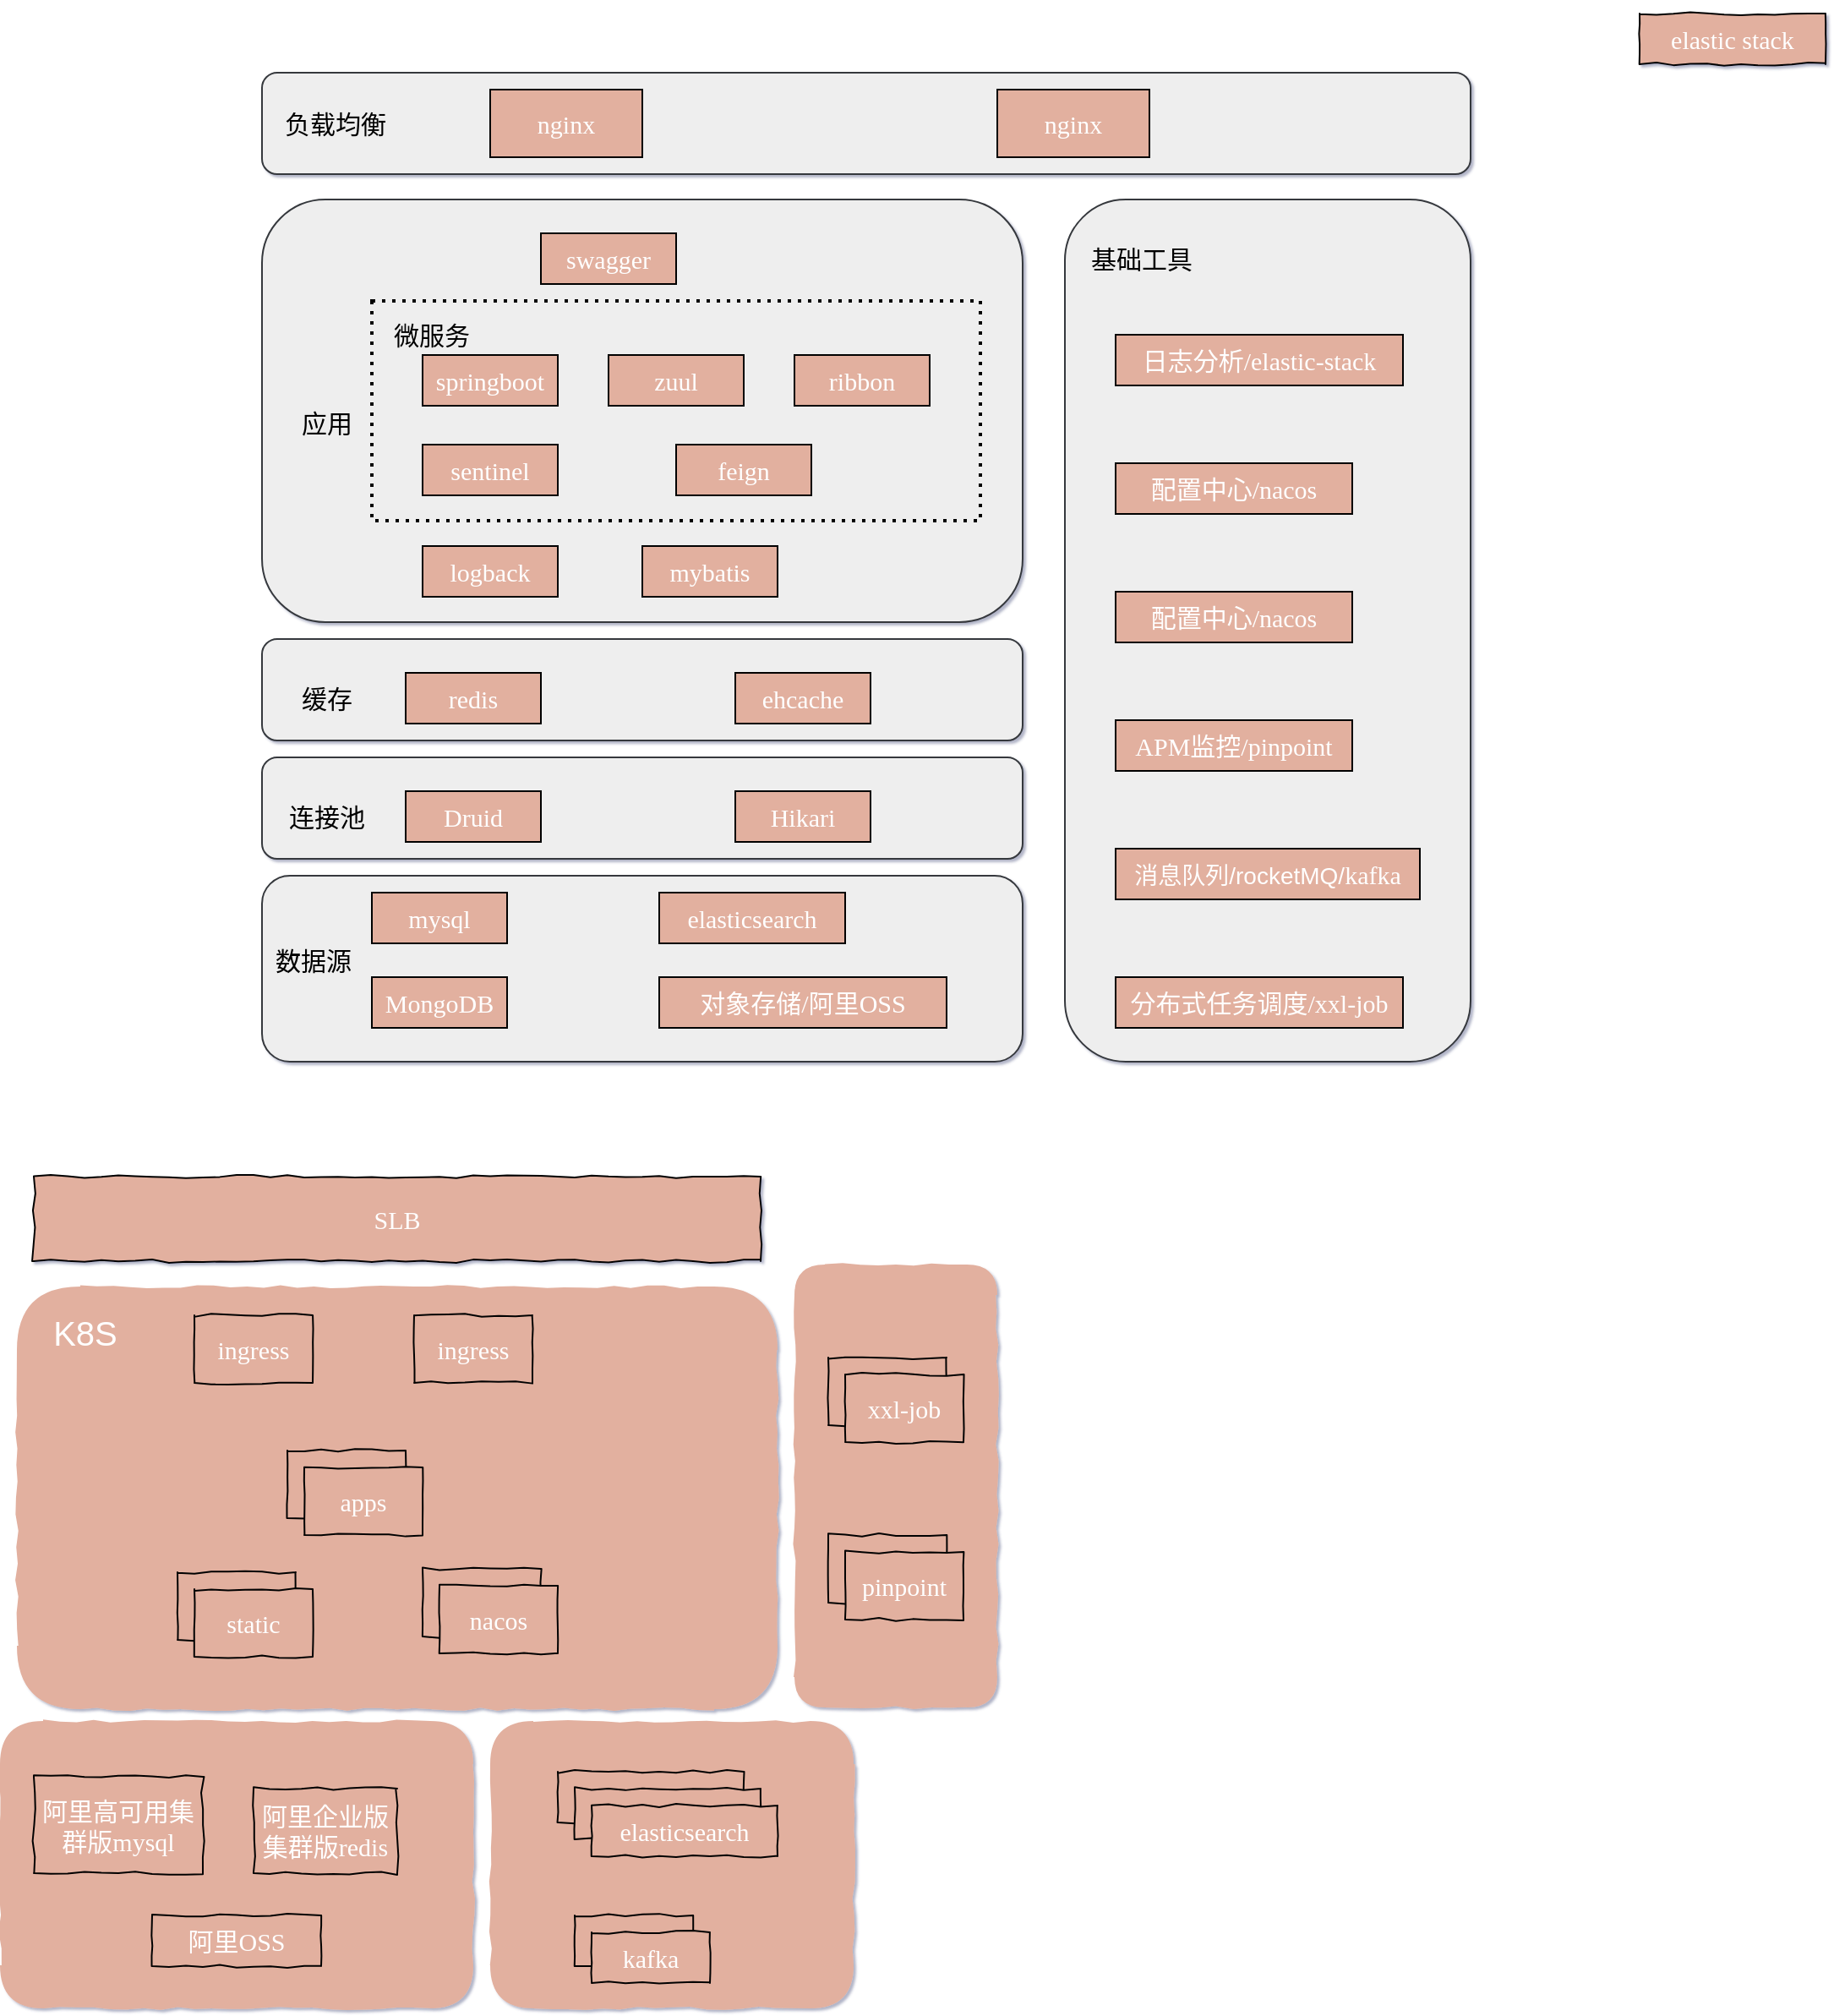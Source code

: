 <mxfile version="13.0.3" type="device" pages="12"><diagram id="w-qxcLu-g8CHJG5d2Tyy" name="空间2.0"><mxGraphModel dx="2077" dy="900" grid="0" gridSize="10" guides="0" tooltips="1" connect="1" arrows="1" fold="1" page="1" pageScale="1" pageWidth="827" pageHeight="1169" math="0" shadow="1"><root><mxCell id="0k6e-U97IxsqEGTYgYUI-0"/><mxCell id="0k6e-U97IxsqEGTYgYUI-1" parent="0k6e-U97IxsqEGTYgYUI-0"/><mxCell id="UB1KrSshtFTEB1a_mhuI-0" value="" style="rounded=1;whiteSpace=wrap;html=1;comic=0;fontFamily=Comic Sans MS;fontSize=20;strokeColor=#36393d;fillColor=#eeeeee;" parent="0k6e-U97IxsqEGTYgYUI-1" vertex="1"><mxGeometry x="75" y="130" width="450" height="250" as="geometry"/></mxCell><mxCell id="bBjrZ4jnpWJ8viRYX37N-54" value="" style="rounded=0;whiteSpace=wrap;html=1;dashed=1;dashPattern=1 2;comic=0;strokeColor=#000000;strokeWidth=2;fillColor=none;fontSize=15;fontColor=none;" parent="0k6e-U97IxsqEGTYgYUI-1" vertex="1"><mxGeometry x="140" y="190" width="360" height="130" as="geometry"/></mxCell><mxCell id="bBjrZ4jnpWJ8viRYX37N-56" value="" style="rounded=1;whiteSpace=wrap;html=1;comic=0;fontFamily=Comic Sans MS;fontSize=20;strokeColor=#36393d;fillColor=#eeeeee;" parent="0k6e-U97IxsqEGTYgYUI-1" vertex="1"><mxGeometry x="75" y="55" width="715" height="60" as="geometry"/></mxCell><mxCell id="bBjrZ4jnpWJ8viRYX37N-38" value="" style="rounded=1;whiteSpace=wrap;html=1;comic=0;fontFamily=Comic Sans MS;fontSize=20;strokeColor=#36393d;fillColor=#eeeeee;" parent="0k6e-U97IxsqEGTYgYUI-1" vertex="1"><mxGeometry x="75" y="390" width="450" height="60" as="geometry"/></mxCell><mxCell id="bBjrZ4jnpWJ8viRYX37N-35" value="" style="rounded=1;whiteSpace=wrap;html=1;comic=0;fontFamily=Comic Sans MS;fontSize=20;strokeColor=#36393d;fillColor=#eeeeee;" parent="0k6e-U97IxsqEGTYgYUI-1" vertex="1"><mxGeometry x="75" y="530" width="450" height="110" as="geometry"/></mxCell><mxCell id="UB1KrSshtFTEB1a_mhuI-1" value="" style="rounded=1;whiteSpace=wrap;html=1;comic=0;fontFamily=Comic Sans MS;fontSize=20;strokeColor=#36393d;fillColor=#eeeeee;" parent="0k6e-U97IxsqEGTYgYUI-1" vertex="1"><mxGeometry x="550" y="130" width="240" height="510" as="geometry"/></mxCell><mxCell id="UB1KrSshtFTEB1a_mhuI-2" value="redis" style="rounded=0;whiteSpace=wrap;html=1;comic=0;fillColor=#e2b09f;fontFamily=Comic Sans MS;fontSize=15;fontColor=#FFFFFF;" parent="0k6e-U97IxsqEGTYgYUI-1" vertex="1"><mxGeometry x="160" y="410" width="80" height="30" as="geometry"/></mxCell><mxCell id="UB1KrSshtFTEB1a_mhuI-3" value="mysql" style="rounded=0;whiteSpace=wrap;html=1;comic=0;fillColor=#e2b09f;fontFamily=Comic Sans MS;fontSize=15;fontColor=#FFFFFF;" parent="0k6e-U97IxsqEGTYgYUI-1" vertex="1"><mxGeometry x="140" y="540" width="80" height="30" as="geometry"/></mxCell><mxCell id="UB1KrSshtFTEB1a_mhuI-4" value="MongoDB" style="rounded=0;whiteSpace=wrap;html=1;comic=0;fillColor=#e2b09f;fontFamily=Comic Sans MS;fontSize=15;fontColor=#FFFFFF;" parent="0k6e-U97IxsqEGTYgYUI-1" vertex="1"><mxGeometry x="140" y="590" width="80" height="30" as="geometry"/></mxCell><mxCell id="UB1KrSshtFTEB1a_mhuI-5" value="&lt;h3 id=&quot;consul、eureka、nacos对比&quot; style=&quot;line-height: 1.5 ; margin: 10px 0px&quot;&gt;&lt;span style=&quot;font-size: 15px ; font-weight: 400&quot;&gt;配置中心/nacos&lt;/span&gt;&lt;/h3&gt;" style="rounded=0;whiteSpace=wrap;html=1;comic=0;fillColor=#e2b09f;fontFamily=Comic Sans MS;fontSize=15;fontColor=#FFFFFF;" parent="0k6e-U97IxsqEGTYgYUI-1" vertex="1"><mxGeometry x="580" y="286" width="140" height="30" as="geometry"/></mxCell><mxCell id="UB1KrSshtFTEB1a_mhuI-7" value="&lt;h3 id=&quot;consul、eureka、nacos对比&quot; style=&quot;line-height: 1.5 ; margin: 10px 0px&quot;&gt;&lt;span style=&quot;font-size: 15px ; font-weight: 400&quot;&gt;分布式任务调度/xxl-job&lt;/span&gt;&lt;/h3&gt;" style="rounded=0;whiteSpace=wrap;html=1;comic=0;fillColor=#e2b09f;fontFamily=Comic Sans MS;fontSize=15;fontColor=#FFFFFF;" parent="0k6e-U97IxsqEGTYgYUI-1" vertex="1"><mxGeometry x="580" y="590" width="170" height="30" as="geometry"/></mxCell><mxCell id="UB1KrSshtFTEB1a_mhuI-8" value="&lt;span lang=&quot;EN-US&quot; style=&quot;font-size: 10.5pt ; font-family: &amp;#34;calibri&amp;#34; , sans-serif&quot;&gt;消息队列/rocketMQ/&lt;span style=&quot;font-size: 15px ; font-family: &amp;#34;comic sans ms&amp;#34; ; text-align: center&quot;&gt;kafka&lt;/span&gt;&lt;br&gt;&lt;/span&gt;" style="rounded=0;whiteSpace=wrap;html=1;comic=0;fillColor=#e2b09f;fontFamily=Comic Sans MS;fontSize=15;fontColor=#FFFFFF;" parent="0k6e-U97IxsqEGTYgYUI-1" vertex="1"><mxGeometry x="580" y="514" width="180" height="30" as="geometry"/></mxCell><mxCell id="UB1KrSshtFTEB1a_mhuI-9" value="&lt;h3 id=&quot;consul、eureka、nacos对比&quot; style=&quot;line-height: 1.5 ; margin: 10px 0px&quot;&gt;&lt;span style=&quot;font-size: 15px ; font-weight: 400&quot;&gt;APM监控/pinpoint&lt;/span&gt;&lt;/h3&gt;" style="rounded=0;whiteSpace=wrap;html=1;comic=0;fillColor=#e2b09f;fontFamily=Comic Sans MS;fontSize=15;fontColor=#FFFFFF;" parent="0k6e-U97IxsqEGTYgYUI-1" vertex="1"><mxGeometry x="580" y="438" width="140" height="30" as="geometry"/></mxCell><mxCell id="UB1KrSshtFTEB1a_mhuI-11" value="&lt;h3 id=&quot;consul、eureka、nacos对比&quot; style=&quot;line-height: 1.5 ; margin: 10px 0px&quot;&gt;&lt;span style=&quot;font-size: 15px ; font-weight: 400&quot;&gt;nginx&lt;/span&gt;&lt;/h3&gt;" style="rounded=0;whiteSpace=wrap;html=1;comic=0;fillColor=#e2b09f;fontFamily=Comic Sans MS;fontSize=15;fontColor=#FFFFFF;" parent="0k6e-U97IxsqEGTYgYUI-1" vertex="1"><mxGeometry x="510" y="65" width="90" height="40" as="geometry"/></mxCell><mxCell id="UB1KrSshtFTEB1a_mhuI-14" value="&lt;h3 id=&quot;consul、eureka、nacos对比&quot; style=&quot;line-height: 1.5 ; margin: 10px 0px&quot;&gt;&lt;span style=&quot;font-size: 15px ; font-weight: 400&quot;&gt;elasticsearch&lt;/span&gt;&lt;/h3&gt;" style="rounded=0;whiteSpace=wrap;html=1;comic=0;fillColor=#e2b09f;fontFamily=Comic Sans MS;fontSize=15;fontColor=#FFFFFF;" parent="0k6e-U97IxsqEGTYgYUI-1" vertex="1"><mxGeometry x="310" y="540" width="110" height="30" as="geometry"/></mxCell><mxCell id="UB1KrSshtFTEB1a_mhuI-18" value="&lt;h3 id=&quot;consul、eureka、nacos对比&quot; style=&quot;line-height: 1.5 ; margin: 10px 0px&quot;&gt;&lt;span style=&quot;font-size: 15px ; font-weight: 400&quot;&gt;elastic stack&lt;/span&gt;&lt;/h3&gt;" style="rounded=0;whiteSpace=wrap;html=1;comic=1;fillColor=#e2b09f;fontFamily=Comic Sans MS;fontSize=15;fontColor=#FFFFFF;" parent="0k6e-U97IxsqEGTYgYUI-1" vertex="1"><mxGeometry x="890" y="20" width="110" height="30" as="geometry"/></mxCell><mxCell id="UB1KrSshtFTEB1a_mhuI-19" value="&lt;h3 id=&quot;consul、eureka、nacos对比&quot; style=&quot;line-height: 1.5 ; margin: 10px 0px&quot;&gt;&lt;span style=&quot;font-size: 15px ; font-weight: 400&quot;&gt;配置中心/nacos&lt;/span&gt;&lt;/h3&gt;" style="rounded=0;whiteSpace=wrap;html=1;comic=0;fillColor=#e2b09f;fontFamily=Comic Sans MS;fontSize=15;fontColor=#FFFFFF;" parent="0k6e-U97IxsqEGTYgYUI-1" vertex="1"><mxGeometry x="580" y="362" width="140" height="30" as="geometry"/></mxCell><mxCell id="UB1KrSshtFTEB1a_mhuI-21" value="&lt;h3 id=&quot;consul、eureka、nacos对比&quot; style=&quot;line-height: 1.5 ; margin: 10px 0px&quot;&gt;&lt;span style=&quot;font-size: 15px ; font-weight: 400&quot;&gt;对象存储/阿里OSS&lt;/span&gt;&lt;/h3&gt;" style="rounded=0;whiteSpace=wrap;html=1;comic=0;fillColor=#e2b09f;fontFamily=Comic Sans MS;fontSize=15;fontColor=#FFFFFF;" parent="0k6e-U97IxsqEGTYgYUI-1" vertex="1"><mxGeometry x="310" y="590" width="170" height="30" as="geometry"/></mxCell><mxCell id="UB1KrSshtFTEB1a_mhuI-23" value="ehcache" style="rounded=0;whiteSpace=wrap;html=1;comic=0;fillColor=#e2b09f;fontFamily=Comic Sans MS;fontSize=15;fontColor=#FFFFFF;" parent="0k6e-U97IxsqEGTYgYUI-1" vertex="1"><mxGeometry x="355" y="410" width="80" height="30" as="geometry"/></mxCell><mxCell id="UB1KrSshtFTEB1a_mhuI-27" value="springboot" style="rounded=0;whiteSpace=wrap;html=1;comic=0;fillColor=#e2b09f;fontFamily=Comic Sans MS;fontSize=15;fontColor=#FFFFFF;" parent="0k6e-U97IxsqEGTYgYUI-1" vertex="1"><mxGeometry x="170" y="222" width="80" height="30" as="geometry"/></mxCell><mxCell id="UB1KrSshtFTEB1a_mhuI-29" value="mybatis" style="rounded=0;whiteSpace=wrap;html=1;comic=0;fillColor=#e2b09f;fontFamily=Comic Sans MS;fontSize=15;fontColor=#FFFFFF;" parent="0k6e-U97IxsqEGTYgYUI-1" vertex="1"><mxGeometry x="300" y="335" width="80" height="30" as="geometry"/></mxCell><mxCell id="bBjrZ4jnpWJ8viRYX37N-0" value="" style="rounded=1;whiteSpace=wrap;html=1;comic=1;fontFamily=Comic Sans MS;fontSize=20;fontColor=#FFFFFF;strokeColor=none;fillColor=#e2b09f;" parent="0k6e-U97IxsqEGTYgYUI-1" vertex="1"><mxGeometry x="210" y="1030" width="215" height="170" as="geometry"/></mxCell><mxCell id="bBjrZ4jnpWJ8viRYX37N-1" value="" style="rounded=1;whiteSpace=wrap;html=1;comic=1;fontFamily=Comic Sans MS;fontSize=20;fontColor=#FFFFFF;strokeColor=none;fillColor=#e2b09f;" parent="0k6e-U97IxsqEGTYgYUI-1" vertex="1"><mxGeometry x="-80" y="1030" width="280" height="170" as="geometry"/></mxCell><mxCell id="bBjrZ4jnpWJ8viRYX37N-2" value="" style="rounded=1;whiteSpace=wrap;html=1;comic=1;fontFamily=Comic Sans MS;fontSize=20;fontColor=#FFFFFF;strokeColor=none;fillColor=#e2b09f;" parent="0k6e-U97IxsqEGTYgYUI-1" vertex="1"><mxGeometry x="-70" y="773" width="450" height="250" as="geometry"/></mxCell><mxCell id="bBjrZ4jnpWJ8viRYX37N-3" value="阿里企业版集群版redis" style="rounded=0;whiteSpace=wrap;html=1;comic=1;fillColor=#e2b09f;fontFamily=Comic Sans MS;fontSize=15;fontColor=#FFFFFF;" parent="0k6e-U97IxsqEGTYgYUI-1" vertex="1"><mxGeometry x="70" y="1070" width="85" height="50" as="geometry"/></mxCell><mxCell id="bBjrZ4jnpWJ8viRYX37N-4" value="阿里高可用集群版mysql" style="rounded=0;whiteSpace=wrap;html=1;comic=1;fillColor=#e2b09f;fontFamily=Comic Sans MS;fontSize=15;fontColor=#FFFFFF;" parent="0k6e-U97IxsqEGTYgYUI-1" vertex="1"><mxGeometry x="-60" y="1063" width="100" height="57" as="geometry"/></mxCell><mxCell id="bBjrZ4jnpWJ8viRYX37N-5" value="&lt;h3 id=&quot;consul、eureka、nacos对比&quot; style=&quot;line-height: 1.5 ; margin: 10px 0px&quot;&gt;&lt;span style=&quot;font-size: 15px ; font-weight: 400&quot;&gt;SLB&lt;/span&gt;&lt;/h3&gt;" style="rounded=0;whiteSpace=wrap;html=1;comic=1;fillColor=#e2b09f;fontFamily=Comic Sans MS;fontSize=15;fontColor=#FFFFFF;" parent="0k6e-U97IxsqEGTYgYUI-1" vertex="1"><mxGeometry x="-60" y="708" width="430" height="50" as="geometry"/></mxCell><mxCell id="bBjrZ4jnpWJ8viRYX37N-6" value="&lt;h3 id=&quot;consul、eureka、nacos对比&quot; style=&quot;line-height: 1.5 ; margin: 10px 0px&quot;&gt;&lt;span style=&quot;font-size: 15px ; font-weight: 400&quot;&gt;阿里OSS&lt;/span&gt;&lt;/h3&gt;" style="rounded=0;whiteSpace=wrap;html=1;comic=1;fillColor=#e2b09f;fontFamily=Comic Sans MS;fontSize=15;fontColor=#FFFFFF;" parent="0k6e-U97IxsqEGTYgYUI-1" vertex="1"><mxGeometry x="10" y="1145" width="100" height="30" as="geometry"/></mxCell><mxCell id="bBjrZ4jnpWJ8viRYX37N-7" value="&lt;font style=&quot;font-size: 20px&quot;&gt;K8S&lt;/font&gt;" style="text;html=1;align=center;verticalAlign=middle;resizable=0;points=[];autosize=1;fontColor=#FFFFFF;" parent="0k6e-U97IxsqEGTYgYUI-1" vertex="1"><mxGeometry x="-55" y="790" width="50" height="20" as="geometry"/></mxCell><mxCell id="bBjrZ4jnpWJ8viRYX37N-8" value="&lt;h3 id=&quot;consul、eureka、nacos对比&quot; style=&quot;line-height: 1.5 ; margin: 10px 0px&quot;&gt;&lt;span style=&quot;font-size: 15px ; font-weight: 400&quot;&gt;ingress&lt;/span&gt;&lt;/h3&gt;" style="rounded=0;whiteSpace=wrap;html=1;comic=1;fillColor=#e2b09f;fontFamily=Comic Sans MS;fontSize=15;fontColor=#FFFFFF;" parent="0k6e-U97IxsqEGTYgYUI-1" vertex="1"><mxGeometry x="35" y="790" width="70" height="40" as="geometry"/></mxCell><mxCell id="bBjrZ4jnpWJ8viRYX37N-9" value="&lt;h3 id=&quot;consul、eureka、nacos对比&quot; style=&quot;line-height: 1.5 ; margin: 10px 0px&quot;&gt;&lt;span style=&quot;font-size: 15px ; font-weight: 400&quot;&gt;ingress&lt;/span&gt;&lt;/h3&gt;" style="rounded=0;whiteSpace=wrap;html=1;comic=1;fillColor=#e2b09f;fontFamily=Comic Sans MS;fontSize=15;fontColor=#FFFFFF;" parent="0k6e-U97IxsqEGTYgYUI-1" vertex="1"><mxGeometry x="165" y="790" width="70" height="40" as="geometry"/></mxCell><mxCell id="bBjrZ4jnpWJ8viRYX37N-11" value="" style="group" parent="0k6e-U97IxsqEGTYgYUI-1" vertex="1" connectable="0"><mxGeometry x="250" y="1060" width="130" height="50" as="geometry"/></mxCell><mxCell id="bBjrZ4jnpWJ8viRYX37N-12" value="&lt;h3 id=&quot;consul、eureka、nacos对比&quot; style=&quot;line-height: 1.5 ; margin: 10px 0px&quot;&gt;&lt;span style=&quot;font-size: 15px ; font-weight: 400&quot;&gt;elasticsearch&lt;/span&gt;&lt;/h3&gt;" style="rounded=0;whiteSpace=wrap;html=1;comic=1;fillColor=#e2b09f;fontFamily=Comic Sans MS;fontSize=15;fontColor=#FFFFFF;" parent="bBjrZ4jnpWJ8viRYX37N-11" vertex="1"><mxGeometry width="110" height="30" as="geometry"/></mxCell><mxCell id="bBjrZ4jnpWJ8viRYX37N-13" value="&lt;h3 id=&quot;consul、eureka、nacos对比&quot; style=&quot;line-height: 1.5 ; margin: 10px 0px&quot;&gt;&lt;span style=&quot;font-size: 15px ; font-weight: 400&quot;&gt;elasticsearch&lt;/span&gt;&lt;/h3&gt;" style="rounded=0;whiteSpace=wrap;html=1;comic=1;fillColor=#e2b09f;fontFamily=Comic Sans MS;fontSize=15;fontColor=#FFFFFF;" parent="bBjrZ4jnpWJ8viRYX37N-11" vertex="1"><mxGeometry x="10" y="10" width="110" height="30" as="geometry"/></mxCell><mxCell id="bBjrZ4jnpWJ8viRYX37N-14" value="&lt;h3 id=&quot;consul、eureka、nacos对比&quot; style=&quot;line-height: 1.5 ; margin: 10px 0px&quot;&gt;&lt;span style=&quot;font-size: 15px ; font-weight: 400&quot;&gt;elasticsearch&lt;/span&gt;&lt;/h3&gt;" style="rounded=0;whiteSpace=wrap;html=1;comic=1;fillColor=#e2b09f;fontFamily=Comic Sans MS;fontSize=15;fontColor=#FFFFFF;" parent="bBjrZ4jnpWJ8viRYX37N-11" vertex="1"><mxGeometry x="20" y="20" width="110" height="30" as="geometry"/></mxCell><mxCell id="bBjrZ4jnpWJ8viRYX37N-15" value="" style="group" parent="0k6e-U97IxsqEGTYgYUI-1" vertex="1" connectable="0"><mxGeometry x="260" y="1145" width="80" height="40" as="geometry"/></mxCell><mxCell id="bBjrZ4jnpWJ8viRYX37N-16" value="" style="group" parent="bBjrZ4jnpWJ8viRYX37N-15" vertex="1" connectable="0"><mxGeometry width="80" height="40" as="geometry"/></mxCell><mxCell id="bBjrZ4jnpWJ8viRYX37N-17" value="&lt;span lang=&quot;EN-US&quot; style=&quot;font-size: 10.5pt ; font-family: &amp;#34;calibri&amp;#34; , sans-serif&quot;&gt;&lt;span style=&quot;font-size: 15px ; font-family: &amp;#34;comic sans ms&amp;#34; ; text-align: center&quot;&gt;kafka&lt;/span&gt;&lt;br&gt;&lt;/span&gt;" style="rounded=0;whiteSpace=wrap;html=1;comic=1;fillColor=#e2b09f;fontFamily=Comic Sans MS;fontSize=15;fontColor=#FFFFFF;" parent="bBjrZ4jnpWJ8viRYX37N-16" vertex="1"><mxGeometry width="70" height="30" as="geometry"/></mxCell><mxCell id="bBjrZ4jnpWJ8viRYX37N-18" value="&lt;span lang=&quot;EN-US&quot; style=&quot;font-size: 10.5pt ; font-family: &amp;#34;calibri&amp;#34; , sans-serif&quot;&gt;&lt;span style=&quot;font-size: 15px ; font-family: &amp;#34;comic sans ms&amp;#34; ; text-align: center&quot;&gt;kafka&lt;/span&gt;&lt;br&gt;&lt;/span&gt;" style="rounded=0;whiteSpace=wrap;html=1;comic=1;fillColor=#e2b09f;fontFamily=Comic Sans MS;fontSize=15;fontColor=#FFFFFF;" parent="bBjrZ4jnpWJ8viRYX37N-16" vertex="1"><mxGeometry x="10" y="10" width="70" height="30" as="geometry"/></mxCell><mxCell id="bBjrZ4jnpWJ8viRYX37N-19" value="" style="group" parent="0k6e-U97IxsqEGTYgYUI-1" vertex="1" connectable="0"><mxGeometry x="410" y="815" width="100" height="207" as="geometry"/></mxCell><mxCell id="bBjrZ4jnpWJ8viRYX37N-20" value="" style="rounded=1;whiteSpace=wrap;html=1;comic=1;fontFamily=Comic Sans MS;fontSize=20;fontColor=#FFFFFF;strokeColor=none;fillColor=#e2b09f;" parent="bBjrZ4jnpWJ8viRYX37N-19" vertex="1"><mxGeometry x="-20" y="-55" width="120" height="262" as="geometry"/></mxCell><mxCell id="bBjrZ4jnpWJ8viRYX37N-21" value="&lt;h3 id=&quot;consul、eureka、nacos对比&quot; style=&quot;line-height: 1.5 ; margin: 10px 0px&quot;&gt;&lt;span style=&quot;font-size: 15px ; font-weight: 400&quot;&gt;xxl-job&lt;/span&gt;&lt;/h3&gt;" style="rounded=0;whiteSpace=wrap;html=1;comic=1;fillColor=#e2b09f;fontFamily=Comic Sans MS;fontSize=15;fontColor=#FFFFFF;" parent="bBjrZ4jnpWJ8viRYX37N-19" vertex="1"><mxGeometry width="70" height="40" as="geometry"/></mxCell><mxCell id="bBjrZ4jnpWJ8viRYX37N-22" value="&lt;h3 id=&quot;consul、eureka、nacos对比&quot; style=&quot;line-height: 1.5 ; margin: 10px 0px&quot;&gt;&lt;span style=&quot;font-size: 15px ; font-weight: 400&quot;&gt;xxl-job&lt;/span&gt;&lt;/h3&gt;" style="rounded=0;whiteSpace=wrap;html=1;comic=1;fillColor=#e2b09f;fontFamily=Comic Sans MS;fontSize=15;fontColor=#FFFFFF;" parent="bBjrZ4jnpWJ8viRYX37N-19" vertex="1"><mxGeometry x="10" y="10" width="70" height="40" as="geometry"/></mxCell><mxCell id="bBjrZ4jnpWJ8viRYX37N-23" value="" style="group" parent="0k6e-U97IxsqEGTYgYUI-1" vertex="1" connectable="0"><mxGeometry x="410" y="920" width="80" height="50" as="geometry"/></mxCell><mxCell id="bBjrZ4jnpWJ8viRYX37N-24" value="&lt;h3 id=&quot;consul、eureka、nacos对比&quot; style=&quot;line-height: 1.5 ; margin: 10px 0px&quot;&gt;&lt;span style=&quot;font-size: 15px ; font-weight: 400&quot;&gt;pinpoint&lt;/span&gt;&lt;/h3&gt;" style="rounded=0;whiteSpace=wrap;html=1;comic=1;fillColor=#e2b09f;fontFamily=Comic Sans MS;fontSize=15;fontColor=#FFFFFF;" parent="bBjrZ4jnpWJ8viRYX37N-23" vertex="1"><mxGeometry width="70" height="40" as="geometry"/></mxCell><mxCell id="bBjrZ4jnpWJ8viRYX37N-25" value="&lt;h3 id=&quot;consul、eureka、nacos对比&quot; style=&quot;line-height: 1.5 ; margin: 10px 0px&quot;&gt;&lt;span style=&quot;font-size: 15px ; font-weight: 400&quot;&gt;pinpoint&lt;/span&gt;&lt;/h3&gt;" style="rounded=0;whiteSpace=wrap;html=1;comic=1;fillColor=#e2b09f;fontFamily=Comic Sans MS;fontSize=15;fontColor=#FFFFFF;" parent="bBjrZ4jnpWJ8viRYX37N-23" vertex="1"><mxGeometry x="10" y="10" width="70" height="40" as="geometry"/></mxCell><mxCell id="bBjrZ4jnpWJ8viRYX37N-26" value="" style="group" parent="0k6e-U97IxsqEGTYgYUI-1" vertex="1" connectable="0"><mxGeometry x="90" y="870" width="80" height="50" as="geometry"/></mxCell><mxCell id="bBjrZ4jnpWJ8viRYX37N-27" value="&lt;h3 id=&quot;consul、eureka、nacos对比&quot; style=&quot;line-height: 1.5 ; margin: 10px 0px&quot;&gt;&lt;span style=&quot;font-size: 15px ; font-weight: 400&quot;&gt;apps&lt;/span&gt;&lt;/h3&gt;" style="rounded=0;whiteSpace=wrap;html=1;comic=1;fillColor=#e2b09f;fontFamily=Comic Sans MS;fontSize=15;fontColor=#FFFFFF;" parent="bBjrZ4jnpWJ8viRYX37N-26" vertex="1"><mxGeometry width="70" height="40" as="geometry"/></mxCell><mxCell id="bBjrZ4jnpWJ8viRYX37N-28" value="&lt;h3 id=&quot;consul、eureka、nacos对比&quot; style=&quot;line-height: 1.5 ; margin: 10px 0px&quot;&gt;&lt;span style=&quot;font-size: 15px ; font-weight: 400&quot;&gt;apps&lt;/span&gt;&lt;/h3&gt;" style="rounded=0;whiteSpace=wrap;html=1;comic=1;fillColor=#e2b09f;fontFamily=Comic Sans MS;fontSize=15;fontColor=#FFFFFF;" parent="bBjrZ4jnpWJ8viRYX37N-26" vertex="1"><mxGeometry x="10" y="10" width="70" height="40" as="geometry"/></mxCell><mxCell id="bBjrZ4jnpWJ8viRYX37N-29" value="" style="group" parent="0k6e-U97IxsqEGTYgYUI-1" vertex="1" connectable="0"><mxGeometry x="25" y="942" width="80" height="50" as="geometry"/></mxCell><mxCell id="bBjrZ4jnpWJ8viRYX37N-30" value="&lt;h3 id=&quot;consul、eureka、nacos对比&quot; style=&quot;line-height: 1.5 ; margin: 10px 0px&quot;&gt;&lt;span style=&quot;font-size: 15px ; font-weight: 400&quot;&gt;static&lt;/span&gt;&lt;/h3&gt;" style="rounded=0;whiteSpace=wrap;html=1;comic=1;fillColor=#e2b09f;fontFamily=Comic Sans MS;fontSize=15;fontColor=#FFFFFF;" parent="bBjrZ4jnpWJ8viRYX37N-29" vertex="1"><mxGeometry width="70" height="40" as="geometry"/></mxCell><mxCell id="bBjrZ4jnpWJ8viRYX37N-31" value="&lt;h3 id=&quot;consul、eureka、nacos对比&quot; style=&quot;line-height: 1.5 ; margin: 10px 0px&quot;&gt;&lt;span style=&quot;font-size: 15px ; font-weight: 400&quot;&gt;static&lt;/span&gt;&lt;/h3&gt;" style="rounded=0;whiteSpace=wrap;html=1;comic=1;fillColor=#e2b09f;fontFamily=Comic Sans MS;fontSize=15;fontColor=#FFFFFF;" parent="bBjrZ4jnpWJ8viRYX37N-29" vertex="1"><mxGeometry x="10" y="10" width="70" height="40" as="geometry"/></mxCell><mxCell id="bBjrZ4jnpWJ8viRYX37N-32" value="" style="group" parent="0k6e-U97IxsqEGTYgYUI-1" vertex="1" connectable="0"><mxGeometry x="170" y="940" width="80" height="50" as="geometry"/></mxCell><mxCell id="bBjrZ4jnpWJ8viRYX37N-33" value="&lt;h3 id=&quot;consul、eureka、nacos对比&quot; style=&quot;line-height: 1.5 ; margin: 10px 0px&quot;&gt;&lt;span style=&quot;font-size: 15px ; font-weight: 400&quot;&gt;nacos&lt;/span&gt;&lt;/h3&gt;" style="rounded=0;whiteSpace=wrap;html=1;comic=1;fillColor=#e2b09f;fontFamily=Comic Sans MS;fontSize=15;fontColor=#FFFFFF;" parent="bBjrZ4jnpWJ8viRYX37N-32" vertex="1"><mxGeometry width="70" height="40" as="geometry"/></mxCell><mxCell id="bBjrZ4jnpWJ8viRYX37N-34" value="&lt;h3 id=&quot;consul、eureka、nacos对比&quot; style=&quot;line-height: 1.5 ; margin: 10px 0px&quot;&gt;&lt;span style=&quot;font-size: 15px ; font-weight: 400&quot;&gt;nacos&lt;/span&gt;&lt;/h3&gt;" style="rounded=0;whiteSpace=wrap;html=1;comic=1;fillColor=#e2b09f;fontFamily=Comic Sans MS;fontSize=15;fontColor=#FFFFFF;" parent="bBjrZ4jnpWJ8viRYX37N-32" vertex="1"><mxGeometry x="10" y="10" width="70" height="40" as="geometry"/></mxCell><mxCell id="bBjrZ4jnpWJ8viRYX37N-39" value="sentinel" style="rounded=0;whiteSpace=wrap;html=1;comic=0;fillColor=#e2b09f;fontFamily=Comic Sans MS;fontSize=15;fontColor=#FFFFFF;" parent="0k6e-U97IxsqEGTYgYUI-1" vertex="1"><mxGeometry x="170" y="275" width="80" height="30" as="geometry"/></mxCell><mxCell id="bBjrZ4jnpWJ8viRYX37N-41" value="zuul" style="rounded=0;whiteSpace=wrap;html=1;comic=0;fillColor=#e2b09f;fontFamily=Comic Sans MS;fontSize=15;fontColor=#FFFFFF;" parent="0k6e-U97IxsqEGTYgYUI-1" vertex="1"><mxGeometry x="280" y="222" width="80" height="30" as="geometry"/></mxCell><mxCell id="bBjrZ4jnpWJ8viRYX37N-42" value="ribbon" style="rounded=0;whiteSpace=wrap;html=1;comic=0;fillColor=#e2b09f;fontFamily=Comic Sans MS;fontSize=15;fontColor=#FFFFFF;" parent="0k6e-U97IxsqEGTYgYUI-1" vertex="1"><mxGeometry x="390" y="222" width="80" height="30" as="geometry"/></mxCell><mxCell id="bBjrZ4jnpWJ8viRYX37N-43" value="logback" style="rounded=0;whiteSpace=wrap;html=1;comic=0;fillColor=#e2b09f;fontFamily=Comic Sans MS;fontSize=15;fontColor=#FFFFFF;" parent="0k6e-U97IxsqEGTYgYUI-1" vertex="1"><mxGeometry x="170" y="335" width="80" height="30" as="geometry"/></mxCell><mxCell id="bBjrZ4jnpWJ8viRYX37N-44" value="swagger" style="rounded=0;whiteSpace=wrap;html=1;comic=0;fillColor=#e2b09f;fontFamily=Comic Sans MS;fontSize=15;fontColor=#FFFFFF;" parent="0k6e-U97IxsqEGTYgYUI-1" vertex="1"><mxGeometry x="240" y="150" width="80" height="30" as="geometry"/></mxCell><mxCell id="bBjrZ4jnpWJ8viRYX37N-45" value="&lt;h3 id=&quot;consul、eureka、nacos对比&quot; style=&quot;line-height: 1.5 ; margin: 10px 0px&quot;&gt;&lt;span style=&quot;font-size: 15px ; font-weight: 400&quot;&gt;日志分析/elastic-stack&lt;/span&gt;&lt;/h3&gt;" style="rounded=0;whiteSpace=wrap;html=1;comic=0;fillColor=#e2b09f;fontFamily=Comic Sans MS;fontSize=15;fontColor=#FFFFFF;" parent="0k6e-U97IxsqEGTYgYUI-1" vertex="1"><mxGeometry x="580" y="210" width="170" height="30" as="geometry"/></mxCell><mxCell id="bBjrZ4jnpWJ8viRYX37N-47" value="" style="rounded=1;whiteSpace=wrap;html=1;comic=0;fontFamily=Comic Sans MS;fontSize=20;strokeColor=#36393d;fillColor=#eeeeee;" parent="0k6e-U97IxsqEGTYgYUI-1" vertex="1"><mxGeometry x="75" y="460" width="450" height="60" as="geometry"/></mxCell><mxCell id="bBjrZ4jnpWJ8viRYX37N-48" value="Druid" style="rounded=0;whiteSpace=wrap;html=1;comic=0;fillColor=#e2b09f;fontFamily=Comic Sans MS;fontSize=15;fontColor=#FFFFFF;" parent="0k6e-U97IxsqEGTYgYUI-1" vertex="1"><mxGeometry x="160" y="480" width="80" height="30" as="geometry"/></mxCell><mxCell id="bBjrZ4jnpWJ8viRYX37N-49" value="Hikari" style="rounded=0;whiteSpace=wrap;html=1;comic=0;fillColor=#e2b09f;fontFamily=Comic Sans MS;fontSize=15;fontColor=#FFFFFF;" parent="0k6e-U97IxsqEGTYgYUI-1" vertex="1"><mxGeometry x="355" y="480" width="80" height="30" as="geometry"/></mxCell><mxCell id="bBjrZ4jnpWJ8viRYX37N-50" value="数据源" style="text;html=1;align=center;verticalAlign=middle;resizable=0;points=[];autosize=1;fontSize=15;fontColor=none;" parent="0k6e-U97IxsqEGTYgYUI-1" vertex="1"><mxGeometry x="75" y="570" width="60" height="20" as="geometry"/></mxCell><mxCell id="bBjrZ4jnpWJ8viRYX37N-51" value="连接池" style="text;html=1;align=center;verticalAlign=middle;resizable=0;points=[];autosize=1;fontSize=15;fontColor=none;" parent="0k6e-U97IxsqEGTYgYUI-1" vertex="1"><mxGeometry x="82.5" y="485" width="60" height="20" as="geometry"/></mxCell><mxCell id="bBjrZ4jnpWJ8viRYX37N-52" value="缓存" style="text;html=1;align=center;verticalAlign=middle;resizable=0;points=[];autosize=1;fontSize=15;fontColor=none;" parent="0k6e-U97IxsqEGTYgYUI-1" vertex="1"><mxGeometry x="87.5" y="415" width="50" height="20" as="geometry"/></mxCell><mxCell id="bBjrZ4jnpWJ8viRYX37N-53" value="应用" style="text;html=1;align=center;verticalAlign=middle;resizable=0;points=[];autosize=1;fontSize=15;fontColor=none;" parent="0k6e-U97IxsqEGTYgYUI-1" vertex="1"><mxGeometry x="87.5" y="252" width="50" height="20" as="geometry"/></mxCell><mxCell id="bBjrZ4jnpWJ8viRYX37N-55" value="微服务" style="text;html=1;align=center;verticalAlign=middle;resizable=0;points=[];autosize=1;fontSize=15;fontColor=none;" parent="0k6e-U97IxsqEGTYgYUI-1" vertex="1"><mxGeometry x="145" y="200" width="60" height="20" as="geometry"/></mxCell><mxCell id="bBjrZ4jnpWJ8viRYX37N-57" value="负载均衡" style="text;html=1;align=center;verticalAlign=middle;resizable=0;points=[];autosize=1;fontSize=15;fontColor=none;" parent="0k6e-U97IxsqEGTYgYUI-1" vertex="1"><mxGeometry x="82.5" y="74" width="70" height="22" as="geometry"/></mxCell><mxCell id="bBjrZ4jnpWJ8viRYX37N-58" value="基础工具" style="text;html=1;align=center;verticalAlign=middle;resizable=0;points=[];autosize=1;fontSize=15;fontColor=none;" parent="0k6e-U97IxsqEGTYgYUI-1" vertex="1"><mxGeometry x="555" y="155" width="80" height="20" as="geometry"/></mxCell><mxCell id="vrEHbndASN3nJOhdIatM-0" value="&lt;h3 id=&quot;consul、eureka、nacos对比&quot; style=&quot;line-height: 1.5 ; margin: 10px 0px&quot;&gt;&lt;span style=&quot;font-size: 15px ; font-weight: 400&quot;&gt;nginx&lt;/span&gt;&lt;/h3&gt;" style="rounded=0;whiteSpace=wrap;html=1;comic=0;fillColor=#e2b09f;fontFamily=Comic Sans MS;fontSize=15;fontColor=#FFFFFF;" parent="0k6e-U97IxsqEGTYgYUI-1" vertex="1"><mxGeometry x="210" y="65" width="90" height="40" as="geometry"/></mxCell><mxCell id="vrEHbndASN3nJOhdIatM-2" value="feign" style="rounded=0;whiteSpace=wrap;html=1;comic=0;fillColor=#e2b09f;fontFamily=Comic Sans MS;fontSize=15;fontColor=#FFFFFF;" parent="0k6e-U97IxsqEGTYgYUI-1" vertex="1"><mxGeometry x="320" y="275" width="80" height="30" as="geometry"/></mxCell></root></mxGraphModel></diagram><diagram id="KAK0i41uTxKXxa_BJjy2" name="第 4 页"><mxGraphModel dx="2077" dy="900" grid="1" gridSize="10" guides="1" tooltips="1" connect="1" arrows="1" fold="1" page="1" pageScale="1" pageWidth="827" pageHeight="1169" math="0" shadow="0"><root><mxCell id="XT3S9j_SBPGS7kkX598t-0"/><mxCell id="XT3S9j_SBPGS7kkX598t-1" parent="XT3S9j_SBPGS7kkX598t-0"/><mxCell id="XT3S9j_SBPGS7kkX598t-57" value="" style="rounded=1;whiteSpace=wrap;html=1;comic=1;fontFamily=Comic Sans MS;fontSize=20;fontColor=#FFFFFF;strokeColor=none;fillColor=#e2b09f;" parent="XT3S9j_SBPGS7kkX598t-1" vertex="1"><mxGeometry x="270" y="470" width="215" height="170" as="geometry"/></mxCell><mxCell id="XT3S9j_SBPGS7kkX598t-56" value="" style="rounded=1;whiteSpace=wrap;html=1;comic=1;fontFamily=Comic Sans MS;fontSize=20;fontColor=#FFFFFF;strokeColor=none;fillColor=#e2b09f;" parent="XT3S9j_SBPGS7kkX598t-1" vertex="1"><mxGeometry x="-20" y="470" width="280" height="170" as="geometry"/></mxCell><mxCell id="XT3S9j_SBPGS7kkX598t-2" value="" style="rounded=1;whiteSpace=wrap;html=1;comic=1;fontFamily=Comic Sans MS;fontSize=20;fontColor=#FFFFFF;strokeColor=none;fillColor=#e2b09f;" parent="XT3S9j_SBPGS7kkX598t-1" vertex="1"><mxGeometry x="-10" y="213" width="450" height="250" as="geometry"/></mxCell><mxCell id="XT3S9j_SBPGS7kkX598t-5" value="阿里企业版集群版redis" style="rounded=0;whiteSpace=wrap;html=1;comic=1;fillColor=#e2b09f;fontFamily=Comic Sans MS;fontSize=15;fontColor=#FFFFFF;" parent="XT3S9j_SBPGS7kkX598t-1" vertex="1"><mxGeometry x="130" y="510" width="85" height="50" as="geometry"/></mxCell><mxCell id="XT3S9j_SBPGS7kkX598t-6" value="阿里高可用集群版mysql" style="rounded=0;whiteSpace=wrap;html=1;comic=1;fillColor=#e2b09f;fontFamily=Comic Sans MS;fontSize=15;fontColor=#FFFFFF;" parent="XT3S9j_SBPGS7kkX598t-1" vertex="1"><mxGeometry y="503" width="100" height="57" as="geometry"/></mxCell><mxCell id="XT3S9j_SBPGS7kkX598t-16" value="&lt;h3 id=&quot;consul、eureka、nacos对比&quot; style=&quot;line-height: 1.5 ; margin: 10px 0px&quot;&gt;&lt;span style=&quot;font-size: 15px ; font-weight: 400&quot;&gt;SLB&lt;/span&gt;&lt;/h3&gt;" style="rounded=0;whiteSpace=wrap;html=1;comic=1;fillColor=#e2b09f;fontFamily=Comic Sans MS;fontSize=15;fontColor=#FFFFFF;" parent="XT3S9j_SBPGS7kkX598t-1" vertex="1"><mxGeometry y="148" width="430" height="50" as="geometry"/></mxCell><mxCell id="XT3S9j_SBPGS7kkX598t-20" value="&lt;h3 id=&quot;consul、eureka、nacos对比&quot; style=&quot;line-height: 1.5 ; margin: 10px 0px&quot;&gt;&lt;span style=&quot;font-size: 15px ; font-weight: 400&quot;&gt;阿里OSS&lt;/span&gt;&lt;/h3&gt;" style="rounded=0;whiteSpace=wrap;html=1;comic=1;fillColor=#e2b09f;fontFamily=Comic Sans MS;fontSize=15;fontColor=#FFFFFF;" parent="XT3S9j_SBPGS7kkX598t-1" vertex="1"><mxGeometry x="70" y="585" width="100" height="30" as="geometry"/></mxCell><mxCell id="XT3S9j_SBPGS7kkX598t-39" value="&lt;font style=&quot;font-size: 20px&quot;&gt;K8S&lt;/font&gt;" style="text;html=1;align=center;verticalAlign=middle;resizable=0;points=[];autosize=1;fontColor=#FFFFFF;" parent="XT3S9j_SBPGS7kkX598t-1" vertex="1"><mxGeometry x="5" y="230" width="50" height="20" as="geometry"/></mxCell><mxCell id="XT3S9j_SBPGS7kkX598t-50" value="&lt;h3 id=&quot;consul、eureka、nacos对比&quot; style=&quot;line-height: 1.5 ; margin: 10px 0px&quot;&gt;&lt;span style=&quot;font-size: 15px ; font-weight: 400&quot;&gt;ingress&lt;/span&gt;&lt;/h3&gt;" style="rounded=0;whiteSpace=wrap;html=1;comic=1;fillColor=#e2b09f;fontFamily=Comic Sans MS;fontSize=15;fontColor=#FFFFFF;" parent="XT3S9j_SBPGS7kkX598t-1" vertex="1"><mxGeometry x="95" y="230" width="70" height="40" as="geometry"/></mxCell><mxCell id="XT3S9j_SBPGS7kkX598t-51" value="&lt;h3 id=&quot;consul、eureka、nacos对比&quot; style=&quot;line-height: 1.5 ; margin: 10px 0px&quot;&gt;&lt;span style=&quot;font-size: 15px ; font-weight: 400&quot;&gt;ingress&lt;/span&gt;&lt;/h3&gt;" style="rounded=0;whiteSpace=wrap;html=1;comic=1;fillColor=#e2b09f;fontFamily=Comic Sans MS;fontSize=15;fontColor=#FFFFFF;" parent="XT3S9j_SBPGS7kkX598t-1" vertex="1"><mxGeometry x="225" y="230" width="70" height="40" as="geometry"/></mxCell><mxCell id="XT3S9j_SBPGS7kkX598t-53" value="&lt;font style=&quot;font-size: 15px&quot;&gt;web&lt;/font&gt;" style="ellipse;shape=cloud;whiteSpace=wrap;html=1;fontColor=#FFFFFF;fillColor=#E2B09F;" parent="XT3S9j_SBPGS7kkX598t-1" vertex="1"><mxGeometry x="150" y="50" width="120" height="80" as="geometry"/></mxCell><mxCell id="XT3S9j_SBPGS7kkX598t-59" value="" style="group" parent="XT3S9j_SBPGS7kkX598t-1" vertex="1" connectable="0"><mxGeometry x="310" y="500" width="130" height="50" as="geometry"/></mxCell><mxCell id="XT3S9j_SBPGS7kkX598t-17" value="&lt;h3 id=&quot;consul、eureka、nacos对比&quot; style=&quot;line-height: 1.5 ; margin: 10px 0px&quot;&gt;&lt;span style=&quot;font-size: 15px ; font-weight: 400&quot;&gt;elasticsearch&lt;/span&gt;&lt;/h3&gt;" style="rounded=0;whiteSpace=wrap;html=1;comic=1;fillColor=#e2b09f;fontFamily=Comic Sans MS;fontSize=15;fontColor=#FFFFFF;" parent="XT3S9j_SBPGS7kkX598t-59" vertex="1"><mxGeometry width="110" height="30" as="geometry"/></mxCell><mxCell id="XT3S9j_SBPGS7kkX598t-36" value="&lt;h3 id=&quot;consul、eureka、nacos对比&quot; style=&quot;line-height: 1.5 ; margin: 10px 0px&quot;&gt;&lt;span style=&quot;font-size: 15px ; font-weight: 400&quot;&gt;elasticsearch&lt;/span&gt;&lt;/h3&gt;" style="rounded=0;whiteSpace=wrap;html=1;comic=1;fillColor=#e2b09f;fontFamily=Comic Sans MS;fontSize=15;fontColor=#FFFFFF;" parent="XT3S9j_SBPGS7kkX598t-59" vertex="1"><mxGeometry x="10" y="10" width="110" height="30" as="geometry"/></mxCell><mxCell id="XT3S9j_SBPGS7kkX598t-37" value="&lt;h3 id=&quot;consul、eureka、nacos对比&quot; style=&quot;line-height: 1.5 ; margin: 10px 0px&quot;&gt;&lt;span style=&quot;font-size: 15px ; font-weight: 400&quot;&gt;elasticsearch&lt;/span&gt;&lt;/h3&gt;" style="rounded=0;whiteSpace=wrap;html=1;comic=1;fillColor=#e2b09f;fontFamily=Comic Sans MS;fontSize=15;fontColor=#FFFFFF;" parent="XT3S9j_SBPGS7kkX598t-59" vertex="1"><mxGeometry x="20" y="20" width="110" height="30" as="geometry"/></mxCell><mxCell id="XT3S9j_SBPGS7kkX598t-60" value="" style="group" parent="XT3S9j_SBPGS7kkX598t-1" vertex="1" connectable="0"><mxGeometry x="320" y="585" width="80" height="40" as="geometry"/></mxCell><mxCell id="XT3S9j_SBPGS7kkX598t-47" value="" style="group" parent="XT3S9j_SBPGS7kkX598t-60" vertex="1" connectable="0"><mxGeometry width="80" height="40" as="geometry"/></mxCell><mxCell id="XT3S9j_SBPGS7kkX598t-45" value="&lt;span lang=&quot;EN-US&quot; style=&quot;font-size: 10.5pt ; font-family: &amp;#34;calibri&amp;#34; , sans-serif&quot;&gt;&lt;span style=&quot;font-size: 15px ; font-family: &amp;#34;comic sans ms&amp;#34; ; text-align: center&quot;&gt;kafka&lt;/span&gt;&lt;br&gt;&lt;/span&gt;" style="rounded=0;whiteSpace=wrap;html=1;comic=1;fillColor=#e2b09f;fontFamily=Comic Sans MS;fontSize=15;fontColor=#FFFFFF;" parent="XT3S9j_SBPGS7kkX598t-47" vertex="1"><mxGeometry width="70" height="30" as="geometry"/></mxCell><mxCell id="XT3S9j_SBPGS7kkX598t-46" value="&lt;span lang=&quot;EN-US&quot; style=&quot;font-size: 10.5pt ; font-family: &amp;#34;calibri&amp;#34; , sans-serif&quot;&gt;&lt;span style=&quot;font-size: 15px ; font-family: &amp;#34;comic sans ms&amp;#34; ; text-align: center&quot;&gt;kafka&lt;/span&gt;&lt;br&gt;&lt;/span&gt;" style="rounded=0;whiteSpace=wrap;html=1;comic=1;fillColor=#e2b09f;fontFamily=Comic Sans MS;fontSize=15;fontColor=#FFFFFF;" parent="XT3S9j_SBPGS7kkX598t-47" vertex="1"><mxGeometry x="10" y="10" width="70" height="30" as="geometry"/></mxCell><mxCell id="XT3S9j_SBPGS7kkX598t-63" value="" style="group" parent="XT3S9j_SBPGS7kkX598t-1" vertex="1" connectable="0"><mxGeometry x="470" y="255" width="100" height="207" as="geometry"/></mxCell><mxCell id="XT3S9j_SBPGS7kkX598t-3" value="" style="rounded=1;whiteSpace=wrap;html=1;comic=1;fontFamily=Comic Sans MS;fontSize=20;fontColor=#FFFFFF;strokeColor=none;fillColor=#e2b09f;" parent="XT3S9j_SBPGS7kkX598t-63" vertex="1"><mxGeometry x="-20" y="-55" width="120" height="262" as="geometry"/></mxCell><mxCell id="XT3S9j_SBPGS7kkX598t-41" value="&lt;h3 id=&quot;consul、eureka、nacos对比&quot; style=&quot;line-height: 1.5 ; margin: 10px 0px&quot;&gt;&lt;span style=&quot;font-size: 15px ; font-weight: 400&quot;&gt;xxl-job&lt;/span&gt;&lt;/h3&gt;" style="rounded=0;whiteSpace=wrap;html=1;comic=1;fillColor=#e2b09f;fontFamily=Comic Sans MS;fontSize=15;fontColor=#FFFFFF;" parent="XT3S9j_SBPGS7kkX598t-63" vertex="1"><mxGeometry width="70" height="40" as="geometry"/></mxCell><mxCell id="XT3S9j_SBPGS7kkX598t-61" value="&lt;h3 id=&quot;consul、eureka、nacos对比&quot; style=&quot;line-height: 1.5 ; margin: 10px 0px&quot;&gt;&lt;span style=&quot;font-size: 15px ; font-weight: 400&quot;&gt;xxl-job&lt;/span&gt;&lt;/h3&gt;" style="rounded=0;whiteSpace=wrap;html=1;comic=1;fillColor=#e2b09f;fontFamily=Comic Sans MS;fontSize=15;fontColor=#FFFFFF;" parent="XT3S9j_SBPGS7kkX598t-63" vertex="1"><mxGeometry x="10" y="10" width="70" height="40" as="geometry"/></mxCell><mxCell id="XT3S9j_SBPGS7kkX598t-66" value="" style="group" parent="XT3S9j_SBPGS7kkX598t-1" vertex="1" connectable="0"><mxGeometry x="470" y="360" width="80" height="50" as="geometry"/></mxCell><mxCell id="XT3S9j_SBPGS7kkX598t-42" value="&lt;h3 id=&quot;consul、eureka、nacos对比&quot; style=&quot;line-height: 1.5 ; margin: 10px 0px&quot;&gt;&lt;span style=&quot;font-size: 15px ; font-weight: 400&quot;&gt;pinpoint&lt;/span&gt;&lt;/h3&gt;" style="rounded=0;whiteSpace=wrap;html=1;comic=1;fillColor=#e2b09f;fontFamily=Comic Sans MS;fontSize=15;fontColor=#FFFFFF;" parent="XT3S9j_SBPGS7kkX598t-66" vertex="1"><mxGeometry width="70" height="40" as="geometry"/></mxCell><mxCell id="XT3S9j_SBPGS7kkX598t-62" value="&lt;h3 id=&quot;consul、eureka、nacos对比&quot; style=&quot;line-height: 1.5 ; margin: 10px 0px&quot;&gt;&lt;span style=&quot;font-size: 15px ; font-weight: 400&quot;&gt;pinpoint&lt;/span&gt;&lt;/h3&gt;" style="rounded=0;whiteSpace=wrap;html=1;comic=1;fillColor=#e2b09f;fontFamily=Comic Sans MS;fontSize=15;fontColor=#FFFFFF;" parent="XT3S9j_SBPGS7kkX598t-66" vertex="1"><mxGeometry x="10" y="10" width="70" height="40" as="geometry"/></mxCell><mxCell id="XT3S9j_SBPGS7kkX598t-67" value="" style="group" parent="XT3S9j_SBPGS7kkX598t-1" vertex="1" connectable="0"><mxGeometry x="150" y="310" width="80" height="50" as="geometry"/></mxCell><mxCell id="XT3S9j_SBPGS7kkX598t-44" value="&lt;h3 id=&quot;consul、eureka、nacos对比&quot; style=&quot;line-height: 1.5 ; margin: 10px 0px&quot;&gt;&lt;span style=&quot;font-size: 15px ; font-weight: 400&quot;&gt;apps&lt;/span&gt;&lt;/h3&gt;" style="rounded=0;whiteSpace=wrap;html=1;comic=1;fillColor=#e2b09f;fontFamily=Comic Sans MS;fontSize=15;fontColor=#FFFFFF;" parent="XT3S9j_SBPGS7kkX598t-67" vertex="1"><mxGeometry width="70" height="40" as="geometry"/></mxCell><mxCell id="XT3S9j_SBPGS7kkX598t-48" value="&lt;h3 id=&quot;consul、eureka、nacos对比&quot; style=&quot;line-height: 1.5 ; margin: 10px 0px&quot;&gt;&lt;span style=&quot;font-size: 15px ; font-weight: 400&quot;&gt;apps&lt;/span&gt;&lt;/h3&gt;" style="rounded=0;whiteSpace=wrap;html=1;comic=1;fillColor=#e2b09f;fontFamily=Comic Sans MS;fontSize=15;fontColor=#FFFFFF;" parent="XT3S9j_SBPGS7kkX598t-67" vertex="1"><mxGeometry x="10" y="10" width="70" height="40" as="geometry"/></mxCell><mxCell id="XT3S9j_SBPGS7kkX598t-68" value="" style="group" parent="XT3S9j_SBPGS7kkX598t-1" vertex="1" connectable="0"><mxGeometry x="85" y="382" width="80" height="50" as="geometry"/></mxCell><mxCell id="XT3S9j_SBPGS7kkX598t-43" value="&lt;h3 id=&quot;consul、eureka、nacos对比&quot; style=&quot;line-height: 1.5 ; margin: 10px 0px&quot;&gt;&lt;span style=&quot;font-size: 15px ; font-weight: 400&quot;&gt;static&lt;/span&gt;&lt;/h3&gt;" style="rounded=0;whiteSpace=wrap;html=1;comic=1;fillColor=#e2b09f;fontFamily=Comic Sans MS;fontSize=15;fontColor=#FFFFFF;" parent="XT3S9j_SBPGS7kkX598t-68" vertex="1"><mxGeometry width="70" height="40" as="geometry"/></mxCell><mxCell id="XT3S9j_SBPGS7kkX598t-49" value="&lt;h3 id=&quot;consul、eureka、nacos对比&quot; style=&quot;line-height: 1.5 ; margin: 10px 0px&quot;&gt;&lt;span style=&quot;font-size: 15px ; font-weight: 400&quot;&gt;static&lt;/span&gt;&lt;/h3&gt;" style="rounded=0;whiteSpace=wrap;html=1;comic=1;fillColor=#e2b09f;fontFamily=Comic Sans MS;fontSize=15;fontColor=#FFFFFF;" parent="XT3S9j_SBPGS7kkX598t-68" vertex="1"><mxGeometry x="10" y="10" width="70" height="40" as="geometry"/></mxCell><mxCell id="XT3S9j_SBPGS7kkX598t-69" value="" style="group" parent="XT3S9j_SBPGS7kkX598t-1" vertex="1" connectable="0"><mxGeometry x="230" y="380" width="80" height="50" as="geometry"/></mxCell><mxCell id="XT3S9j_SBPGS7kkX598t-40" value="&lt;h3 id=&quot;consul、eureka、nacos对比&quot; style=&quot;line-height: 1.5 ; margin: 10px 0px&quot;&gt;&lt;span style=&quot;font-size: 15px ; font-weight: 400&quot;&gt;nacos&lt;/span&gt;&lt;/h3&gt;" style="rounded=0;whiteSpace=wrap;html=1;comic=1;fillColor=#e2b09f;fontFamily=Comic Sans MS;fontSize=15;fontColor=#FFFFFF;" parent="XT3S9j_SBPGS7kkX598t-69" vertex="1"><mxGeometry width="70" height="40" as="geometry"/></mxCell><mxCell id="XT3S9j_SBPGS7kkX598t-55" value="&lt;h3 id=&quot;consul、eureka、nacos对比&quot; style=&quot;line-height: 1.5 ; margin: 10px 0px&quot;&gt;&lt;span style=&quot;font-size: 15px ; font-weight: 400&quot;&gt;nacos&lt;/span&gt;&lt;/h3&gt;" style="rounded=0;whiteSpace=wrap;html=1;comic=1;fillColor=#e2b09f;fontFamily=Comic Sans MS;fontSize=15;fontColor=#FFFFFF;" parent="XT3S9j_SBPGS7kkX598t-69" vertex="1"><mxGeometry x="10" y="10" width="70" height="40" as="geometry"/></mxCell></root></mxGraphModel></diagram><diagram id="P4_jAXOPUn4nkjo_H_lB" name="群组"><mxGraphModel dx="1250" dy="2069" grid="1" gridSize="10" guides="1" tooltips="1" connect="1" arrows="1" fold="1" page="1" pageScale="1" pageWidth="827" pageHeight="1169" math="0" shadow="0"><root><mxCell id="rXAnnIle12Z-m_5Lmcy6-0"/><mxCell id="rXAnnIle12Z-m_5Lmcy6-1" parent="rXAnnIle12Z-m_5Lmcy6-0"/><mxCell id="hmDdfvE2y-lAUDqPJob7-11" style="edgeStyle=none;rounded=0;orthogonalLoop=1;jettySize=auto;html=1;entryX=0;entryY=0;entryDx=0;entryDy=32;entryPerimeter=0;fontSize=11;fontColor=#FFFFFF;" edge="1" parent="rXAnnIle12Z-m_5Lmcy6-1" source="hmDdfvE2y-lAUDqPJob7-0" target="hmDdfvE2y-lAUDqPJob7-1"><mxGeometry relative="1" as="geometry"/></mxCell><mxCell id="hmDdfvE2y-lAUDqPJob7-30" style="edgeStyle=none;rounded=0;orthogonalLoop=1;jettySize=auto;html=1;entryX=0;entryY=0;entryDx=0;entryDy=14;entryPerimeter=0;fontSize=11;fontColor=#000000;" edge="1" parent="rXAnnIle12Z-m_5Lmcy6-1" source="hmDdfvE2y-lAUDqPJob7-0" target="hmDdfvE2y-lAUDqPJob7-28"><mxGeometry relative="1" as="geometry"/></mxCell><mxCell id="hmDdfvE2y-lAUDqPJob7-40" style="edgeStyle=orthogonalEdgeStyle;rounded=0;orthogonalLoop=1;jettySize=auto;html=1;entryX=0;entryY=0;entryDx=0;entryDy=32;entryPerimeter=0;dashed=1;fontSize=11;fontColor=#000000;curved=1;" edge="1" parent="rXAnnIle12Z-m_5Lmcy6-1" source="hmDdfvE2y-lAUDqPJob7-0" target="hmDdfvE2y-lAUDqPJob7-38"><mxGeometry relative="1" as="geometry"><Array as="points"><mxPoint x="95" y="472"/></Array></mxGeometry></mxCell><mxCell id="hmDdfvE2y-lAUDqPJob7-0" value="用户" style="shape=umlActor;verticalLabelPosition=bottom;labelBackgroundColor=#ffffff;verticalAlign=top;html=1;fillColor=#82B366;fontSize=11;fontColor=#000000;" vertex="1" parent="rXAnnIle12Z-m_5Lmcy6-1"><mxGeometry x="80" y="195" width="30" height="60" as="geometry"/></mxCell><mxCell id="hmDdfvE2y-lAUDqPJob7-5" value="" style="rounded=0;orthogonalLoop=1;jettySize=auto;html=1;fontSize=11;fontColor=#FFFFFF;dashed=1;" edge="1" parent="rXAnnIle12Z-m_5Lmcy6-1" source="hmDdfvE2y-lAUDqPJob7-1" target="hmDdfvE2y-lAUDqPJob7-4"><mxGeometry relative="1" as="geometry"/></mxCell><mxCell id="hmDdfvE2y-lAUDqPJob7-9" style="edgeStyle=none;rounded=0;orthogonalLoop=1;jettySize=auto;html=1;fontSize=11;fontColor=#FFFFFF;" edge="1" parent="rXAnnIle12Z-m_5Lmcy6-1" source="hmDdfvE2y-lAUDqPJob7-1" target="hmDdfvE2y-lAUDqPJob7-6"><mxGeometry relative="1" as="geometry"/></mxCell><mxCell id="hmDdfvE2y-lAUDqPJob7-10" style="edgeStyle=none;rounded=0;orthogonalLoop=1;jettySize=auto;html=1;entryX=0;entryY=0;entryDx=0;entryDy=32;entryPerimeter=0;fontSize=11;fontColor=#FFFFFF;" edge="1" parent="rXAnnIle12Z-m_5Lmcy6-1" source="hmDdfvE2y-lAUDqPJob7-1" target="hmDdfvE2y-lAUDqPJob7-7"><mxGeometry relative="1" as="geometry"/></mxCell><mxCell id="hmDdfvE2y-lAUDqPJob7-1" value="组织机构-1" style="shape=folder;fontStyle=1;spacingTop=10;tabWidth=40;tabHeight=14;tabPosition=left;html=1;labelBackgroundColor=#82B366;fillColor=#82B366;fontSize=11;fontColor=#FFFFFF;" vertex="1" parent="rXAnnIle12Z-m_5Lmcy6-1"><mxGeometry x="260" y="155" width="70" height="50" as="geometry"/></mxCell><mxCell id="hmDdfvE2y-lAUDqPJob7-4" value="机构空间-1-3" style="shape=folder;fontStyle=1;spacingTop=10;tabWidth=40;tabHeight=14;tabPosition=left;html=1;labelBackgroundColor=#82B366;fillColor=#82B366;fontSize=11;fontColor=#FFFFFF;" vertex="1" parent="rXAnnIle12Z-m_5Lmcy6-1"><mxGeometry x="430" y="260" width="70" height="50" as="geometry"/></mxCell><mxCell id="hmDdfvE2y-lAUDqPJob7-29" value="" style="edgeStyle=none;rounded=0;orthogonalLoop=1;jettySize=auto;html=1;fontSize=11;fontColor=#000000;" edge="1" parent="rXAnnIle12Z-m_5Lmcy6-1" source="hmDdfvE2y-lAUDqPJob7-2" target="hmDdfvE2y-lAUDqPJob7-28"><mxGeometry relative="1" as="geometry"/></mxCell><mxCell id="hmDdfvE2y-lAUDqPJob7-41" style="edgeStyle=none;rounded=0;orthogonalLoop=1;jettySize=auto;html=1;fontSize=11;fontColor=#000000;" edge="1" parent="rXAnnIle12Z-m_5Lmcy6-1" source="hmDdfvE2y-lAUDqPJob7-2" target="hmDdfvE2y-lAUDqPJob7-38"><mxGeometry relative="1" as="geometry"/></mxCell><mxCell id="hmDdfvE2y-lAUDqPJob7-2" value="组织机构-2" style="shape=folder;fontStyle=1;spacingTop=10;tabWidth=40;tabHeight=14;tabPosition=left;html=1;labelBackgroundColor=#82B366;fillColor=#82B366;fontSize=11;fontColor=#FFFFFF;" vertex="1" parent="rXAnnIle12Z-m_5Lmcy6-1"><mxGeometry x="260" y="340" width="70" height="50" as="geometry"/></mxCell><mxCell id="hmDdfvE2y-lAUDqPJob7-32" value="" style="edgeStyle=none;rounded=0;orthogonalLoop=1;jettySize=auto;html=1;fontSize=11;fontColor=#000000;" edge="1" parent="rXAnnIle12Z-m_5Lmcy6-1" source="hmDdfvE2y-lAUDqPJob7-28" target="hmDdfvE2y-lAUDqPJob7-31"><mxGeometry relative="1" as="geometry"/></mxCell><mxCell id="hmDdfvE2y-lAUDqPJob7-36" style="edgeStyle=none;rounded=0;orthogonalLoop=1;jettySize=auto;html=1;fontSize=11;fontColor=#000000;" edge="1" parent="rXAnnIle12Z-m_5Lmcy6-1" source="hmDdfvE2y-lAUDqPJob7-28" target="hmDdfvE2y-lAUDqPJob7-33"><mxGeometry relative="1" as="geometry"/></mxCell><mxCell id="hmDdfvE2y-lAUDqPJob7-37" style="edgeStyle=none;rounded=0;orthogonalLoop=1;jettySize=auto;html=1;fontSize=11;fontColor=#000000;" edge="1" parent="rXAnnIle12Z-m_5Lmcy6-1" source="hmDdfvE2y-lAUDqPJob7-28" target="hmDdfvE2y-lAUDqPJob7-34"><mxGeometry relative="1" as="geometry"/></mxCell><mxCell id="hmDdfvE2y-lAUDqPJob7-28" value="机构空间-2-1" style="shape=folder;fontStyle=1;spacingTop=10;tabWidth=40;tabHeight=14;tabPosition=left;html=1;labelBackgroundColor=#82B366;fillColor=#82B366;fontSize=11;fontColor=#FFFFFF;" vertex="1" parent="rXAnnIle12Z-m_5Lmcy6-1"><mxGeometry x="430" y="350" width="70" height="50" as="geometry"/></mxCell><mxCell id="hmDdfvE2y-lAUDqPJob7-38" value="机构空间-2-2" style="shape=folder;fontStyle=1;spacingTop=10;tabWidth=40;tabHeight=14;tabPosition=left;html=1;labelBackgroundColor=#82B366;fillColor=#82B366;fontSize=11;fontColor=#FFFFFF;" vertex="1" parent="rXAnnIle12Z-m_5Lmcy6-1"><mxGeometry x="430" y="440" width="70" height="50" as="geometry"/></mxCell><mxCell id="hmDdfvE2y-lAUDqPJob7-31" value="群组-2-1-1" style="shape=folder;fontStyle=1;spacingTop=10;tabWidth=40;tabHeight=14;tabPosition=left;html=1;labelBackgroundColor=#82B366;fillColor=#82B366;fontSize=11;fontColor=#FFFFFF;" vertex="1" parent="rXAnnIle12Z-m_5Lmcy6-1"><mxGeometry x="610" y="270" width="70" height="50" as="geometry"/></mxCell><mxCell id="hmDdfvE2y-lAUDqPJob7-6" value="机构空间-1-2" style="shape=folder;fontStyle=1;spacingTop=10;tabWidth=40;tabHeight=14;tabPosition=left;html=1;labelBackgroundColor=#82B366;fillColor=#82B366;fontSize=11;fontColor=#FFFFFF;" vertex="1" parent="rXAnnIle12Z-m_5Lmcy6-1"><mxGeometry x="430" y="155" width="70" height="50" as="geometry"/></mxCell><mxCell id="hmDdfvE2y-lAUDqPJob7-15" value="" style="edgeStyle=none;rounded=0;orthogonalLoop=1;jettySize=auto;html=1;fontSize=11;fontColor=#FFFFFF;" edge="1" parent="rXAnnIle12Z-m_5Lmcy6-1" source="hmDdfvE2y-lAUDqPJob7-7" target="hmDdfvE2y-lAUDqPJob7-14"><mxGeometry relative="1" as="geometry"/></mxCell><mxCell id="hmDdfvE2y-lAUDqPJob7-18" style="edgeStyle=none;rounded=0;orthogonalLoop=1;jettySize=auto;html=1;entryX=0;entryY=0;entryDx=0;entryDy=32;entryPerimeter=0;fontSize=11;fontColor=#FFFFFF;" edge="1" parent="rXAnnIle12Z-m_5Lmcy6-1" source="hmDdfvE2y-lAUDqPJob7-7" target="hmDdfvE2y-lAUDqPJob7-16"><mxGeometry relative="1" as="geometry"/></mxCell><mxCell id="hmDdfvE2y-lAUDqPJob7-19" style="edgeStyle=none;rounded=0;orthogonalLoop=1;jettySize=auto;html=1;entryX=0;entryY=0;entryDx=0;entryDy=23;entryPerimeter=0;fontSize=11;fontColor=#FFFFFF;" edge="1" parent="rXAnnIle12Z-m_5Lmcy6-1" source="hmDdfvE2y-lAUDqPJob7-7" target="hmDdfvE2y-lAUDqPJob7-17"><mxGeometry relative="1" as="geometry"/></mxCell><mxCell id="hmDdfvE2y-lAUDqPJob7-7" value="机构空间-1-1" style="shape=folder;fontStyle=1;spacingTop=10;tabWidth=40;tabHeight=14;tabPosition=left;html=1;labelBackgroundColor=#82B366;fillColor=#82B366;fontSize=11;fontColor=#FFFFFF;" vertex="1" parent="rXAnnIle12Z-m_5Lmcy6-1"><mxGeometry x="430" y="50" width="70" height="50" as="geometry"/></mxCell><mxCell id="hmDdfvE2y-lAUDqPJob7-14" value="群组-1" style="shape=folder;fontStyle=1;spacingTop=10;tabWidth=40;tabHeight=14;tabPosition=left;html=1;labelBackgroundColor=#82B366;fillColor=#82B366;fontSize=11;fontColor=#FFFFFF;" vertex="1" parent="rXAnnIle12Z-m_5Lmcy6-1"><mxGeometry x="610" y="-20" width="70" height="50" as="geometry"/></mxCell><mxCell id="hmDdfvE2y-lAUDqPJob7-16" value="群组-2" style="shape=folder;fontStyle=1;spacingTop=10;tabWidth=40;tabHeight=14;tabPosition=left;html=1;labelBackgroundColor=#82B366;fillColor=#82B366;fontSize=11;fontColor=#FFFFFF;" vertex="1" parent="rXAnnIle12Z-m_5Lmcy6-1"><mxGeometry x="610" y="50" width="70" height="50" as="geometry"/></mxCell><mxCell id="hmDdfvE2y-lAUDqPJob7-17" value="群组-3" style="shape=folder;fontStyle=1;spacingTop=10;tabWidth=40;tabHeight=14;tabPosition=left;html=1;labelBackgroundColor=#82B366;fillColor=#82B366;fontSize=11;fontColor=#FFFFFF;" vertex="1" parent="rXAnnIle12Z-m_5Lmcy6-1"><mxGeometry x="611" y="120" width="70" height="50" as="geometry"/></mxCell><mxCell id="hmDdfvE2y-lAUDqPJob7-33" value="群组-2-1-2" style="shape=folder;fontStyle=1;spacingTop=10;tabWidth=40;tabHeight=14;tabPosition=left;html=1;labelBackgroundColor=#82B366;fillColor=#82B366;fontSize=11;fontColor=#FFFFFF;" vertex="1" parent="rXAnnIle12Z-m_5Lmcy6-1"><mxGeometry x="610" y="340" width="70" height="50" as="geometry"/></mxCell><mxCell id="hmDdfvE2y-lAUDqPJob7-34" value="群组-2-1-3" style="shape=folder;fontStyle=1;spacingTop=10;tabWidth=40;tabHeight=14;tabPosition=left;html=1;labelBackgroundColor=#82B366;fillColor=#82B366;fontSize=11;fontColor=#FFFFFF;" vertex="1" parent="rXAnnIle12Z-m_5Lmcy6-1"><mxGeometry x="610" y="410" width="70" height="50" as="geometry"/></mxCell><mxCell id="hmDdfvE2y-lAUDqPJob7-42" value="游客" style="rounded=0;orthogonalLoop=1;jettySize=auto;html=1;fontSize=11;fontColor=#000000;dashed=1;" edge="1" parent="rXAnnIle12Z-m_5Lmcy6-1"><mxGeometry y="10" relative="1" as="geometry"><mxPoint x="210" y="539.998" as="sourcePoint"/><mxPoint x="310" y="540" as="targetPoint"/><mxPoint as="offset"/></mxGeometry></mxCell><mxCell id="hmDdfvE2y-lAUDqPJob7-43" value="" style="rounded=0;orthogonalLoop=1;jettySize=auto;html=1;fontSize=11;fontColor=#FFFFFF;" edge="1" parent="rXAnnIle12Z-m_5Lmcy6-1"><mxGeometry relative="1" as="geometry"><mxPoint x="410" y="539.998" as="sourcePoint"/><mxPoint x="510" y="540" as="targetPoint"/></mxGeometry></mxCell><mxCell id="hmDdfvE2y-lAUDqPJob7-44" value="属于" style="edgeLabel;html=1;align=center;verticalAlign=middle;resizable=0;points=[];fontSize=11;fontColor=#000000;" vertex="1" connectable="0" parent="hmDdfvE2y-lAUDqPJob7-43"><mxGeometry x="-0.16" y="-1" relative="1" as="geometry"><mxPoint y="-11" as="offset"/></mxGeometry></mxCell></root></mxGraphModel></diagram><diagram id="HkywmZLGfqqOq9KD-89G" name="应用架构"><mxGraphModel dx="2077" dy="900" grid="1" gridSize="10" guides="1" tooltips="1" connect="1" arrows="1" fold="1" page="1" pageScale="1" pageWidth="827" pageHeight="1169" math="0" shadow="0"><root><mxCell id="162ugsU-ku15kPZmPEzu-0"/><mxCell id="162ugsU-ku15kPZmPEzu-1" parent="162ugsU-ku15kPZmPEzu-0"/><mxCell id="r5x69JBBkrh_pDOmjFTT-17" value="" style="rounded=0;whiteSpace=wrap;html=1;comic=0;fillColor=#cdeb8b;fontSize=15;strokeColor=#9E9E9E;strokeWidth=3;" parent="162ugsU-ku15kPZmPEzu-1" vertex="1"><mxGeometry x="-199.4" y="300" width="619.4" height="94.75" as="geometry"/></mxCell><mxCell id="M-oLrI1YumELV1fucrl4-27" value="" style="rounded=0;whiteSpace=wrap;html=1;comic=0;fillColor=#E2B09F;fontSize=15;fontColor=#FFFFFF;strokeWidth=3;strokeColor=#9E9E9E;" parent="162ugsU-ku15kPZmPEzu-1" vertex="1"><mxGeometry x="-199.4" y="400" width="619.4" height="214.5" as="geometry"/></mxCell><mxCell id="hWhaSAffMvwHb5TZsDiW-0" value="" style="rounded=1;whiteSpace=wrap;html=1;comic=0;fillColor=#E2B09F;fontSize=15;fontColor=#FFFFFF;dashed=1;" parent="162ugsU-ku15kPZmPEzu-1" vertex="1"><mxGeometry x="-146.18" y="414.5" width="206.18" height="190" as="geometry"/></mxCell><mxCell id="r5x69JBBkrh_pDOmjFTT-1" value="" style="rounded=0;whiteSpace=wrap;html=1;comic=0;fillColor=#d5e8d4;fontSize=15;strokeColor=#82b366;strokeWidth=3;" parent="162ugsU-ku15kPZmPEzu-1" vertex="1"><mxGeometry x="430" y="300" width="130" height="500" as="geometry"/></mxCell><mxCell id="hWhaSAffMvwHb5TZsDiW-6" value="个人空间" style="text;html=1;align=center;verticalAlign=middle;resizable=0;points=[];autosize=1;fontSize=15;fontColor=#FFFFFF;rounded=1;" parent="162ugsU-ku15kPZmPEzu-1" vertex="1"><mxGeometry x="-80.0" y="424.5" width="80" height="20" as="geometry"/></mxCell><mxCell id="M-oLrI1YumELV1fucrl4-28" value="业&lt;br&gt;务&lt;br&gt;服&lt;br&gt;务" style="text;html=1;align=center;verticalAlign=middle;resizable=0;points=[];autosize=1;fontSize=14;fontColor=#666666;" parent="162ugsU-ku15kPZmPEzu-1" vertex="1"><mxGeometry x="-189.356" y="465.747" width="30" height="70" as="geometry"/></mxCell><mxCell id="M-oLrI1YumELV1fucrl4-24" value="" style="group;dashed=1;strokeColor=#000000;rounded=1;" parent="162ugsU-ku15kPZmPEzu-1" vertex="1" connectable="0"><mxGeometry x="300" y="414.5" width="89.27" height="190" as="geometry"/></mxCell><mxCell id="M-oLrI1YumELV1fucrl4-0" value="工作台" style="rounded=1;whiteSpace=wrap;html=1;comic=0;fillColor=#e2b09f;fontFamily=Comic Sans MS;fontSize=15;fontColor=#FFFFFF;" parent="162ugsU-ku15kPZmPEzu-1" vertex="1"><mxGeometry x="-130.003" y="452.5" width="80.337" height="30" as="geometry"/></mxCell><mxCell id="M-oLrI1YumELV1fucrl4-5" value="我的资源" style="rounded=1;whiteSpace=wrap;html=1;comic=0;fillColor=#e2b09f;fontFamily=Comic Sans MS;fontSize=15;fontColor=#FFFFFF;" parent="162ugsU-ku15kPZmPEzu-1" vertex="1"><mxGeometry x="-130.003" y="502.5" width="80.337" height="30" as="geometry"/></mxCell><mxCell id="M-oLrI1YumELV1fucrl4-2" value="账号设置" style="rounded=1;whiteSpace=wrap;html=1;comic=0;fillColor=#e2b09f;fontFamily=Comic Sans MS;fontSize=15;fontColor=#FFFFFF;" parent="162ugsU-ku15kPZmPEzu-1" vertex="1"><mxGeometry x="-130.003" y="552.5" width="80.337" height="30" as="geometry"/></mxCell><mxCell id="M-oLrI1YumELV1fucrl4-4" value="资源发现" style="rounded=1;whiteSpace=wrap;html=1;comic=0;fillColor=#e2b09f;fontFamily=Comic Sans MS;fontSize=15;fontColor=#FFFFFF;" parent="162ugsU-ku15kPZmPEzu-1" vertex="1"><mxGeometry x="-39.998" y="552.5" width="80.337" height="30" as="geometry"/></mxCell><mxCell id="M-oLrI1YumELV1fucrl4-3" value="消息中心" style="rounded=1;whiteSpace=wrap;html=1;comic=0;fillColor=#e2b09f;fontFamily=Comic Sans MS;fontSize=15;fontColor=#FFFFFF;" parent="162ugsU-ku15kPZmPEzu-1" vertex="1"><mxGeometry x="-39.998" y="502.5" width="80.337" height="30" as="geometry"/></mxCell><mxCell id="M-oLrI1YumELV1fucrl4-1" value="搜索服务" style="rounded=1;whiteSpace=wrap;html=1;comic=0;fillColor=#e2b09f;fontFamily=Comic Sans MS;fontSize=15;fontColor=#FFFFFF;" parent="162ugsU-ku15kPZmPEzu-1" vertex="1"><mxGeometry x="-39.998" y="452.5" width="80.337" height="30" as="geometry"/></mxCell><mxCell id="r5x69JBBkrh_pDOmjFTT-18" value="应&lt;br style=&quot;font-size: 14px;&quot;&gt;用&lt;br style=&quot;font-size: 14px;&quot;&gt;展&lt;br style=&quot;font-size: 14px;&quot;&gt;示" style="text;html=1;align=center;verticalAlign=middle;resizable=0;points=[];autosize=1;fontSize=14;fontColor=#666666;" parent="162ugsU-ku15kPZmPEzu-1" vertex="1"><mxGeometry x="-189.356" y="307.377" width="30" height="70" as="geometry"/></mxCell><mxCell id="M-oLrI1YumELV1fucrl4-10" value="" style="rounded=0;whiteSpace=wrap;html=1;comic=0;fillColor=#E2B09F;fontSize=15;fontColor=#FFFFFF;strokeWidth=3;strokeColor=#999999;" parent="162ugsU-ku15kPZmPEzu-1" vertex="1"><mxGeometry x="-200" y="620" width="620" height="75" as="geometry"/></mxCell><mxCell id="M-oLrI1YumELV1fucrl4-11" value="基&lt;br style=&quot;font-size: 14px;&quot;&gt;础&lt;br style=&quot;font-size: 14px;&quot;&gt;服&lt;br style=&quot;font-size: 14px;&quot;&gt;务" style="text;html=1;align=center;verticalAlign=middle;resizable=0;points=[];autosize=1;fontSize=14;fontColor=#666666;" parent="162ugsU-ku15kPZmPEzu-1" vertex="1"><mxGeometry x="-189.359" y="620" width="30" height="70" as="geometry"/></mxCell><mxCell id="M-oLrI1YumELV1fucrl4-12" value="大数据服务" style="rounded=1;whiteSpace=wrap;html=1;comic=0;fillColor=#e2b09f;fontFamily=Comic Sans MS;fontSize=15;fontColor=#FFFFFF;" parent="162ugsU-ku15kPZmPEzu-1" vertex="1"><mxGeometry x="276.554" y="660" width="125.552" height="30" as="geometry"/></mxCell><mxCell id="Nfj8gfiXcTQxsAUWamAC-11" value="注册中心" style="rounded=1;whiteSpace=wrap;html=1;comic=0;fillColor=#e2b09f;fontFamily=Comic Sans MS;fontSize=15;fontColor=#FFFFFF;" parent="162ugsU-ku15kPZmPEzu-1" vertex="1"><mxGeometry x="-142.931" y="625" width="91.311" height="30" as="geometry"/></mxCell><mxCell id="b44Dlf9gWbms1QauUSn1-0" value="搜索服务" style="rounded=1;whiteSpace=wrap;html=1;comic=0;fillColor=#e2b09f;fontFamily=Comic Sans MS;fontSize=15;fontColor=#FFFFFF;" parent="162ugsU-ku15kPZmPEzu-1" vertex="1"><mxGeometry x="-40.0" y="625" width="86.96" height="30" as="geometry"/></mxCell><mxCell id="l3H0fC9tZVU31dWPm9JQ-0" value="分布式任务调度服务" style="rounded=1;whiteSpace=wrap;html=1;comic=0;fillColor=#e2b09f;fontFamily=Comic Sans MS;fontSize=15;fontColor=#FFFFFF;" parent="162ugsU-ku15kPZmPEzu-1" vertex="1"><mxGeometry x="196.657" y="625" width="205.449" height="30" as="geometry"/></mxCell><mxCell id="wDuuFFmvDO1jltO_5-o7-13" value="消息队列" style="rounded=1;whiteSpace=wrap;html=1;comic=0;fillColor=#e2b09f;fontFamily=Comic Sans MS;fontSize=15;fontColor=#FFFFFF;" parent="162ugsU-ku15kPZmPEzu-1" vertex="1"><mxGeometry x="-142.93" y="660" width="92.93" height="30" as="geometry"/></mxCell><mxCell id="AmK3T_U0smBWXx9lOAut-0" value="配置中心" style="rounded=1;whiteSpace=wrap;html=1;comic=0;fillColor=#e2b09f;fontFamily=Comic Sans MS;fontSize=15;fontColor=#FFFFFF;" parent="162ugsU-ku15kPZmPEzu-1" vertex="1"><mxGeometry x="-40.0" y="660" width="86.96" height="30" as="geometry"/></mxCell><mxCell id="wDuuFFmvDO1jltO_5-o7-10" value="" style="rounded=0;whiteSpace=wrap;html=1;comic=0;fillColor=#fff2cc;fontSize=15;strokeColor=#d6b656;strokeWidth=3;" parent="162ugsU-ku15kPZmPEzu-1" vertex="1"><mxGeometry x="-200" y="702.5" width="620" height="97.5" as="geometry"/></mxCell><mxCell id="M-oLrI1YumELV1fucrl4-6" value="数&lt;br style=&quot;font-size: 14px;&quot;&gt;据&lt;br style=&quot;font-size: 14px;&quot;&gt;存&lt;br style=&quot;font-size: 14px;&quot;&gt;储" style="text;html=1;align=center;verticalAlign=middle;resizable=0;points=[];autosize=1;fontSize=14;fontColor=#666666;" parent="162ugsU-ku15kPZmPEzu-1" vertex="1"><mxGeometry x="-192.239" y="715.066" width="30" height="70" as="geometry"/></mxCell><mxCell id="r5x69JBBkrh_pDOmjFTT-19" value="&lt;span style=&quot;font-family: &amp;#34;comic sans ms&amp;#34; ; font-size: 15px&quot;&gt;mysql&lt;/span&gt;" style="shape=cylinder;whiteSpace=wrap;html=1;boundedLbl=1;backgroundOutline=1;rounded=1;strokeColor=#808080;strokeWidth=1;fillColor=#CCFFCC;fontSize=18;fontColor=#666666;align=center;" parent="162ugsU-ku15kPZmPEzu-1" vertex="1"><mxGeometry x="-120" y="730" width="130.2" height="60" as="geometry"/></mxCell><mxCell id="r5x69JBBkrh_pDOmjFTT-20" value="&lt;span style=&quot;font-family: &amp;#34;comic sans ms&amp;#34; ; font-size: 15px&quot;&gt;elasticsearch&lt;/span&gt;" style="shape=cylinder;whiteSpace=wrap;html=1;boundedLbl=1;backgroundOutline=1;rounded=1;strokeColor=#808080;strokeWidth=1;fillColor=#CCFFCC;fontSize=18;fontColor=#666666;align=center;" parent="162ugsU-ku15kPZmPEzu-1" vertex="1"><mxGeometry x="55.2" y="730" width="130.2" height="60" as="geometry"/></mxCell><mxCell id="r5x69JBBkrh_pDOmjFTT-21" value="&lt;span style=&quot;font-family: &amp;#34;comic sans ms&amp;#34; ; font-size: 15px&quot;&gt;文件系统&lt;/span&gt;" style="shape=cylinder;whiteSpace=wrap;html=1;boundedLbl=1;backgroundOutline=1;rounded=1;strokeColor=#808080;strokeWidth=1;fillColor=#CCFFCC;fontSize=18;fontColor=#666666;align=center;" parent="162ugsU-ku15kPZmPEzu-1" vertex="1"><mxGeometry x="230.2" y="730" width="130.2" height="60" as="geometry"/></mxCell><mxCell id="r5x69JBBkrh_pDOmjFTT-23" value="单点登录" style="rounded=1;whiteSpace=wrap;html=1;comic=0;fillColor=#e2b09f;fontFamily=Comic Sans MS;fontSize=15;fontColor=#FFFFFF;" parent="162ugsU-ku15kPZmPEzu-1" vertex="1"><mxGeometry x="-104.443" y="334.38" width="80.337" height="30" as="geometry"/></mxCell><mxCell id="r5x69JBBkrh_pDOmjFTT-24" value="个人空间" style="rounded=1;whiteSpace=wrap;html=1;comic=0;fillColor=#e2b09f;fontFamily=Comic Sans MS;fontSize=15;fontColor=#FFFFFF;" parent="162ugsU-ku15kPZmPEzu-1" vertex="1"><mxGeometry x="41" y="334.38" width="80.337" height="30" as="geometry"/></mxCell><mxCell id="r5x69JBBkrh_pDOmjFTT-25" value="机构空间" style="rounded=1;whiteSpace=wrap;html=1;comic=0;fillColor=#e2b09f;fontFamily=Comic Sans MS;fontSize=15;fontColor=#FFFFFF;" parent="162ugsU-ku15kPZmPEzu-1" vertex="1"><mxGeometry x="187" y="334.38" width="80.337" height="30" as="geometry"/></mxCell><mxCell id="Nfj8gfiXcTQxsAUWamAC-3" value="网络安全" style="rounded=1;whiteSpace=wrap;html=1;comic=0;fillColor=#E2B09F;fontSize=15;fontColor=#FFFFFF;direction=south;" parent="162ugsU-ku15kPZmPEzu-1" vertex="1"><mxGeometry x="451.5" y="630" width="87" height="41.893" as="geometry"/></mxCell><mxCell id="r5x69JBBkrh_pDOmjFTT-11" value="集群管理" style="rounded=1;whiteSpace=wrap;html=1;comic=0;fillColor=#E2B09F;fontSize=15;fontColor=#FFFFFF;direction=south;" parent="162ugsU-ku15kPZmPEzu-1" vertex="1"><mxGeometry x="451.5" y="729.117" width="87" height="41.893" as="geometry"/></mxCell><mxCell id="r5x69JBBkrh_pDOmjFTT-12" value="监控预警" style="rounded=1;whiteSpace=wrap;html=1;comic=0;fillColor=#E2B09F;fontSize=15;fontColor=#FFFFFF;direction=south;" parent="162ugsU-ku15kPZmPEzu-1" vertex="1"><mxGeometry x="451.5" y="532" width="87" height="41.893" as="geometry"/></mxCell><mxCell id="r5x69JBBkrh_pDOmjFTT-14" value="日志管理" style="rounded=1;whiteSpace=wrap;html=1;comic=0;fillColor=#E2B09F;fontSize=15;fontColor=#FFFFFF;direction=south;" parent="162ugsU-ku15kPZmPEzu-1" vertex="1"><mxGeometry x="451.5" y="433" width="87" height="41.893" as="geometry"/></mxCell><mxCell id="r5x69JBBkrh_pDOmjFTT-15" value="权限控制" style="rounded=1;whiteSpace=wrap;html=1;comic=0;fillColor=#E2B09F;fontSize=15;fontColor=#FFFFFF;direction=south;" parent="162ugsU-ku15kPZmPEzu-1" vertex="1"><mxGeometry x="451.5" y="334.38" width="87" height="41.893" as="geometry"/></mxCell><mxCell id="M-oLrI1YumELV1fucrl4-16" value="" style="rounded=1;whiteSpace=wrap;html=1;comic=0;fillColor=#E2B09F;fontSize=15;fontColor=#FFFFFF;strokeColor=#000000;dashed=1;" parent="162ugsU-ku15kPZmPEzu-1" vertex="1"><mxGeometry x="70" y="414.5" width="200" height="190" as="geometry"/></mxCell><mxCell id="M-oLrI1YumELV1fucrl4-17" value="机构空间" style="text;html=1;align=center;verticalAlign=middle;resizable=0;points=[];autosize=1;fontSize=15;fontColor=#FFFFFF;rounded=1;" parent="162ugsU-ku15kPZmPEzu-1" vertex="1"><mxGeometry x="131.918" y="424.5" width="80" height="20" as="geometry"/></mxCell><mxCell id="M-oLrI1YumELV1fucrl4-18" value="信息发布" style="rounded=1;whiteSpace=wrap;html=1;comic=0;fillColor=#e2b09f;fontFamily=Comic Sans MS;fontSize=15;fontColor=#FFFFFF;" parent="162ugsU-ku15kPZmPEzu-1" vertex="1"><mxGeometry x="85.335" y="452.5" width="80.337" height="30" as="geometry"/></mxCell><mxCell id="M-oLrI1YumELV1fucrl4-19" value="交流讨论" style="rounded=1;whiteSpace=wrap;html=1;comic=0;fillColor=#e2b09f;fontFamily=Comic Sans MS;fontSize=15;fontColor=#FFFFFF;" parent="162ugsU-ku15kPZmPEzu-1" vertex="1"><mxGeometry x="176.661" y="452.5" width="80.337" height="30" as="geometry"/></mxCell><mxCell id="x9cWA2ZTpSJUa0JBx0TJ-0" value="认证中心" style="rounded=1;whiteSpace=wrap;html=1;comic=0;fillColor=#e2b09f;fontFamily=Comic Sans MS;fontSize=15;fontColor=#FFFFFF;" vertex="1" parent="162ugsU-ku15kPZmPEzu-1"><mxGeometry x="332.997" y="334.38" width="80.337" height="30" as="geometry"/></mxCell><mxCell id="x9cWA2ZTpSJUa0JBx0TJ-1" value="数据缓存" style="rounded=1;whiteSpace=wrap;html=1;comic=0;fillColor=#e2b09f;fontFamily=Comic Sans MS;fontSize=15;fontColor=#FFFFFF;" vertex="1" parent="162ugsU-ku15kPZmPEzu-1"><mxGeometry x="170" y="660" width="86.96" height="30" as="geometry"/></mxCell><mxCell id="U9onsfaLBS-fIe6HKgUK-0" value="问卷服务" style="rounded=1;whiteSpace=wrap;html=1;comic=0;fillColor=#e2b09f;fontFamily=Comic Sans MS;fontSize=15;fontColor=#FFFFFF;" vertex="1" parent="162ugsU-ku15kPZmPEzu-1"><mxGeometry x="85.335" y="505.75" width="80.337" height="30" as="geometry"/></mxCell><mxCell id="U9onsfaLBS-fIe6HKgUK-1" value="资源中心" style="rounded=1;whiteSpace=wrap;html=1;comic=0;fillColor=#e2b09f;fontFamily=Comic Sans MS;fontSize=15;fontColor=#FFFFFF;" vertex="1" parent="162ugsU-ku15kPZmPEzu-1"><mxGeometry x="176.661" y="505.75" width="80.337" height="30" as="geometry"/></mxCell><mxCell id="U9onsfaLBS-fIe6HKgUK-4" value="权限控制" style="rounded=1;whiteSpace=wrap;html=1;comic=0;fillColor=#e2b09f;fontFamily=Comic Sans MS;fontSize=15;fontColor=#FFFFFF;" vertex="1" parent="162ugsU-ku15kPZmPEzu-1"><mxGeometry x="85.335" y="555" width="80.337" height="30" as="geometry"/></mxCell><mxCell id="U9onsfaLBS-fIe6HKgUK-5" value="空间服务" style="rounded=1;whiteSpace=wrap;html=1;comic=0;fillColor=#e2b09f;fontFamily=Comic Sans MS;fontSize=15;fontColor=#FFFFFF;" vertex="1" parent="162ugsU-ku15kPZmPEzu-1"><mxGeometry x="176.661" y="555" width="80.337" height="30" as="geometry"/></mxCell><mxCell id="U9onsfaLBS-fIe6HKgUK-6" value="认证中心" style="text;html=1;align=center;verticalAlign=middle;resizable=0;points=[];autosize=1;fontSize=15;fontColor=#FFFFFF;rounded=1;" vertex="1" parent="162ugsU-ku15kPZmPEzu-1"><mxGeometry x="304.338" y="424.5" width="80" height="20" as="geometry"/></mxCell><mxCell id="U9onsfaLBS-fIe6HKgUK-7" value="统一认证" style="rounded=1;whiteSpace=wrap;html=1;comic=0;fillColor=#e2b09f;fontFamily=Comic Sans MS;fontSize=15;fontColor=#FFFFFF;" vertex="1" parent="162ugsU-ku15kPZmPEzu-1"><mxGeometry x="60" y="625" width="86.96" height="30" as="geometry"/></mxCell><mxCell id="U9onsfaLBS-fIe6HKgUK-8" value="资源中心" style="rounded=1;whiteSpace=wrap;html=1;comic=0;fillColor=#e2b09f;fontFamily=Comic Sans MS;fontSize=15;fontColor=#FFFFFF;" vertex="1" parent="162ugsU-ku15kPZmPEzu-1"><mxGeometry x="60" y="660" width="86.96" height="30" as="geometry"/></mxCell><mxCell id="U9onsfaLBS-fIe6HKgUK-9" value="我的认证" style="rounded=1;whiteSpace=wrap;html=1;comic=0;fillColor=#e2b09f;fontFamily=Comic Sans MS;fontSize=15;fontColor=#FFFFFF;" vertex="1" parent="162ugsU-ku15kPZmPEzu-1"><mxGeometry x="304.001" y="452.5" width="80.337" height="30" as="geometry"/></mxCell><mxCell id="U9onsfaLBS-fIe6HKgUK-10" value="认证记录" style="rounded=1;whiteSpace=wrap;html=1;comic=0;fillColor=#e2b09f;fontFamily=Comic Sans MS;fontSize=15;fontColor=#FFFFFF;" vertex="1" parent="162ugsU-ku15kPZmPEzu-1"><mxGeometry x="304.001" y="528" width="80.337" height="30" as="geometry"/></mxCell><mxCell id="U9onsfaLBS-fIe6HKgUK-11" value="认证任务" style="rounded=1;whiteSpace=wrap;html=1;comic=0;fillColor=#e2b09f;fontFamily=Comic Sans MS;fontSize=15;fontColor=#FFFFFF;" vertex="1" parent="162ugsU-ku15kPZmPEzu-1"><mxGeometry x="304.001" y="490" width="80.337" height="30" as="geometry"/></mxCell><mxCell id="U9onsfaLBS-fIe6HKgUK-12" value="认证管理" style="rounded=1;whiteSpace=wrap;html=1;comic=0;fillColor=#e2b09f;fontFamily=Comic Sans MS;fontSize=15;fontColor=#FFFFFF;" vertex="1" parent="162ugsU-ku15kPZmPEzu-1"><mxGeometry x="304.001" y="565" width="80.337" height="30" as="geometry"/></mxCell></root></mxGraphModel></diagram><diagram id="ullexGGr_vae0gM6khIG" name="部署架构"><mxGraphModel dx="1250" dy="900" grid="1" gridSize="10" guides="1" tooltips="1" connect="1" arrows="1" fold="1" page="1" pageScale="1" pageWidth="827" pageHeight="1169" math="0" shadow="0"><root><mxCell id="D7oy3QePfcBKSebpfG3k-0"/><mxCell id="D7oy3QePfcBKSebpfG3k-1" parent="D7oy3QePfcBKSebpfG3k-0"/><mxCell id="d8ch1Ggs4Da0jBONi5-j-219" value="" style="rounded=0;whiteSpace=wrap;html=1;labelBackgroundColor=none;strokeColor=#d6b656;strokeWidth=3;fillColor=#fff2cc;fontSize=14;align=center;" parent="D7oy3QePfcBKSebpfG3k-1" vertex="1"><mxGeometry x="415" y="1643" width="1113" height="130" as="geometry"/></mxCell><mxCell id="d8ch1Ggs4Da0jBONi5-j-123" value="" style="rounded=0;whiteSpace=wrap;html=1;comic=0;fontSize=15;strokeWidth=3;fillColor=#d0cee2;strokeColor=#56517e;perimeterSpacing=0;" parent="D7oy3QePfcBKSebpfG3k-1" vertex="1"><mxGeometry x="414" y="810" width="1114" height="811" as="geometry"/></mxCell><mxCell id="d8ch1Ggs4Da0jBONi5-j-244" style="edgeStyle=none;rounded=0;orthogonalLoop=1;jettySize=auto;html=1;labelBackgroundColor=#ffffff;startArrow=oval;startFill=1;endArrow=classicThin;endFill=1;strokeColor=#00CC00;strokeWidth=3;fillColor=#ffffff;fontSize=20;fontColor=#666666;exitX=0.25;exitY=1;exitDx=0;exitDy=0;entryX=0.75;entryY=0;entryDx=0;entryDy=0;" parent="D7oy3QePfcBKSebpfG3k-1" source="d8ch1Ggs4Da0jBONi5-j-215" target="d8ch1Ggs4Da0jBONi5-j-219" edge="1"><mxGeometry relative="1" as="geometry"/></mxCell><mxCell id="d8ch1Ggs4Da0jBONi5-j-215" value="" style="rounded=1;whiteSpace=wrap;html=1;labelBackgroundColor=none;strokeColor=#36393d;strokeWidth=1;fillColor=#cdeb8b;fontSize=14;align=center;" parent="D7oy3QePfcBKSebpfG3k-1" vertex="1"><mxGeometry x="1258" y="1060" width="210" height="545" as="geometry"/></mxCell><mxCell id="d8ch1Ggs4Da0jBONi5-j-205" value="" style="rounded=0;whiteSpace=wrap;html=1;labelBackgroundColor=none;strokeColor=#808080;strokeWidth=3;fillColor=#CCFFCC;fontSize=14;fontColor=#666666;align=center;" parent="D7oy3QePfcBKSebpfG3k-1" vertex="1"><mxGeometry x="415" y="199" width="1113" height="120" as="geometry"/></mxCell><mxCell id="d8ch1Ggs4Da0jBONi5-j-206" value="" style="rounded=0;whiteSpace=wrap;html=1;labelBackgroundColor=none;strokeColor=#808080;strokeWidth=3;fillColor=#CCFFCC;fontSize=14;fontColor=#666666;align=center;" parent="D7oy3QePfcBKSebpfG3k-1" vertex="1"><mxGeometry x="415" y="337" width="1113" height="100" as="geometry"/></mxCell><mxCell id="d8ch1Ggs4Da0jBONi5-j-207" value="" style="rounded=0;whiteSpace=wrap;html=1;labelBackgroundColor=none;strokeColor=#808080;strokeWidth=3;fillColor=#CCFFCC;fontSize=14;fontColor=#666666;align=center;" parent="D7oy3QePfcBKSebpfG3k-1" vertex="1"><mxGeometry x="415" y="454" width="1113" height="100" as="geometry"/></mxCell><mxCell id="d8ch1Ggs4Da0jBONi5-j-208" value="" style="rounded=0;whiteSpace=wrap;html=1;labelBackgroundColor=none;strokeColor=#808080;strokeWidth=3;fillColor=#CCFFCC;fontSize=14;fontColor=#666666;align=center;" parent="D7oy3QePfcBKSebpfG3k-1" vertex="1"><mxGeometry x="415" y="571" width="1113" height="100" as="geometry"/></mxCell><mxCell id="d8ch1Ggs4Da0jBONi5-j-209" value="" style="rounded=0;whiteSpace=wrap;html=1;labelBackgroundColor=none;strokeColor=#808080;strokeWidth=3;fillColor=#CCFFCC;fontSize=14;fontColor=#666666;align=center;" parent="D7oy3QePfcBKSebpfG3k-1" vertex="1"><mxGeometry x="415" y="689" width="1113" height="100" as="geometry"/></mxCell><mxCell id="d8ch1Ggs4Da0jBONi5-j-203" value="" style="rounded=1;whiteSpace=wrap;html=1;labelBackgroundColor=none;strokeColor=#36393d;strokeWidth=1;fillColor=#ffff88;fontSize=14;align=center;" parent="D7oy3QePfcBKSebpfG3k-1" vertex="1"><mxGeometry x="478" y="900" width="990" height="120" as="geometry"/></mxCell><mxCell id="d8ch1Ggs4Da0jBONi5-j-230" style="edgeStyle=none;rounded=0;orthogonalLoop=1;jettySize=auto;html=1;entryX=0.25;entryY=0.33;entryDx=0;entryDy=0;entryPerimeter=0;labelBackgroundColor=#ffffff;startArrow=none;startFill=0;endArrow=classicThin;endFill=1;strokeColor=#CC6600;strokeWidth=3;fillColor=#ffffff;fontSize=20;fontColor=#666666;" parent="D7oy3QePfcBKSebpfG3k-1" source="d8ch1Ggs4Da0jBONi5-j-7" target="d8ch1Ggs4Da0jBONi5-j-63" edge="1"><mxGeometry relative="1" as="geometry"/></mxCell><mxCell id="d8ch1Ggs4Da0jBONi5-j-7" value="" style="fontColor=#0066CC;verticalAlign=top;verticalLabelPosition=bottom;labelPosition=center;align=center;html=1;outlineConnect=0;fillColor=#CCCCCC;strokeColor=#6881B3;gradientColor=none;gradientDirection=north;strokeWidth=2;shape=mxgraph.networks.virtual_pc;comic=0;" parent="D7oy3QePfcBKSebpfG3k-1" vertex="1"><mxGeometry x="658" y="239.0" width="60" height="50" as="geometry"/></mxCell><mxCell id="d8ch1Ggs4Da0jBONi5-j-232" style="edgeStyle=none;rounded=0;orthogonalLoop=1;jettySize=auto;html=1;entryX=0.75;entryY=0.33;entryDx=0;entryDy=0;entryPerimeter=0;labelBackgroundColor=#ffffff;startArrow=none;startFill=0;endArrow=classicThin;endFill=1;strokeColor=#CC6600;strokeWidth=3;fillColor=#ffffff;fontSize=20;fontColor=#666666;" parent="D7oy3QePfcBKSebpfG3k-1" source="d8ch1Ggs4Da0jBONi5-j-9" target="d8ch1Ggs4Da0jBONi5-j-63" edge="1"><mxGeometry relative="1" as="geometry"/></mxCell><mxCell id="d8ch1Ggs4Da0jBONi5-j-9" value="" style="aspect=fixed;pointerEvents=1;shadow=0;dashed=0;html=1;strokeColor=none;labelPosition=center;verticalLabelPosition=bottom;verticalAlign=top;align=center;fillColor=#00188D;shape=mxgraph.azure.laptop;comic=0;fontSize=15;fontColor=none;" parent="D7oy3QePfcBKSebpfG3k-1" vertex="1"><mxGeometry x="1086.5" y="249" width="50" height="30" as="geometry"/></mxCell><mxCell id="d8ch1Ggs4Da0jBONi5-j-235" style="edgeStyle=none;rounded=0;orthogonalLoop=1;jettySize=auto;html=1;labelBackgroundColor=#ffffff;startArrow=none;startFill=0;endArrow=classicThin;endFill=1;strokeColor=#00CC00;strokeWidth=3;fillColor=#ffffff;fontSize=20;fontColor=#666666;" parent="D7oy3QePfcBKSebpfG3k-1" source="d8ch1Ggs4Da0jBONi5-j-11" target="d8ch1Ggs4Da0jBONi5-j-122" edge="1"><mxGeometry relative="1" as="geometry"/></mxCell><mxCell id="d8ch1Ggs4Da0jBONi5-j-11" value="" style="aspect=fixed;html=1;points=[];align=center;image;fontSize=12;image=img/lib/mscae/Service_Bus_Relay.svg;comic=0;fillColor=#E2B09F;" parent="D7oy3QePfcBKSebpfG3k-1" vertex="1"><mxGeometry x="864.125" y="596.5" width="49" height="49" as="geometry"/></mxCell><mxCell id="d8ch1Ggs4Da0jBONi5-j-234" style="edgeStyle=none;rounded=0;orthogonalLoop=1;jettySize=auto;html=1;labelBackgroundColor=#ffffff;startArrow=none;startFill=0;endArrow=classicThin;endFill=1;strokeColor=#CC6600;strokeWidth=3;fillColor=#ffffff;fontSize=20;fontColor=#666666;" parent="D7oy3QePfcBKSebpfG3k-1" source="d8ch1Ggs4Da0jBONi5-j-73" target="d8ch1Ggs4Da0jBONi5-j-11" edge="1"><mxGeometry relative="1" as="geometry"/></mxCell><mxCell id="d8ch1Ggs4Da0jBONi5-j-73" value="" style="outlineConnect=0;fontColor=#232F3E;gradientColor=#F54749;gradientDirection=north;fillColor=#C7131F;strokeColor=#ffffff;dashed=0;verticalLabelPosition=bottom;verticalAlign=top;align=center;html=1;fontSize=12;fontStyle=0;aspect=fixed;shape=mxgraph.aws4.resourceIcon;resIcon=mxgraph.aws4.waf;dashPattern=1 2;comic=0;" parent="D7oy3QePfcBKSebpfG3k-1" vertex="1"><mxGeometry x="867.0" y="482.375" width="43.25" height="43.25" as="geometry"/></mxCell><mxCell id="d8ch1Ggs4Da0jBONi5-j-231" style="edgeStyle=none;rounded=0;orthogonalLoop=1;jettySize=auto;html=1;entryX=0.5;entryY=0.16;entryDx=0;entryDy=0;entryPerimeter=0;labelBackgroundColor=#ffffff;startArrow=none;startFill=0;endArrow=classicThin;endFill=1;strokeColor=#CC6600;strokeWidth=3;fillColor=#ffffff;fontSize=20;fontColor=#666666;" parent="D7oy3QePfcBKSebpfG3k-1" source="d8ch1Ggs4Da0jBONi5-j-76" target="d8ch1Ggs4Da0jBONi5-j-63" edge="1"><mxGeometry relative="1" as="geometry"/></mxCell><mxCell id="d8ch1Ggs4Da0jBONi5-j-76" value="" style="pointerEvents=1;shadow=0;dashed=0;html=1;strokeColor=none;fillColor=#505050;labelPosition=center;verticalLabelPosition=bottom;verticalAlign=top;outlineConnect=0;align=center;shape=mxgraph.office.devices.cell_phone_iphone_standalone;dashPattern=1 2;comic=0;fontSize=15;fontColor=none;" parent="D7oy3QePfcBKSebpfG3k-1" vertex="1"><mxGeometry x="875.5" y="243" width="25" height="42" as="geometry"/></mxCell><mxCell id="d8ch1Ggs4Da0jBONi5-j-233" style="edgeStyle=none;rounded=0;orthogonalLoop=1;jettySize=auto;html=1;labelBackgroundColor=#ffffff;startArrow=none;startFill=0;endArrow=classicThin;endFill=1;strokeColor=#CC6600;strokeWidth=3;fillColor=#ffffff;fontSize=20;fontColor=#666666;" parent="D7oy3QePfcBKSebpfG3k-1" source="d8ch1Ggs4Da0jBONi5-j-63" target="d8ch1Ggs4Da0jBONi5-j-73" edge="1"><mxGeometry relative="1" as="geometry"/></mxCell><mxCell id="d8ch1Ggs4Da0jBONi5-j-63" value="" style="html=1;fillColor=#5184F3;strokeColor=none;verticalAlign=top;labelPosition=center;verticalLabelPosition=bottom;align=center;spacingTop=-6;fontSize=11;fontStyle=1;fontColor=#999999;shape=mxgraph.gcp2.hexIcon;prIcon=cloud_cdn;dashed=1;dashPattern=1 2;comic=0;" parent="D7oy3QePfcBKSebpfG3k-1" vertex="1"><mxGeometry x="855.625" y="357.75" width="66" height="58.5" as="geometry"/></mxCell><mxCell id="d8ch1Ggs4Da0jBONi5-j-236" style="edgeStyle=none;rounded=0;orthogonalLoop=1;jettySize=auto;html=1;entryX=0.98;entryY=0.02;entryDx=0;entryDy=0;entryPerimeter=0;labelBackgroundColor=#ffffff;startArrow=none;startFill=0;endArrow=classicThin;endFill=1;strokeColor=#00CC00;strokeWidth=3;fillColor=#ffffff;fontSize=20;fontColor=#666666;" parent="D7oy3QePfcBKSebpfG3k-1" source="d8ch1Ggs4Da0jBONi5-j-122" target="d8ch1Ggs4Da0jBONi5-j-201" edge="1"><mxGeometry relative="1" as="geometry"/></mxCell><mxCell id="d8ch1Ggs4Da0jBONi5-j-237" style="edgeStyle=none;rounded=0;orthogonalLoop=1;jettySize=auto;html=1;entryX=0.02;entryY=0.02;entryDx=0;entryDy=0;entryPerimeter=0;labelBackgroundColor=#ffffff;startArrow=none;startFill=0;endArrow=classicThin;endFill=1;strokeColor=#00CC00;strokeWidth=3;fillColor=#ffffff;fontSize=20;fontColor=#666666;" parent="D7oy3QePfcBKSebpfG3k-1" source="d8ch1Ggs4Da0jBONi5-j-122" target="d8ch1Ggs4Da0jBONi5-j-202" edge="1"><mxGeometry relative="1" as="geometry"/></mxCell><mxCell id="d8ch1Ggs4Da0jBONi5-j-122" value="" style="image;html=1;labelBackgroundColor=#ffffff;image=img/lib/clip_art/networking/Firewall_02_128x128.png;dashed=1;dashPattern=1 2;comic=0;strokeColor=#000000;strokeWidth=2;fillColor=none;fontSize=15;fontColor=none;" parent="D7oy3QePfcBKSebpfG3k-1" vertex="1"><mxGeometry x="853.625" y="704" width="70" height="70" as="geometry"/></mxCell><mxCell id="d8ch1Ggs4Da0jBONi5-j-124" value="VPC" style="text;html=1;align=center;verticalAlign=middle;resizable=0;points=[];autosize=1;fontSize=22;fontColor=#000000;" parent="D7oy3QePfcBKSebpfG3k-1" vertex="1"><mxGeometry x="428" y="835" width="60" height="30" as="geometry"/></mxCell><mxCell id="d8ch1Ggs4Da0jBONi5-j-243" style="edgeStyle=none;rounded=0;orthogonalLoop=1;jettySize=auto;html=1;entryX=0.365;entryY=0.009;entryDx=0;entryDy=0;entryPerimeter=0;labelBackgroundColor=#ffffff;startArrow=oval;startFill=1;endArrow=classicThin;endFill=1;strokeColor=#00CC00;strokeWidth=3;fillColor=#ffffff;fontSize=20;fontColor=#666666;" parent="D7oy3QePfcBKSebpfG3k-1" source="d8ch1Ggs4Da0jBONi5-j-125" target="d8ch1Ggs4Da0jBONi5-j-219" edge="1"><mxGeometry relative="1" as="geometry"/></mxCell><mxCell id="d8ch1Ggs4Da0jBONi5-j-265" style="edgeStyle=none;rounded=0;orthogonalLoop=1;jettySize=auto;html=1;entryX=0;entryY=0.5;entryDx=0;entryDy=0;labelBackgroundColor=#ffffff;startArrow=none;startFill=0;endArrow=classicThin;endFill=1;strokeColor=#00CC00;strokeWidth=3;fillColor=#ffffff;fontSize=20;fontColor=#666666;" parent="D7oy3QePfcBKSebpfG3k-1" source="d8ch1Ggs4Da0jBONi5-j-125" target="d8ch1Ggs4Da0jBONi5-j-215" edge="1"><mxGeometry relative="1" as="geometry"/></mxCell><mxCell id="d8ch1Ggs4Da0jBONi5-j-125" value="" style="rounded=0;whiteSpace=wrap;html=1;comic=0;fillColor=#E2B09F;fontSize=15;fontColor=none;" parent="D7oy3QePfcBKSebpfG3k-1" vertex="1"><mxGeometry x="473" y="1070" width="724" height="520" as="geometry"/></mxCell><mxCell id="d8ch1Ggs4Da0jBONi5-j-126" value="K8s集群" style="text;html=1;align=center;verticalAlign=middle;resizable=0;points=[];autosize=1;fontSize=20;fontColor=#666666;" parent="D7oy3QePfcBKSebpfG3k-1" vertex="1"><mxGeometry x="476" y="1085" width="90" height="30" as="geometry"/></mxCell><mxCell id="d8ch1Ggs4Da0jBONi5-j-252" style="edgeStyle=none;rounded=0;orthogonalLoop=1;jettySize=auto;html=1;exitX=1;exitY=1;exitDx=0;exitDy=0;entryX=0.1;entryY=0.2;entryDx=0;entryDy=0;entryPerimeter=0;labelBackgroundColor=#ffffff;startArrow=classic;startFill=1;endArrow=classicThin;endFill=1;strokeColor=#00CC00;strokeWidth=3;fillColor=#ffffff;fontSize=20;fontColor=#666666;" parent="D7oy3QePfcBKSebpfG3k-1" source="d8ch1Ggs4Da0jBONi5-j-127" target="d8ch1Ggs4Da0jBONi5-j-250" edge="1"><mxGeometry relative="1" as="geometry"/></mxCell><mxCell id="d8ch1Ggs4Da0jBONi5-j-127" value="" style="rounded=1;whiteSpace=wrap;html=1;comic=0;fillColor=#E2B09F;fontSize=15;fontColor=none;dashed=1;" parent="D7oy3QePfcBKSebpfG3k-1" vertex="1"><mxGeometry x="495" y="1130" width="264" height="179.5" as="geometry"/></mxCell><mxCell id="d8ch1Ggs4Da0jBONi5-j-129" value="大数据集群" style="aspect=fixed;pointerEvents=1;shadow=0;dashed=0;html=1;strokeColor=none;labelPosition=center;verticalLabelPosition=bottom;verticalAlign=top;align=center;fillColor=#00188D;shape=mxgraph.mscae.enterprise.cluster_server;rounded=1;labelBackgroundColor=none;fontSize=14;fontColor=#666666;flipH=0;" parent="D7oy3QePfcBKSebpfG3k-1" vertex="1"><mxGeometry x="1343" y="1393" width="40" height="50" as="geometry"/></mxCell><mxCell id="d8ch1Ggs4Da0jBONi5-j-131" value="elasticsearch" style="aspect=fixed;pointerEvents=1;shadow=0;dashed=0;html=1;strokeColor=none;labelPosition=center;verticalLabelPosition=bottom;verticalAlign=top;align=center;fillColor=#00188D;shape=mxgraph.mscae.enterprise.cluster_server;rounded=1;labelBackgroundColor=none;fontSize=14;fontColor=#666666;flipH=0;" parent="D7oy3QePfcBKSebpfG3k-1" vertex="1"><mxGeometry x="1343" y="1159" width="40" height="50" as="geometry"/></mxCell><mxCell id="d8ch1Ggs4Da0jBONi5-j-132" value="pinpoint" style="aspect=fixed;pointerEvents=1;shadow=0;dashed=0;html=1;strokeColor=none;labelPosition=center;verticalLabelPosition=bottom;verticalAlign=top;align=center;fillColor=#00188D;shape=mxgraph.mscae.enterprise.cluster_server;rounded=1;labelBackgroundColor=none;fontSize=14;fontColor=#666666;flipH=0;" parent="D7oy3QePfcBKSebpfG3k-1" vertex="1"><mxGeometry x="1343" y="1276" width="40" height="50" as="geometry"/></mxCell><mxCell id="d8ch1Ggs4Da0jBONi5-j-133" value="消息队列" style="aspect=fixed;pointerEvents=1;shadow=0;dashed=0;html=1;strokeColor=none;labelPosition=center;verticalLabelPosition=bottom;verticalAlign=top;align=center;fillColor=#00188D;shape=mxgraph.mscae.enterprise.cluster_server;rounded=1;labelBackgroundColor=none;fontSize=14;fontColor=#666666;flipH=0;" parent="D7oy3QePfcBKSebpfG3k-1" vertex="1"><mxGeometry x="1343" y="1510" width="40" height="50" as="geometry"/></mxCell><mxCell id="d8ch1Ggs4Da0jBONi5-j-134" value="mysql集群" style="aspect=fixed;pointerEvents=1;shadow=0;dashed=0;html=1;strokeColor=none;labelPosition=center;verticalLabelPosition=bottom;verticalAlign=top;align=center;fillColor=#00188D;shape=mxgraph.mscae.enterprise.cluster_server;rounded=1;labelBackgroundColor=none;fontSize=14;fontColor=#666666;flipH=0;" parent="D7oy3QePfcBKSebpfG3k-1" vertex="1"><mxGeometry x="603.5" y="1677" width="40" height="50" as="geometry"/></mxCell><mxCell id="d8ch1Ggs4Da0jBONi5-j-135" value="redis集群" style="aspect=fixed;pointerEvents=1;shadow=0;dashed=0;html=1;strokeColor=none;labelPosition=center;verticalLabelPosition=bottom;verticalAlign=top;align=center;fillColor=#00188D;shape=mxgraph.mscae.enterprise.cluster_server;rounded=1;labelBackgroundColor=none;fontSize=14;fontColor=#666666;flipH=0;" parent="D7oy3QePfcBKSebpfG3k-1" vertex="1"><mxGeometry x="956" y="1677" width="40" height="50" as="geometry"/></mxCell><mxCell id="d8ch1Ggs4Da0jBONi5-j-136" value="阿里OSS" style="aspect=fixed;pointerEvents=1;shadow=0;dashed=0;html=1;strokeColor=none;labelPosition=center;verticalLabelPosition=bottom;verticalAlign=top;align=center;fillColor=#00188D;shape=mxgraph.mscae.enterprise.cluster_server;rounded=1;labelBackgroundColor=none;fontSize=14;fontColor=#666666;flipH=0;" parent="D7oy3QePfcBKSebpfG3k-1" vertex="1"><mxGeometry x="1308" y="1677.0" width="40" height="50" as="geometry"/></mxCell><mxCell id="d8ch1Ggs4Da0jBONi5-j-140" value="" style="group" parent="D7oy3QePfcBKSebpfG3k-1" vertex="1" connectable="0"><mxGeometry x="538.5" y="1179.5" width="71" height="80" as="geometry"/></mxCell><mxCell id="d8ch1Ggs4Da0jBONi5-j-141" value="" style="group" parent="d8ch1Ggs4Da0jBONi5-j-140" vertex="1" connectable="0"><mxGeometry width="60" height="58" as="geometry"/></mxCell><mxCell id="d8ch1Ggs4Da0jBONi5-j-142" value="" style="html=1;dashed=0;whitespace=wrap;fillColor=#2875E2;strokeColor=#ffffff;points=[[0.005,0.63,0],[0.1,0.2,0],[0.9,0.2,0],[0.5,0,0],[0.995,0.63,0],[0.72,0.99,0],[0.5,1,0],[0.28,0.99,0]];shape=mxgraph.kubernetes.icon;prIcon=pod;comic=0;fontSize=15;fontColor=none;" parent="d8ch1Ggs4Da0jBONi5-j-141" vertex="1"><mxGeometry width="50" height="48" as="geometry"/></mxCell><mxCell id="d8ch1Ggs4Da0jBONi5-j-143" value="" style="html=1;dashed=0;whitespace=wrap;fillColor=#2875E2;strokeColor=#ffffff;points=[[0.005,0.63,0],[0.1,0.2,0],[0.9,0.2,0],[0.5,0,0],[0.995,0.63,0],[0.72,0.99,0],[0.5,1,0],[0.28,0.99,0]];shape=mxgraph.kubernetes.icon;prIcon=pod;comic=0;fontSize=15;fontColor=none;" parent="d8ch1Ggs4Da0jBONi5-j-141" vertex="1"><mxGeometry x="10" y="10" width="50" height="48" as="geometry"/></mxCell><mxCell id="d8ch1Ggs4Da0jBONi5-j-144" value="个人空间" style="text;html=1;align=center;verticalAlign=middle;resizable=0;points=[];autosize=1;fontSize=15;fontColor=none;" parent="d8ch1Ggs4Da0jBONi5-j-140" vertex="1"><mxGeometry x="-9" y="60" width="80" height="20" as="geometry"/></mxCell><mxCell id="d8ch1Ggs4Da0jBONi5-j-145" value="" style="group" parent="D7oy3QePfcBKSebpfG3k-1" vertex="1" connectable="0"><mxGeometry x="639.5" y="1179.5" width="71" height="80" as="geometry"/></mxCell><mxCell id="d8ch1Ggs4Da0jBONi5-j-146" value="" style="group" parent="d8ch1Ggs4Da0jBONi5-j-145" vertex="1" connectable="0"><mxGeometry width="60" height="58" as="geometry"/></mxCell><mxCell id="d8ch1Ggs4Da0jBONi5-j-147" value="" style="html=1;dashed=0;whitespace=wrap;fillColor=#2875E2;strokeColor=#ffffff;points=[[0.005,0.63,0],[0.1,0.2,0],[0.9,0.2,0],[0.5,0,0],[0.995,0.63,0],[0.72,0.99,0],[0.5,1,0],[0.28,0.99,0]];shape=mxgraph.kubernetes.icon;prIcon=pod;comic=0;fontSize=15;fontColor=none;" parent="d8ch1Ggs4Da0jBONi5-j-146" vertex="1"><mxGeometry width="50" height="48" as="geometry"/></mxCell><mxCell id="d8ch1Ggs4Da0jBONi5-j-148" value="" style="html=1;dashed=0;whitespace=wrap;fillColor=#2875E2;strokeColor=#ffffff;points=[[0.005,0.63,0],[0.1,0.2,0],[0.9,0.2,0],[0.5,0,0],[0.995,0.63,0],[0.72,0.99,0],[0.5,1,0],[0.28,0.99,0]];shape=mxgraph.kubernetes.icon;prIcon=pod;comic=0;fontSize=15;fontColor=none;" parent="d8ch1Ggs4Da0jBONi5-j-146" vertex="1"><mxGeometry x="10" y="10" width="50" height="48" as="geometry"/></mxCell><mxCell id="d8ch1Ggs4Da0jBONi5-j-149" value="机构空间" style="text;html=1;align=center;verticalAlign=middle;resizable=0;points=[];autosize=1;fontSize=15;fontColor=none;" parent="d8ch1Ggs4Da0jBONi5-j-145" vertex="1"><mxGeometry x="-9" y="60" width="80" height="20" as="geometry"/></mxCell><mxCell id="d8ch1Ggs4Da0jBONi5-j-150" value="" style="rounded=1;whiteSpace=wrap;html=1;comic=0;fillColor=#E2B09F;fontSize=15;fontColor=none;dashed=1;" parent="D7oy3QePfcBKSebpfG3k-1" vertex="1"><mxGeometry x="790" y="1110" width="380" height="190" as="geometry"/></mxCell><mxCell id="d8ch1Ggs4Da0jBONi5-j-151" value="" style="group" parent="D7oy3QePfcBKSebpfG3k-1" vertex="1" connectable="0"><mxGeometry x="810" y="1120" width="71" height="80" as="geometry"/></mxCell><mxCell id="d8ch1Ggs4Da0jBONi5-j-152" value="" style="group" parent="d8ch1Ggs4Da0jBONi5-j-151" vertex="1" connectable="0"><mxGeometry width="60" height="58" as="geometry"/></mxCell><mxCell id="d8ch1Ggs4Da0jBONi5-j-153" value="" style="html=1;dashed=0;whitespace=wrap;fillColor=#2875E2;strokeColor=#ffffff;points=[[0.005,0.63,0],[0.1,0.2,0],[0.9,0.2,0],[0.5,0,0],[0.995,0.63,0],[0.72,0.99,0],[0.5,1,0],[0.28,0.99,0]];shape=mxgraph.kubernetes.icon;prIcon=pod;comic=0;fontSize=15;fontColor=none;" parent="d8ch1Ggs4Da0jBONi5-j-152" vertex="1"><mxGeometry width="50" height="48" as="geometry"/></mxCell><mxCell id="d8ch1Ggs4Da0jBONi5-j-154" value="" style="html=1;dashed=0;whitespace=wrap;fillColor=#2875E2;strokeColor=#ffffff;points=[[0.005,0.63,0],[0.1,0.2,0],[0.9,0.2,0],[0.5,0,0],[0.995,0.63,0],[0.72,0.99,0],[0.5,1,0],[0.28,0.99,0]];shape=mxgraph.kubernetes.icon;prIcon=pod;comic=0;fontSize=15;fontColor=none;" parent="d8ch1Ggs4Da0jBONi5-j-152" vertex="1"><mxGeometry x="10" y="10" width="50" height="48" as="geometry"/></mxCell><mxCell id="d8ch1Ggs4Da0jBONi5-j-155" value="用户中心" style="text;html=1;align=center;verticalAlign=middle;resizable=0;points=[];autosize=1;fontSize=15;fontColor=none;" parent="d8ch1Ggs4Da0jBONi5-j-151" vertex="1"><mxGeometry x="-9" y="60" width="80" height="20" as="geometry"/></mxCell><mxCell id="d8ch1Ggs4Da0jBONi5-j-156" value="" style="group" parent="D7oy3QePfcBKSebpfG3k-1" vertex="1" connectable="0"><mxGeometry x="1080" y="1120" width="71" height="80" as="geometry"/></mxCell><mxCell id="d8ch1Ggs4Da0jBONi5-j-157" value="" style="group" parent="d8ch1Ggs4Da0jBONi5-j-156" vertex="1" connectable="0"><mxGeometry width="60" height="58" as="geometry"/></mxCell><mxCell id="d8ch1Ggs4Da0jBONi5-j-158" value="" style="html=1;dashed=0;whitespace=wrap;fillColor=#2875E2;strokeColor=#ffffff;points=[[0.005,0.63,0],[0.1,0.2,0],[0.9,0.2,0],[0.5,0,0],[0.995,0.63,0],[0.72,0.99,0],[0.5,1,0],[0.28,0.99,0]];shape=mxgraph.kubernetes.icon;prIcon=pod;comic=0;fontSize=15;fontColor=none;" parent="d8ch1Ggs4Da0jBONi5-j-157" vertex="1"><mxGeometry width="50" height="48" as="geometry"/></mxCell><mxCell id="d8ch1Ggs4Da0jBONi5-j-159" value="" style="html=1;dashed=0;whitespace=wrap;fillColor=#2875E2;strokeColor=#ffffff;points=[[0.005,0.63,0],[0.1,0.2,0],[0.9,0.2,0],[0.5,0,0],[0.995,0.63,0],[0.72,0.99,0],[0.5,1,0],[0.28,0.99,0]];shape=mxgraph.kubernetes.icon;prIcon=pod;comic=0;fontSize=15;fontColor=none;" parent="d8ch1Ggs4Da0jBONi5-j-157" vertex="1"><mxGeometry x="10" y="10" width="50" height="48" as="geometry"/></mxCell><mxCell id="d8ch1Ggs4Da0jBONi5-j-160" value="资源中心" style="text;html=1;align=center;verticalAlign=middle;resizable=0;points=[];autosize=1;fontSize=15;fontColor=none;" parent="d8ch1Ggs4Da0jBONi5-j-156" vertex="1"><mxGeometry x="-9" y="60" width="80" height="20" as="geometry"/></mxCell><mxCell id="d8ch1Ggs4Da0jBONi5-j-161" value="基础服务" style="text;html=1;align=center;verticalAlign=middle;resizable=0;points=[];autosize=1;fontSize=18;fontColor=#666666;" parent="D7oy3QePfcBKSebpfG3k-1" vertex="1"><mxGeometry x="924.25" y="1126.5" width="90" height="30" as="geometry"/></mxCell><mxCell id="d8ch1Ggs4Da0jBONi5-j-162" value="空间2.0" style="text;html=1;align=center;verticalAlign=middle;resizable=0;points=[];autosize=1;fontSize=18;fontColor=#666666;" parent="D7oy3QePfcBKSebpfG3k-1" vertex="1"><mxGeometry x="510" y="1145" width="80" height="30" as="geometry"/></mxCell><mxCell id="d8ch1Ggs4Da0jBONi5-j-164" value="" style="rounded=1;whiteSpace=wrap;html=1;comic=0;fillColor=#E2B09F;fontSize=15;fontColor=none;dashed=1;" parent="D7oy3QePfcBKSebpfG3k-1" vertex="1"><mxGeometry x="914" y="1400" width="264" height="179.5" as="geometry"/></mxCell><mxCell id="d8ch1Ggs4Da0jBONi5-j-165" value="" style="group" parent="D7oy3QePfcBKSebpfG3k-1" vertex="1" connectable="0"><mxGeometry x="948" y="1490" width="71" height="80" as="geometry"/></mxCell><mxCell id="d8ch1Ggs4Da0jBONi5-j-166" value="" style="group" parent="d8ch1Ggs4Da0jBONi5-j-165" vertex="1" connectable="0"><mxGeometry width="60" height="58" as="geometry"/></mxCell><mxCell id="d8ch1Ggs4Da0jBONi5-j-167" value="" style="html=1;dashed=0;whitespace=wrap;fillColor=#2875E2;strokeColor=#ffffff;points=[[0.005,0.63,0],[0.1,0.2,0],[0.9,0.2,0],[0.5,0,0],[0.995,0.63,0],[0.72,0.99,0],[0.5,1,0],[0.28,0.99,0]];shape=mxgraph.kubernetes.icon;prIcon=pod;comic=0;fontSize=15;fontColor=none;" parent="d8ch1Ggs4Da0jBONi5-j-166" vertex="1"><mxGeometry width="50" height="48" as="geometry"/></mxCell><mxCell id="d8ch1Ggs4Da0jBONi5-j-168" value="" style="html=1;dashed=0;whitespace=wrap;fillColor=#2875E2;strokeColor=#ffffff;points=[[0.005,0.63,0],[0.1,0.2,0],[0.9,0.2,0],[0.5,0,0],[0.995,0.63,0],[0.72,0.99,0],[0.5,1,0],[0.28,0.99,0]];shape=mxgraph.kubernetes.icon;prIcon=pod;comic=0;fontSize=15;fontColor=none;" parent="d8ch1Ggs4Da0jBONi5-j-166" vertex="1"><mxGeometry x="10" y="10" width="50" height="48" as="geometry"/></mxCell><mxCell id="d8ch1Ggs4Da0jBONi5-j-169" value="办公oa" style="text;html=1;align=center;verticalAlign=middle;resizable=0;points=[];autosize=1;fontSize=15;fontColor=none;" parent="d8ch1Ggs4Da0jBONi5-j-165" vertex="1"><mxGeometry x="1" y="60" width="60" height="20" as="geometry"/></mxCell><mxCell id="d8ch1Ggs4Da0jBONi5-j-170" value="" style="group" parent="D7oy3QePfcBKSebpfG3k-1" vertex="1" connectable="0"><mxGeometry x="1042" y="1407" width="71" height="80" as="geometry"/></mxCell><mxCell id="d8ch1Ggs4Da0jBONi5-j-171" value="" style="group" parent="d8ch1Ggs4Da0jBONi5-j-170" vertex="1" connectable="0"><mxGeometry width="60" height="58" as="geometry"/></mxCell><mxCell id="d8ch1Ggs4Da0jBONi5-j-172" value="" style="html=1;dashed=0;whitespace=wrap;fillColor=#2875E2;strokeColor=#ffffff;points=[[0.005,0.63,0],[0.1,0.2,0],[0.9,0.2,0],[0.5,0,0],[0.995,0.63,0],[0.72,0.99,0],[0.5,1,0],[0.28,0.99,0]];shape=mxgraph.kubernetes.icon;prIcon=pod;comic=0;fontSize=15;fontColor=none;" parent="d8ch1Ggs4Da0jBONi5-j-171" vertex="1"><mxGeometry width="50" height="48" as="geometry"/></mxCell><mxCell id="d8ch1Ggs4Da0jBONi5-j-173" value="" style="html=1;dashed=0;whitespace=wrap;fillColor=#2875E2;strokeColor=#ffffff;points=[[0.005,0.63,0],[0.1,0.2,0],[0.9,0.2,0],[0.5,0,0],[0.995,0.63,0],[0.72,0.99,0],[0.5,1,0],[0.28,0.99,0]];shape=mxgraph.kubernetes.icon;prIcon=pod;comic=0;fontSize=15;fontColor=none;" parent="d8ch1Ggs4Da0jBONi5-j-171" vertex="1"><mxGeometry x="10" y="10" width="50" height="48" as="geometry"/></mxCell><mxCell id="d8ch1Ggs4Da0jBONi5-j-174" value="心里测评" style="text;html=1;align=center;verticalAlign=middle;resizable=0;points=[];autosize=1;fontSize=15;fontColor=none;" parent="d8ch1Ggs4Da0jBONi5-j-170" vertex="1"><mxGeometry x="-9" y="60" width="80" height="20" as="geometry"/></mxCell><mxCell id="d8ch1Ggs4Da0jBONi5-j-175" value="三方应用" style="text;html=1;align=center;verticalAlign=middle;resizable=0;points=[];autosize=1;fontSize=18;fontColor=#666666;" parent="D7oy3QePfcBKSebpfG3k-1" vertex="1"><mxGeometry x="928" y="1416.5" width="90" height="30" as="geometry"/></mxCell><mxCell id="d8ch1Ggs4Da0jBONi5-j-176" value="" style="group" parent="D7oy3QePfcBKSebpfG3k-1" vertex="1" connectable="0"><mxGeometry x="1068" y="1490" width="71" height="80" as="geometry"/></mxCell><mxCell id="d8ch1Ggs4Da0jBONi5-j-177" value="" style="group" parent="d8ch1Ggs4Da0jBONi5-j-176" vertex="1" connectable="0"><mxGeometry width="60" height="58" as="geometry"/></mxCell><mxCell id="d8ch1Ggs4Da0jBONi5-j-178" value="" style="html=1;dashed=0;whitespace=wrap;fillColor=#2875E2;strokeColor=#ffffff;points=[[0.005,0.63,0],[0.1,0.2,0],[0.9,0.2,0],[0.5,0,0],[0.995,0.63,0],[0.72,0.99,0],[0.5,1,0],[0.28,0.99,0]];shape=mxgraph.kubernetes.icon;prIcon=pod;comic=0;fontSize=15;fontColor=none;" parent="d8ch1Ggs4Da0jBONi5-j-177" vertex="1"><mxGeometry width="50" height="48" as="geometry"/></mxCell><mxCell id="d8ch1Ggs4Da0jBONi5-j-179" value="" style="html=1;dashed=0;whitespace=wrap;fillColor=#2875E2;strokeColor=#ffffff;points=[[0.005,0.63,0],[0.1,0.2,0],[0.9,0.2,0],[0.5,0,0],[0.995,0.63,0],[0.72,0.99,0],[0.5,1,0],[0.28,0.99,0]];shape=mxgraph.kubernetes.icon;prIcon=pod;comic=0;fontSize=15;fontColor=none;" parent="d8ch1Ggs4Da0jBONi5-j-177" vertex="1"><mxGeometry x="10" y="10" width="50" height="48" as="geometry"/></mxCell><mxCell id="d8ch1Ggs4Da0jBONi5-j-180" value="......" style="text;html=1;align=center;verticalAlign=middle;resizable=0;points=[];autosize=1;fontSize=15;fontColor=none;" parent="d8ch1Ggs4Da0jBONi5-j-176" vertex="1"><mxGeometry x="11" y="60" width="40" height="20" as="geometry"/></mxCell><mxCell id="d8ch1Ggs4Da0jBONi5-j-185" value="" style="rounded=1;whiteSpace=wrap;html=1;comic=0;fillColor=#E2B09F;fontSize=15;fontColor=none;dashed=1;" parent="D7oy3QePfcBKSebpfG3k-1" vertex="1"><mxGeometry x="495" y="1400" width="264" height="179.5" as="geometry"/></mxCell><mxCell id="d8ch1Ggs4Da0jBONi5-j-186" value="" style="group" parent="D7oy3QePfcBKSebpfG3k-1" vertex="1" connectable="0"><mxGeometry x="538.5" y="1449.5" width="71" height="80" as="geometry"/></mxCell><mxCell id="d8ch1Ggs4Da0jBONi5-j-187" value="" style="group" parent="d8ch1Ggs4Da0jBONi5-j-186" vertex="1" connectable="0"><mxGeometry width="60" height="58" as="geometry"/></mxCell><mxCell id="d8ch1Ggs4Da0jBONi5-j-188" value="" style="html=1;dashed=0;whitespace=wrap;fillColor=#2875E2;strokeColor=#ffffff;points=[[0.005,0.63,0],[0.1,0.2,0],[0.9,0.2,0],[0.5,0,0],[0.995,0.63,0],[0.72,0.99,0],[0.5,1,0],[0.28,0.99,0]];shape=mxgraph.kubernetes.icon;prIcon=pod;comic=0;fontSize=15;fontColor=none;" parent="d8ch1Ggs4Da0jBONi5-j-187" vertex="1"><mxGeometry width="50" height="48" as="geometry"/></mxCell><mxCell id="d8ch1Ggs4Da0jBONi5-j-189" value="" style="html=1;dashed=0;whitespace=wrap;fillColor=#2875E2;strokeColor=#ffffff;points=[[0.005,0.63,0],[0.1,0.2,0],[0.9,0.2,0],[0.5,0,0],[0.995,0.63,0],[0.72,0.99,0],[0.5,1,0],[0.28,0.99,0]];shape=mxgraph.kubernetes.icon;prIcon=pod;comic=0;fontSize=15;fontColor=none;" parent="d8ch1Ggs4Da0jBONi5-j-187" vertex="1"><mxGeometry x="10" y="10" width="50" height="48" as="geometry"/></mxCell><mxCell id="d8ch1Ggs4Da0jBONi5-j-190" value="xxl-job" style="text;html=1;align=center;verticalAlign=middle;resizable=0;points=[];autosize=1;fontSize=15;fontColor=none;" parent="d8ch1Ggs4Da0jBONi5-j-186" vertex="1"><mxGeometry x="1" y="60" width="60" height="20" as="geometry"/></mxCell><mxCell id="d8ch1Ggs4Da0jBONi5-j-191" value="" style="group" parent="D7oy3QePfcBKSebpfG3k-1" vertex="1" connectable="0"><mxGeometry x="639.5" y="1449.5" width="71" height="80" as="geometry"/></mxCell><mxCell id="d8ch1Ggs4Da0jBONi5-j-192" value="" style="group" parent="d8ch1Ggs4Da0jBONi5-j-191" vertex="1" connectable="0"><mxGeometry width="60" height="58" as="geometry"/></mxCell><mxCell id="d8ch1Ggs4Da0jBONi5-j-193" value="" style="html=1;dashed=0;whitespace=wrap;fillColor=#2875E2;strokeColor=#ffffff;points=[[0.005,0.63,0],[0.1,0.2,0],[0.9,0.2,0],[0.5,0,0],[0.995,0.63,0],[0.72,0.99,0],[0.5,1,0],[0.28,0.99,0]];shape=mxgraph.kubernetes.icon;prIcon=pod;comic=0;fontSize=15;fontColor=none;" parent="d8ch1Ggs4Da0jBONi5-j-192" vertex="1"><mxGeometry width="50" height="48" as="geometry"/></mxCell><mxCell id="d8ch1Ggs4Da0jBONi5-j-194" value="" style="html=1;dashed=0;whitespace=wrap;fillColor=#2875E2;strokeColor=#ffffff;points=[[0.005,0.63,0],[0.1,0.2,0],[0.9,0.2,0],[0.5,0,0],[0.995,0.63,0],[0.72,0.99,0],[0.5,1,0],[0.28,0.99,0]];shape=mxgraph.kubernetes.icon;prIcon=pod;comic=0;fontSize=15;fontColor=none;" parent="d8ch1Ggs4Da0jBONi5-j-192" vertex="1"><mxGeometry x="10" y="10" width="50" height="48" as="geometry"/></mxCell><mxCell id="d8ch1Ggs4Da0jBONi5-j-195" value="nacos" style="text;html=1;align=center;verticalAlign=middle;resizable=0;points=[];autosize=1;fontSize=15;fontColor=none;" parent="d8ch1Ggs4Da0jBONi5-j-191" vertex="1"><mxGeometry x="1" y="60" width="60" height="20" as="geometry"/></mxCell><mxCell id="d8ch1Ggs4Da0jBONi5-j-196" value="工具服务" style="text;html=1;align=center;verticalAlign=middle;resizable=0;points=[];autosize=1;fontSize=18;fontColor=#666666;" parent="D7oy3QePfcBKSebpfG3k-1" vertex="1"><mxGeometry x="520.5" y="1416.5" width="90" height="30" as="geometry"/></mxCell><mxCell id="d8ch1Ggs4Da0jBONi5-j-239" style="edgeStyle=none;rounded=0;orthogonalLoop=1;jettySize=auto;html=1;labelBackgroundColor=#ffffff;startArrow=oval;startFill=1;endArrow=classicThin;endFill=1;strokeColor=#00CC00;strokeWidth=3;fillColor=#ffffff;fontSize=20;fontColor=#666666;" parent="D7oy3QePfcBKSebpfG3k-1" source="d8ch1Ggs4Da0jBONi5-j-201" target="d8ch1Ggs4Da0jBONi5-j-125" edge="1"><mxGeometry relative="1" as="geometry"/></mxCell><mxCell id="d8ch1Ggs4Da0jBONi5-j-241" style="edgeStyle=none;rounded=0;orthogonalLoop=1;jettySize=auto;html=1;entryX=0.022;entryY=0.026;entryDx=0;entryDy=0;entryPerimeter=0;labelBackgroundColor=#ffffff;startArrow=oval;startFill=1;endArrow=classicThin;endFill=1;strokeColor=#00CC00;strokeWidth=3;fillColor=#ffffff;fontSize=20;fontColor=#666666;" parent="D7oy3QePfcBKSebpfG3k-1" source="d8ch1Ggs4Da0jBONi5-j-201" target="d8ch1Ggs4Da0jBONi5-j-215" edge="1"><mxGeometry relative="1" as="geometry"/></mxCell><mxCell id="d8ch1Ggs4Da0jBONi5-j-201" value="ingress" style="aspect=fixed;pointerEvents=1;shadow=0;dashed=0;html=1;strokeColor=none;labelPosition=center;verticalLabelPosition=bottom;verticalAlign=top;align=center;fillColor=#00188D;shape=mxgraph.mscae.enterprise.server_generic;comic=0;fontSize=15;fontColor=none;" parent="D7oy3QePfcBKSebpfG3k-1" vertex="1"><mxGeometry x="709" y="920" width="24" height="50" as="geometry"/></mxCell><mxCell id="d8ch1Ggs4Da0jBONi5-j-240" style="edgeStyle=none;rounded=0;orthogonalLoop=1;jettySize=auto;html=1;labelBackgroundColor=#ffffff;startArrow=oval;startFill=1;endArrow=classicThin;endFill=1;strokeColor=#00CC00;strokeWidth=3;fillColor=#ffffff;fontSize=20;fontColor=#666666;" parent="D7oy3QePfcBKSebpfG3k-1" source="d8ch1Ggs4Da0jBONi5-j-202" target="d8ch1Ggs4Da0jBONi5-j-125" edge="1"><mxGeometry relative="1" as="geometry"/></mxCell><mxCell id="d8ch1Ggs4Da0jBONi5-j-242" style="edgeStyle=none;rounded=0;orthogonalLoop=1;jettySize=auto;html=1;entryX=0.25;entryY=0;entryDx=0;entryDy=0;labelBackgroundColor=#ffffff;startArrow=oval;startFill=1;endArrow=classicThin;endFill=1;strokeColor=#00CC00;strokeWidth=3;fillColor=#ffffff;fontSize=20;fontColor=#666666;" parent="D7oy3QePfcBKSebpfG3k-1" source="d8ch1Ggs4Da0jBONi5-j-202" target="d8ch1Ggs4Da0jBONi5-j-215" edge="1"><mxGeometry relative="1" as="geometry"/></mxCell><mxCell id="d8ch1Ggs4Da0jBONi5-j-202" value="ingress" style="aspect=fixed;pointerEvents=1;shadow=0;dashed=0;html=1;strokeColor=none;labelPosition=center;verticalLabelPosition=bottom;verticalAlign=top;align=center;fillColor=#00188D;shape=mxgraph.mscae.enterprise.server_generic;comic=0;fontSize=15;fontColor=none;" parent="D7oy3QePfcBKSebpfG3k-1" vertex="1"><mxGeometry x="1178" y="920" width="24" height="50" as="geometry"/></mxCell><mxCell id="d8ch1Ggs4Da0jBONi5-j-210" value="虚拟防火墙" style="text;html=1;align=center;verticalAlign=middle;resizable=0;points=[];autosize=1;fontSize=20;fontColor=#000000;" parent="D7oy3QePfcBKSebpfG3k-1" vertex="1"><mxGeometry x="1403" y="734" width="120" height="30" as="geometry"/></mxCell><mxCell id="d8ch1Ggs4Da0jBONi5-j-211" value="SLB" style="text;html=1;align=center;verticalAlign=middle;resizable=0;points=[];autosize=1;fontSize=20;fontColor=#000000;" parent="D7oy3QePfcBKSebpfG3k-1" vertex="1"><mxGeometry x="1463" y="614" width="50" height="30" as="geometry"/></mxCell><mxCell id="d8ch1Ggs4Da0jBONi5-j-212" value="WAF" style="text;html=1;align=center;verticalAlign=middle;resizable=0;points=[];autosize=1;fontSize=20;fontColor=#000000;" parent="D7oy3QePfcBKSebpfG3k-1" vertex="1"><mxGeometry x="1453" y="500.63" width="60" height="30" as="geometry"/></mxCell><mxCell id="d8ch1Ggs4Da0jBONi5-j-213" value="CDN" style="text;html=1;align=center;verticalAlign=middle;resizable=0;points=[];autosize=1;fontSize=20;fontColor=#000000;" parent="D7oy3QePfcBKSebpfG3k-1" vertex="1"><mxGeometry x="1453" y="384" width="60" height="30" as="geometry"/></mxCell><mxCell id="d8ch1Ggs4Da0jBONi5-j-214" value="客户端" style="text;html=1;align=center;verticalAlign=middle;resizable=0;points=[];autosize=1;fontSize=20;fontColor=#000000;" parent="D7oy3QePfcBKSebpfG3k-1" vertex="1"><mxGeometry x="1438" y="264" width="80" height="30" as="geometry"/></mxCell><mxCell id="d8ch1Ggs4Da0jBONi5-j-228" value="基础服务" style="text;html=1;align=center;verticalAlign=middle;resizable=0;points=[];autosize=1;fontSize=20;fontColor=#666666;" parent="D7oy3QePfcBKSebpfG3k-1" vertex="1"><mxGeometry x="1278" y="1090" width="100" height="30" as="geometry"/></mxCell><mxCell id="d8ch1Ggs4Da0jBONi5-j-247" value="" style="group" parent="D7oy3QePfcBKSebpfG3k-1" vertex="1" connectable="0"><mxGeometry x="806" y="1327" width="71" height="80" as="geometry"/></mxCell><mxCell id="d8ch1Ggs4Da0jBONi5-j-248" value="" style="group" parent="d8ch1Ggs4Da0jBONi5-j-247" vertex="1" connectable="0"><mxGeometry width="60" height="58" as="geometry"/></mxCell><mxCell id="d8ch1Ggs4Da0jBONi5-j-249" value="" style="html=1;dashed=0;whitespace=wrap;fillColor=#2875E2;strokeColor=#ffffff;points=[[0.005,0.63,0],[0.1,0.2,0],[0.9,0.2,0],[0.5,0,0],[0.995,0.63,0],[0.72,0.99,0],[0.5,1,0],[0.28,0.99,0]];shape=mxgraph.kubernetes.icon;prIcon=pod;comic=0;fontSize=15;fontColor=none;" parent="d8ch1Ggs4Da0jBONi5-j-248" vertex="1"><mxGeometry width="50" height="48" as="geometry"/></mxCell><mxCell id="d8ch1Ggs4Da0jBONi5-j-250" value="" style="html=1;dashed=0;whitespace=wrap;fillColor=#2875E2;strokeColor=#ffffff;points=[[0.005,0.63,0],[0.1,0.2,0],[0.9,0.2,0],[0.5,0,0],[0.995,0.63,0],[0.72,0.99,0],[0.5,1,0],[0.28,0.99,0]];shape=mxgraph.kubernetes.icon;prIcon=pod;comic=0;fontSize=15;fontColor=none;" parent="d8ch1Ggs4Da0jBONi5-j-248" vertex="1"><mxGeometry x="10" y="10" width="50" height="48" as="geometry"/></mxCell><mxCell id="d8ch1Ggs4Da0jBONi5-j-251" value="api网关" style="text;html=1;align=center;verticalAlign=middle;resizable=0;points=[];autosize=1;fontSize=15;fontColor=none;" parent="d8ch1Ggs4Da0jBONi5-j-247" vertex="1"><mxGeometry x="-4" y="60" width="70" height="20" as="geometry"/></mxCell><mxCell id="d8ch1Ggs4Da0jBONi5-j-253" style="edgeStyle=none;rounded=0;orthogonalLoop=1;jettySize=auto;html=1;labelBackgroundColor=#ffffff;startArrow=classic;startFill=1;endArrow=classicThin;endFill=1;strokeColor=#00CC00;strokeWidth=3;fillColor=#ffffff;fontSize=20;fontColor=#666666;" parent="D7oy3QePfcBKSebpfG3k-1" source="d8ch1Ggs4Da0jBONi5-j-250" target="d8ch1Ggs4Da0jBONi5-j-150" edge="1"><mxGeometry relative="1" as="geometry"/></mxCell><mxCell id="d8ch1Ggs4Da0jBONi5-j-254" style="edgeStyle=none;rounded=0;orthogonalLoop=1;jettySize=auto;html=1;labelBackgroundColor=#ffffff;startArrow=classic;startFill=1;endArrow=classicThin;endFill=1;strokeColor=#00CC00;strokeWidth=3;fillColor=#ffffff;fontSize=20;fontColor=#666666;" parent="D7oy3QePfcBKSebpfG3k-1" source="d8ch1Ggs4Da0jBONi5-j-250" target="d8ch1Ggs4Da0jBONi5-j-185" edge="1"><mxGeometry relative="1" as="geometry"/></mxCell><mxCell id="d8ch1Ggs4Da0jBONi5-j-255" style="edgeStyle=none;rounded=0;orthogonalLoop=1;jettySize=auto;html=1;labelBackgroundColor=#ffffff;startArrow=classic;startFill=1;endArrow=classicThin;endFill=1;strokeColor=#00CC00;strokeWidth=3;fillColor=#ffffff;fontSize=20;fontColor=#666666;" parent="D7oy3QePfcBKSebpfG3k-1" source="d8ch1Ggs4Da0jBONi5-j-250" target="d8ch1Ggs4Da0jBONi5-j-164" edge="1"><mxGeometry relative="1" as="geometry"/></mxCell><mxCell id="d8ch1Ggs4Da0jBONi5-j-264" value="存储服务" style="text;html=1;align=center;verticalAlign=middle;resizable=0;points=[];autosize=1;fontSize=22;fontColor=#000000;" parent="D7oy3QePfcBKSebpfG3k-1" vertex="1"><mxGeometry x="430.5" y="1663" width="100" height="30" as="geometry"/></mxCell><mxCell id="d8ch1Ggs4Da0jBONi5-j-266" value="" style="group" parent="D7oy3QePfcBKSebpfG3k-1" vertex="1" connectable="0"><mxGeometry x="810" y="1210" width="71" height="80" as="geometry"/></mxCell><mxCell id="d8ch1Ggs4Da0jBONi5-j-267" value="" style="group" parent="d8ch1Ggs4Da0jBONi5-j-266" vertex="1" connectable="0"><mxGeometry width="60" height="58" as="geometry"/></mxCell><mxCell id="d8ch1Ggs4Da0jBONi5-j-268" value="" style="html=1;dashed=0;whitespace=wrap;fillColor=#2875E2;strokeColor=#ffffff;points=[[0.005,0.63,0],[0.1,0.2,0],[0.9,0.2,0],[0.5,0,0],[0.995,0.63,0],[0.72,0.99,0],[0.5,1,0],[0.28,0.99,0]];shape=mxgraph.kubernetes.icon;prIcon=pod;comic=0;fontSize=15;fontColor=none;" parent="d8ch1Ggs4Da0jBONi5-j-267" vertex="1"><mxGeometry width="50" height="48" as="geometry"/></mxCell><mxCell id="d8ch1Ggs4Da0jBONi5-j-269" value="" style="html=1;dashed=0;whitespace=wrap;fillColor=#2875E2;strokeColor=#ffffff;points=[[0.005,0.63,0],[0.1,0.2,0],[0.9,0.2,0],[0.5,0,0],[0.995,0.63,0],[0.72,0.99,0],[0.5,1,0],[0.28,0.99,0]];shape=mxgraph.kubernetes.icon;prIcon=pod;comic=0;fontSize=15;fontColor=none;" parent="d8ch1Ggs4Da0jBONi5-j-267" vertex="1"><mxGeometry x="10" y="10" width="50" height="48" as="geometry"/></mxCell><mxCell id="d8ch1Ggs4Da0jBONi5-j-270" value="应用中心" style="text;html=1;align=center;verticalAlign=middle;resizable=0;points=[];autosize=1;fontSize=15;fontColor=none;" parent="d8ch1Ggs4Da0jBONi5-j-266" vertex="1"><mxGeometry x="-9" y="60" width="80" height="20" as="geometry"/></mxCell><mxCell id="d8ch1Ggs4Da0jBONi5-j-271" value="" style="group" parent="D7oy3QePfcBKSebpfG3k-1" vertex="1" connectable="0"><mxGeometry x="940" y="1210" width="71" height="80" as="geometry"/></mxCell><mxCell id="d8ch1Ggs4Da0jBONi5-j-272" value="" style="group" parent="d8ch1Ggs4Da0jBONi5-j-271" vertex="1" connectable="0"><mxGeometry width="60" height="58" as="geometry"/></mxCell><mxCell id="d8ch1Ggs4Da0jBONi5-j-273" value="" style="html=1;dashed=0;whitespace=wrap;fillColor=#2875E2;strokeColor=#ffffff;points=[[0.005,0.63,0],[0.1,0.2,0],[0.9,0.2,0],[0.5,0,0],[0.995,0.63,0],[0.72,0.99,0],[0.5,1,0],[0.28,0.99,0]];shape=mxgraph.kubernetes.icon;prIcon=pod;comic=0;fontSize=15;fontColor=none;" parent="d8ch1Ggs4Da0jBONi5-j-272" vertex="1"><mxGeometry width="50" height="48" as="geometry"/></mxCell><mxCell id="d8ch1Ggs4Da0jBONi5-j-274" value="" style="html=1;dashed=0;whitespace=wrap;fillColor=#2875E2;strokeColor=#ffffff;points=[[0.005,0.63,0],[0.1,0.2,0],[0.9,0.2,0],[0.5,0,0],[0.995,0.63,0],[0.72,0.99,0],[0.5,1,0],[0.28,0.99,0]];shape=mxgraph.kubernetes.icon;prIcon=pod;comic=0;fontSize=15;fontColor=none;" parent="d8ch1Ggs4Da0jBONi5-j-272" vertex="1"><mxGeometry x="10" y="10" width="50" height="48" as="geometry"/></mxCell><mxCell id="d8ch1Ggs4Da0jBONi5-j-275" value="统一认证" style="text;html=1;align=center;verticalAlign=middle;resizable=0;points=[];autosize=1;fontSize=15;fontColor=none;" parent="d8ch1Ggs4Da0jBONi5-j-271" vertex="1"><mxGeometry x="-9" y="60" width="80" height="20" as="geometry"/></mxCell><mxCell id="d8ch1Ggs4Da0jBONi5-j-276" value="" style="group" parent="D7oy3QePfcBKSebpfG3k-1" vertex="1" connectable="0"><mxGeometry x="1080" y="1210" width="71" height="80" as="geometry"/></mxCell><mxCell id="d8ch1Ggs4Da0jBONi5-j-277" value="" style="group" parent="d8ch1Ggs4Da0jBONi5-j-276" vertex="1" connectable="0"><mxGeometry width="60" height="58" as="geometry"/></mxCell><mxCell id="d8ch1Ggs4Da0jBONi5-j-278" value="" style="html=1;dashed=0;whitespace=wrap;fillColor=#2875E2;strokeColor=#ffffff;points=[[0.005,0.63,0],[0.1,0.2,0],[0.9,0.2,0],[0.5,0,0],[0.995,0.63,0],[0.72,0.99,0],[0.5,1,0],[0.28,0.99,0]];shape=mxgraph.kubernetes.icon;prIcon=pod;comic=0;fontSize=15;fontColor=none;" parent="d8ch1Ggs4Da0jBONi5-j-277" vertex="1"><mxGeometry width="50" height="48" as="geometry"/></mxCell><mxCell id="d8ch1Ggs4Da0jBONi5-j-279" value="" style="html=1;dashed=0;whitespace=wrap;fillColor=#2875E2;strokeColor=#ffffff;points=[[0.005,0.63,0],[0.1,0.2,0],[0.9,0.2,0],[0.5,0,0],[0.995,0.63,0],[0.72,0.99,0],[0.5,1,0],[0.28,0.99,0]];shape=mxgraph.kubernetes.icon;prIcon=pod;comic=0;fontSize=15;fontColor=none;" parent="d8ch1Ggs4Da0jBONi5-j-277" vertex="1"><mxGeometry x="10" y="10" width="50" height="48" as="geometry"/></mxCell><mxCell id="d8ch1Ggs4Da0jBONi5-j-280" value="......" style="text;html=1;align=center;verticalAlign=middle;resizable=0;points=[];autosize=1;fontSize=15;fontColor=none;" parent="d8ch1Ggs4Da0jBONi5-j-276" vertex="1"><mxGeometry x="11" y="60" width="40" height="20" as="geometry"/></mxCell></root></mxGraphModel></diagram><diagram id="2w3wMHGDtwRVtih20E_f" name="工作台时序图"><mxGraphModel dx="1250" dy="900" grid="1" gridSize="10" guides="1" tooltips="1" connect="1" arrows="1" fold="1" page="1" pageScale="1" pageWidth="827" pageHeight="1169" math="0" shadow="0"><root><mxCell id="XJrlANIBgYBbuV3E_qyj-0"/><mxCell id="XJrlANIBgYBbuV3E_qyj-1" parent="XJrlANIBgYBbuV3E_qyj-0"/><mxCell id="9xjCVPV6Pvtpw7nKgx2w-40" value="redis判断" style="shape=umlFrame;whiteSpace=wrap;html=1;rounded=1;strokeColor=#808080;strokeWidth=1;fillColor=#CCFFCC;fontSize=14;fontColor=#666666;align=center;width=90;height=22;labelBackgroundColor=none;" parent="XJrlANIBgYBbuV3E_qyj-1" vertex="1"><mxGeometry x="220" y="248" width="470" height="500" as="geometry"/></mxCell><mxCell id="9xjCVPV6Pvtpw7nKgx2w-12" value="熔断判断" style="shape=umlFrame;whiteSpace=wrap;html=1;rounded=1;strokeColor=#808080;strokeWidth=1;fillColor=#CCFFCC;fontSize=14;fontColor=#666666;align=center;labelBackgroundColor=none;" parent="XJrlANIBgYBbuV3E_qyj-1" vertex="1"><mxGeometry x="240" y="390" width="350" height="250" as="geometry"/></mxCell><mxCell id="XJrlANIBgYBbuV3E_qyj-47" value="redis" style="shape=umlLifeline;perimeter=lifelinePerimeter;whiteSpace=wrap;html=1;container=1;collapsible=0;recursiveResize=0;outlineConnect=0;rounded=1;shadow=0;comic=0;labelBackgroundColor=none;strokeWidth=1;fontFamily=Verdana;fontSize=12;align=center;" parent="XJrlANIBgYBbuV3E_qyj-1" vertex="1"><mxGeometry x="430" y="80" width="100" height="720" as="geometry"/></mxCell><mxCell id="XJrlANIBgYBbuV3E_qyj-48" value="" style="html=1;points=[];perimeter=orthogonalPerimeter;rounded=0;shadow=0;comic=0;labelBackgroundColor=#ffffff;strokeWidth=1;fontFamily=Verdana;fontSize=12;align=center;fillColor=#d5e8d4;strokeColor=#82b366;" parent="XJrlANIBgYBbuV3E_qyj-47" vertex="1"><mxGeometry x="45" y="100" width="10" height="50" as="geometry"/></mxCell><mxCell id="9xjCVPV6Pvtpw7nKgx2w-18" value="" style="html=1;points=[];perimeter=orthogonalPerimeter;rounded=0;shadow=0;comic=0;labelBackgroundColor=#ffffff;strokeWidth=1;fontFamily=Verdana;fontSize=12;align=center;fillColor=#d5e8d4;strokeColor=#82b366;" parent="XJrlANIBgYBbuV3E_qyj-47" vertex="1"><mxGeometry x="45" y="380" width="10" height="40" as="geometry"/></mxCell><mxCell id="9xjCVPV6Pvtpw7nKgx2w-26" value="" style="html=1;points=[];perimeter=orthogonalPerimeter;rounded=0;shadow=0;comic=0;labelBackgroundColor=#ffffff;strokeWidth=1;fontFamily=Verdana;fontSize=12;align=center;fillColor=#d5e8d4;strokeColor=#82b366;" parent="XJrlANIBgYBbuV3E_qyj-47" vertex="1"><mxGeometry x="45" y="480" width="10" height="40" as="geometry"/></mxCell><mxCell id="XJrlANIBgYBbuV3E_qyj-49" value="mysql" style="shape=umlLifeline;perimeter=lifelinePerimeter;whiteSpace=wrap;html=1;container=1;collapsible=0;recursiveResize=0;outlineConnect=0;rounded=1;shadow=0;comic=0;labelBackgroundColor=none;strokeWidth=1;fontFamily=Verdana;fontSize=12;align=center;" parent="XJrlANIBgYBbuV3E_qyj-1" vertex="1"><mxGeometry x="590" y="80" width="100" height="720" as="geometry"/></mxCell><mxCell id="XJrlANIBgYBbuV3E_qyj-50" value="" style="html=1;points=[];perimeter=orthogonalPerimeter;rounded=0;shadow=0;comic=0;labelBackgroundColor=#ffffff;strokeWidth=1;fontFamily=Verdana;fontSize=12;align=center;fillColor=#d5e8d4;strokeColor=#82b366;" parent="XJrlANIBgYBbuV3E_qyj-49" vertex="1"><mxGeometry x="45" y="250" width="10" height="50" as="geometry"/></mxCell><mxCell id="XJrlANIBgYBbuV3E_qyj-55" value="用户" style="shape=umlLifeline;perimeter=lifelinePerimeter;whiteSpace=wrap;html=1;container=1;collapsible=0;recursiveResize=0;outlineConnect=0;rounded=1;shadow=0;comic=0;labelBackgroundColor=none;strokeWidth=1;fontFamily=Verdana;fontSize=12;align=center;" parent="XJrlANIBgYBbuV3E_qyj-1" vertex="1"><mxGeometry x="100" y="80" width="100" height="720" as="geometry"/></mxCell><mxCell id="XJrlANIBgYBbuV3E_qyj-56" value="" style="html=1;points=[];perimeter=orthogonalPerimeter;rounded=0;shadow=0;comic=0;labelBackgroundColor=#ffffff;strokeWidth=1;fontFamily=Verdana;fontSize=12;align=center;fillColor=#d5e8d4;strokeColor=#82b366;" parent="XJrlANIBgYBbuV3E_qyj-55" vertex="1"><mxGeometry x="45" y="100" width="10" height="540" as="geometry"/></mxCell><mxCell id="XJrlANIBgYBbuV3E_qyj-70" value="get" style="html=1;verticalAlign=bottom;endArrow=block;labelBackgroundColor=#ffffff;fontFamily=Verdana;fontSize=12;elbow=vertical;entryX=0.1;entryY=0.033;entryDx=0;entryDy=0;entryPerimeter=0;edgeStyle=elbowEdgeStyle;" parent="XJrlANIBgYBbuV3E_qyj-1" edge="1"><mxGeometry relative="1" as="geometry"><mxPoint x="155" y="181" as="sourcePoint"/><mxPoint x="306" y="180.85" as="targetPoint"/></mxGeometry></mxCell><mxCell id="9xjCVPV6Pvtpw7nKgx2w-1" value="工作台" style="html=1;verticalAlign=bottom;endArrow=open;dashed=1;endSize=8;exitX=0;exitY=0.733;labelBackgroundColor=#ffffff;fontFamily=Verdana;fontSize=12;exitDx=0;exitDy=0;exitPerimeter=0;edgeStyle=elbowEdgeStyle;elbow=vertical;" parent="XJrlANIBgYBbuV3E_qyj-1" source="XJrlANIBgYBbuV3E_qyj-48" target="9xjCVPV6Pvtpw7nKgx2w-10" edge="1"><mxGeometry x="0.063" relative="1" as="geometry"><mxPoint x="160" y="320" as="targetPoint"/><mxPoint x="570" y="320" as="sourcePoint"/><Array as="points"><mxPoint x="410" y="224"/></Array><mxPoint as="offset"/></mxGeometry></mxCell><mxCell id="9xjCVPV6Pvtpw7nKgx2w-9" value="应用" style="shape=umlLifeline;perimeter=lifelinePerimeter;whiteSpace=wrap;html=1;container=1;collapsible=0;recursiveResize=0;outlineConnect=0;rounded=1;shadow=0;comic=0;labelBackgroundColor=none;strokeWidth=1;fontFamily=Verdana;fontSize=12;align=center;" parent="XJrlANIBgYBbuV3E_qyj-1" vertex="1"><mxGeometry x="260" y="80" width="100" height="720" as="geometry"/></mxCell><mxCell id="9xjCVPV6Pvtpw7nKgx2w-10" value="" style="html=1;points=[];perimeter=orthogonalPerimeter;rounded=0;shadow=0;comic=0;labelBackgroundColor=#ffffff;strokeWidth=1;fontFamily=Verdana;fontSize=12;align=center;fillColor=#d5e8d4;strokeColor=#82b366;" parent="9xjCVPV6Pvtpw7nKgx2w-9" vertex="1"><mxGeometry x="45" y="100" width="10" height="540" as="geometry"/></mxCell><mxCell id="9xjCVPV6Pvtpw7nKgx2w-24" value="[else]" style="text;html=1;align=center;verticalAlign=middle;resizable=0;points=[];autosize=1;fontSize=14;fontColor=#666666;labelBackgroundColor=#ffffff;" parent="9xjCVPV6Pvtpw7nKgx2w-9" vertex="1"><mxGeometry x="24" y="440" width="50" height="20" as="geometry"/></mxCell><mxCell id="9xjCVPV6Pvtpw7nKgx2w-11" value="get" style="html=1;verticalAlign=bottom;endArrow=block;labelBackgroundColor=#ffffff;fontFamily=Verdana;fontSize=12;elbow=vertical;entryX=0.1;entryY=0;entryDx=0;entryDy=0;entryPerimeter=0;edgeStyle=elbowEdgeStyle;" parent="XJrlANIBgYBbuV3E_qyj-1" source="9xjCVPV6Pvtpw7nKgx2w-10" target="XJrlANIBgYBbuV3E_qyj-48" edge="1"><mxGeometry x="-0.055" relative="1" as="geometry"><mxPoint x="320" y="181.02" as="sourcePoint"/><mxPoint x="471" y="180.0" as="targetPoint"/><Array as="points"><mxPoint x="400" y="180"/></Array><mxPoint as="offset"/></mxGeometry></mxCell><mxCell id="9xjCVPV6Pvtpw7nKgx2w-14" value="[工作台.isBlank]" style="text;html=1;align=center;verticalAlign=middle;resizable=0;points=[];autosize=1;fontSize=14;fontColor=#666666;labelBackgroundColor=#ffffff;" parent="XJrlANIBgYBbuV3E_qyj-1" vertex="1"><mxGeometry x="254" y="280" width="110" height="20" as="geometry"/></mxCell><mxCell id="9xjCVPV6Pvtpw7nKgx2w-15" value="get" style="html=1;verticalAlign=bottom;endArrow=block;labelBackgroundColor=#ffffff;fontFamily=Verdana;fontSize=12;elbow=vertical;edgeStyle=elbowEdgeStyle;" parent="XJrlANIBgYBbuV3E_qyj-1" source="9xjCVPV6Pvtpw7nKgx2w-10" target="XJrlANIBgYBbuV3E_qyj-50" edge="1"><mxGeometry x="-0.055" relative="1" as="geometry"><mxPoint x="333" y="330" as="sourcePoint"/><mxPoint x="494" y="330" as="targetPoint"/><Array as="points"><mxPoint x="418" y="330"/></Array><mxPoint as="offset"/></mxGeometry></mxCell><mxCell id="9xjCVPV6Pvtpw7nKgx2w-16" value="工作台_mysql" style="html=1;verticalAlign=bottom;endArrow=open;dashed=1;endSize=8;labelBackgroundColor=#ffffff;fontFamily=Verdana;fontSize=12;edgeStyle=elbowEdgeStyle;elbow=vertical;" parent="XJrlANIBgYBbuV3E_qyj-1" target="9xjCVPV6Pvtpw7nKgx2w-10" edge="1"><mxGeometry x="0.063" relative="1" as="geometry"><mxPoint x="430" y="380.02" as="targetPoint"/><mxPoint x="636" y="380" as="sourcePoint"/><Array as="points"><mxPoint x="630" y="380"/></Array><mxPoint as="offset"/></mxGeometry></mxCell><mxCell id="9xjCVPV6Pvtpw7nKgx2w-17" value="[熔断]" style="text;html=1;align=center;verticalAlign=middle;resizable=0;points=[];autosize=1;fontSize=14;fontColor=#666666;labelBackgroundColor=#ffffff;" parent="XJrlANIBgYBbuV3E_qyj-1" vertex="1"><mxGeometry x="284" y="422" width="50" height="20" as="geometry"/></mxCell><mxCell id="9xjCVPV6Pvtpw7nKgx2w-19" value="get" style="html=1;verticalAlign=bottom;endArrow=block;labelBackgroundColor=#ffffff;fontFamily=Verdana;fontSize=12;elbow=vertical;edgeStyle=elbowEdgeStyle;" parent="XJrlANIBgYBbuV3E_qyj-1" source="9xjCVPV6Pvtpw7nKgx2w-10" target="9xjCVPV6Pvtpw7nKgx2w-18" edge="1"><mxGeometry x="-0.055" relative="1" as="geometry"><mxPoint x="320" y="460" as="sourcePoint"/><mxPoint x="481" y="460" as="targetPoint"/><Array as="points"><mxPoint x="405" y="460"/></Array><mxPoint as="offset"/></mxGeometry></mxCell><mxCell id="9xjCVPV6Pvtpw7nKgx2w-25" value="工作台_默认" style="html=1;verticalAlign=bottom;endArrow=open;dashed=1;endSize=8;labelBackgroundColor=#ffffff;fontFamily=Verdana;fontSize=12;edgeStyle=elbowEdgeStyle;elbow=vertical;" parent="XJrlANIBgYBbuV3E_qyj-1" edge="1"><mxGeometry x="0.063" relative="1" as="geometry"><mxPoint x="315" y="500.011" as="targetPoint"/><mxPoint x="475" y="500" as="sourcePoint"/><Array as="points"/><mxPoint as="offset"/></mxGeometry></mxCell><mxCell id="9xjCVPV6Pvtpw7nKgx2w-27" value="set" style="html=1;verticalAlign=bottom;endArrow=block;labelBackgroundColor=#ffffff;fontFamily=Verdana;fontSize=12;elbow=vertical;edgeStyle=elbowEdgeStyle;" parent="XJrlANIBgYBbuV3E_qyj-1" edge="1"><mxGeometry x="-0.055" relative="1" as="geometry"><mxPoint x="315" y="562" as="sourcePoint"/><mxPoint x="475" y="562" as="targetPoint"/><Array as="points"><mxPoint x="330" y="562"/></Array><mxPoint as="offset"/></mxGeometry></mxCell><mxCell id="9xjCVPV6Pvtpw7nKgx2w-28" value="return" style="html=1;verticalAlign=bottom;endArrow=open;dashed=1;endSize=8;labelBackgroundColor=#ffffff;fontFamily=Verdana;fontSize=12;edgeStyle=elbowEdgeStyle;elbow=vertical;" parent="XJrlANIBgYBbuV3E_qyj-1" edge="1"><mxGeometry x="0.063" relative="1" as="geometry"><mxPoint x="315" y="600" as="targetPoint"/><mxPoint x="475" y="600" as="sourcePoint"/><Array as="points"/><mxPoint as="offset"/></mxGeometry></mxCell><mxCell id="9xjCVPV6Pvtpw7nKgx2w-29" value="[else]" style="text;html=1;align=center;verticalAlign=middle;resizable=0;points=[];autosize=1;fontSize=14;fontColor=#666666;labelBackgroundColor=#ffffff;" parent="XJrlANIBgYBbuV3E_qyj-1" vertex="1"><mxGeometry x="284" y="659" width="50" height="20" as="geometry"/></mxCell><mxCell id="9xjCVPV6Pvtpw7nKgx2w-36" value="工作台_redis" style="html=1;verticalAlign=bottom;endArrow=open;dashed=1;endSize=8;labelBackgroundColor=#ffffff;fontFamily=Verdana;fontSize=12;edgeStyle=elbowEdgeStyle;elbow=vertical;entryX=1.2;entryY=1.002;entryDx=0;entryDy=0;entryPerimeter=0;exitX=0;exitY=1.002;exitDx=0;exitDy=0;exitPerimeter=0;" parent="XJrlANIBgYBbuV3E_qyj-1" source="9xjCVPV6Pvtpw7nKgx2w-10" target="XJrlANIBgYBbuV3E_qyj-56" edge="1"><mxGeometry y="-10" relative="1" as="geometry"><mxPoint x="100" y="710" as="targetPoint"/><mxPoint x="260" y="710" as="sourcePoint"/><Array as="points"><mxPoint x="230" y="721"/></Array><mxPoint as="offset"/></mxGeometry></mxCell><mxCell id="9xjCVPV6Pvtpw7nKgx2w-37" value="工作台_mysql" style="html=1;verticalAlign=bottom;endArrow=open;dashed=1;endSize=8;labelBackgroundColor=#ffffff;fontFamily=Verdana;fontSize=12;edgeStyle=elbowEdgeStyle;elbow=vertical;" parent="XJrlANIBgYBbuV3E_qyj-1" edge="1"><mxGeometry x="0.063" relative="1" as="geometry"><mxPoint x="155" y="620" as="targetPoint"/><mxPoint x="309.5" y="620" as="sourcePoint"/><Array as="points"/><mxPoint as="offset"/></mxGeometry></mxCell><mxCell id="9xjCVPV6Pvtpw7nKgx2w-38" value="工作台_默认" style="html=1;verticalAlign=bottom;endArrow=open;dashed=1;endSize=8;labelBackgroundColor=#ffffff;fontFamily=Verdana;fontSize=12;elbow=vertical;exitX=0.5;exitY=0.606;exitDx=0;exitDy=0;exitPerimeter=0;" parent="XJrlANIBgYBbuV3E_qyj-1" source="9xjCVPV6Pvtpw7nKgx2w-10" target="XJrlANIBgYBbuV3E_qyj-56" edge="1"><mxGeometry x="0.063" relative="1" as="geometry"><mxPoint x="160" y="507" as="targetPoint"/><mxPoint x="300" y="507" as="sourcePoint"/><mxPoint as="offset"/></mxGeometry></mxCell><mxCell id="9xjCVPV6Pvtpw7nKgx2w-43" value="redis" style="shape=umlLifeline;perimeter=lifelinePerimeter;whiteSpace=wrap;html=1;container=1;collapsible=0;recursiveResize=0;outlineConnect=0;rounded=1;shadow=0;comic=0;labelBackgroundColor=none;strokeWidth=1;fontFamily=Verdana;fontSize=12;align=center;" parent="XJrlANIBgYBbuV3E_qyj-1" vertex="1"><mxGeometry x="1121" y="80" width="100" height="350" as="geometry"/></mxCell><mxCell id="9xjCVPV6Pvtpw7nKgx2w-44" value="" style="html=1;points=[];perimeter=orthogonalPerimeter;rounded=0;shadow=0;comic=0;labelBackgroundColor=#ffffff;strokeWidth=1;fontFamily=Verdana;fontSize=12;align=center;fillColor=#d5e8d4;strokeColor=#82b366;" parent="9xjCVPV6Pvtpw7nKgx2w-43" vertex="1"><mxGeometry x="45" y="198" width="10" height="50" as="geometry"/></mxCell><mxCell id="9xjCVPV6Pvtpw7nKgx2w-47" value="mysql" style="shape=umlLifeline;perimeter=lifelinePerimeter;whiteSpace=wrap;html=1;container=1;collapsible=0;recursiveResize=0;outlineConnect=0;rounded=1;shadow=0;comic=0;labelBackgroundColor=none;strokeWidth=1;fontFamily=Verdana;fontSize=12;align=center;" parent="XJrlANIBgYBbuV3E_qyj-1" vertex="1"><mxGeometry x="1281" y="80" width="100" height="350" as="geometry"/></mxCell><mxCell id="9xjCVPV6Pvtpw7nKgx2w-48" value="" style="html=1;points=[];perimeter=orthogonalPerimeter;rounded=0;shadow=0;comic=0;labelBackgroundColor=#ffffff;strokeWidth=1;fontFamily=Verdana;fontSize=12;align=center;fillColor=#d5e8d4;strokeColor=#82b366;" parent="9xjCVPV6Pvtpw7nKgx2w-47" vertex="1"><mxGeometry x="45" y="100" width="10" height="50" as="geometry"/></mxCell><mxCell id="9xjCVPV6Pvtpw7nKgx2w-49" value="用户" style="shape=umlLifeline;perimeter=lifelinePerimeter;whiteSpace=wrap;html=1;container=1;collapsible=0;recursiveResize=0;outlineConnect=0;rounded=1;shadow=0;comic=0;labelBackgroundColor=none;strokeWidth=1;fontFamily=Verdana;fontSize=12;align=center;" parent="XJrlANIBgYBbuV3E_qyj-1" vertex="1"><mxGeometry x="791" y="80" width="100" height="350" as="geometry"/></mxCell><mxCell id="9xjCVPV6Pvtpw7nKgx2w-50" value="" style="html=1;points=[];perimeter=orthogonalPerimeter;rounded=0;shadow=0;comic=0;labelBackgroundColor=#ffffff;strokeWidth=1;fontFamily=Verdana;fontSize=12;align=center;fillColor=#d5e8d4;strokeColor=#82b366;" parent="9xjCVPV6Pvtpw7nKgx2w-49" vertex="1"><mxGeometry x="45" y="100" width="10" height="210" as="geometry"/></mxCell><mxCell id="9xjCVPV6Pvtpw7nKgx2w-51" value="set" style="html=1;verticalAlign=bottom;endArrow=block;labelBackgroundColor=#ffffff;fontFamily=Verdana;fontSize=12;elbow=vertical;entryX=0.1;entryY=0.033;entryDx=0;entryDy=0;entryPerimeter=0;edgeStyle=elbowEdgeStyle;" parent="XJrlANIBgYBbuV3E_qyj-1" edge="1"><mxGeometry relative="1" as="geometry"><mxPoint x="846" y="181" as="sourcePoint"/><mxPoint x="997" y="180.85" as="targetPoint"/></mxGeometry></mxCell><mxCell id="9xjCVPV6Pvtpw7nKgx2w-52" value="return" style="html=1;verticalAlign=bottom;endArrow=open;dashed=1;endSize=8;exitX=0.1;exitY=0.86;labelBackgroundColor=#ffffff;fontFamily=Verdana;fontSize=12;exitDx=0;exitDy=0;exitPerimeter=0;edgeStyle=elbowEdgeStyle;elbow=vertical;" parent="XJrlANIBgYBbuV3E_qyj-1" edge="1"><mxGeometry x="0.063" relative="1" as="geometry"><mxPoint x="1006.0" y="230" as="targetPoint"/><mxPoint x="1327.0" y="229.0" as="sourcePoint"/><Array as="points"><mxPoint x="1101" y="230"/></Array><mxPoint as="offset"/></mxGeometry></mxCell><mxCell id="9xjCVPV6Pvtpw7nKgx2w-53" value="应用" style="shape=umlLifeline;perimeter=lifelinePerimeter;whiteSpace=wrap;html=1;container=1;collapsible=0;recursiveResize=0;outlineConnect=0;rounded=1;shadow=0;comic=0;labelBackgroundColor=none;strokeWidth=1;fontFamily=Verdana;fontSize=12;align=center;" parent="XJrlANIBgYBbuV3E_qyj-1" vertex="1"><mxGeometry x="951" y="80" width="100" height="350" as="geometry"/></mxCell><mxCell id="9xjCVPV6Pvtpw7nKgx2w-54" value="" style="html=1;points=[];perimeter=orthogonalPerimeter;rounded=0;shadow=0;comic=0;labelBackgroundColor=#ffffff;strokeWidth=1;fontFamily=Verdana;fontSize=12;align=center;fillColor=#d5e8d4;strokeColor=#82b366;" parent="9xjCVPV6Pvtpw7nKgx2w-53" vertex="1"><mxGeometry x="45" y="100" width="10" height="210" as="geometry"/></mxCell><mxCell id="9xjCVPV6Pvtpw7nKgx2w-56" value="set" style="html=1;verticalAlign=bottom;endArrow=block;labelBackgroundColor=#ffffff;fontFamily=Verdana;fontSize=12;elbow=vertical;entryX=0.1;entryY=0;entryDx=0;entryDy=0;entryPerimeter=0;edgeStyle=elbowEdgeStyle;" parent="XJrlANIBgYBbuV3E_qyj-1" source="9xjCVPV6Pvtpw7nKgx2w-54" target="9xjCVPV6Pvtpw7nKgx2w-48" edge="1"><mxGeometry x="-0.055" relative="1" as="geometry"><mxPoint x="1011" y="181.02" as="sourcePoint"/><mxPoint x="1162" y="180.0" as="targetPoint"/><Array as="points"><mxPoint x="1091" y="180"/></Array><mxPoint as="offset"/></mxGeometry></mxCell><mxCell id="9xjCVPV6Pvtpw7nKgx2w-69" value="set" style="html=1;verticalAlign=bottom;endArrow=block;labelBackgroundColor=#ffffff;fontFamily=Verdana;fontSize=12;elbow=vertical;edgeStyle=elbowEdgeStyle;" parent="XJrlANIBgYBbuV3E_qyj-1" source="9xjCVPV6Pvtpw7nKgx2w-54" target="9xjCVPV6Pvtpw7nKgx2w-44" edge="1"><mxGeometry x="-0.055" relative="1" as="geometry"><mxPoint x="1033" y="300" as="sourcePoint"/><mxPoint x="1354" y="300" as="targetPoint"/><Array as="points"><mxPoint x="1142" y="279"/><mxPoint x="1118" y="300"/></Array><mxPoint as="offset"/></mxGeometry></mxCell><mxCell id="9xjCVPV6Pvtpw7nKgx2w-70" value="return" style="html=1;verticalAlign=bottom;endArrow=open;dashed=1;endSize=8;exitX=0.2;exitY=0.94;labelBackgroundColor=#ffffff;fontFamily=Verdana;fontSize=12;exitDx=0;exitDy=0;exitPerimeter=0;edgeStyle=elbowEdgeStyle;elbow=vertical;" parent="XJrlANIBgYBbuV3E_qyj-1" edge="1"><mxGeometry x="0.063" relative="1" as="geometry"><mxPoint x="1006" y="328" as="targetPoint"/><mxPoint x="1168" y="328" as="sourcePoint"/><Array as="points"><mxPoint x="1050" y="328"/><mxPoint x="1136" y="314"/><mxPoint x="1101" y="314"/><mxPoint x="1133" y="328"/></Array><mxPoint as="offset"/></mxGeometry></mxCell><mxCell id="9xjCVPV6Pvtpw7nKgx2w-71" value="return" style="html=1;verticalAlign=bottom;endArrow=open;dashed=1;endSize=8;labelBackgroundColor=#ffffff;fontFamily=Verdana;fontSize=12;edgeStyle=elbowEdgeStyle;elbow=vertical;entryX=0.9;entryY=0.363;entryDx=0;entryDy=0;entryPerimeter=0;" parent="XJrlANIBgYBbuV3E_qyj-1" edge="1"><mxGeometry x="0.063" relative="1" as="geometry"><mxPoint x="845" y="390.02" as="targetPoint"/><mxPoint x="997" y="390" as="sourcePoint"/><Array as="points"><mxPoint x="943" y="390"/><mxPoint x="853" y="397"/><mxPoint x="939" y="383"/><mxPoint x="904" y="383"/><mxPoint x="936" y="397"/></Array><mxPoint as="offset"/></mxGeometry></mxCell></root></mxGraphModel></diagram><diagram id="raq0c5AwYkqZvvPz0n5m" name="技术架构"><mxGraphModel dx="2077" dy="2069" grid="1" gridSize="10" guides="1" tooltips="1" connect="1" arrows="1" fold="1" page="1" pageScale="1" pageWidth="827" pageHeight="1169" math="0" shadow="0"><root><mxCell id="OggkYB7E5Y65nReetQu1-0"/><mxCell id="OggkYB7E5Y65nReetQu1-1" parent="OggkYB7E5Y65nReetQu1-0"/><mxCell id="OggkYB7E5Y65nReetQu1-2" value="" style="rounded=0;whiteSpace=wrap;html=1;labelBackgroundColor=none;strokeColor=#006EAF;strokeWidth=2;fillColor=#1ba1e2;fontSize=18;align=center;fontColor=#ffffff;shadow=1;" parent="OggkYB7E5Y65nReetQu1-1" vertex="1"><mxGeometry x="30" y="640" width="930" height="100" as="geometry"/></mxCell><mxCell id="OggkYB7E5Y65nReetQu1-3" value="Docker" style="rounded=1;whiteSpace=wrap;html=1;labelBackgroundColor=none;strokeWidth=2;fontSize=18;align=center;shadow=1;" parent="OggkYB7E5Y65nReetQu1-1" vertex="1"><mxGeometry x="90" y="660" width="120" height="60" as="geometry"/></mxCell><mxCell id="OggkYB7E5Y65nReetQu1-4" value="K8s" style="rounded=1;whiteSpace=wrap;html=1;labelBackgroundColor=none;strokeWidth=2;fontSize=18;align=center;shadow=1;" parent="OggkYB7E5Y65nReetQu1-1" vertex="1"><mxGeometry x="435" y="660" width="120" height="60" as="geometry"/></mxCell><mxCell id="OggkYB7E5Y65nReetQu1-5" value="Hadoop" style="rounded=1;whiteSpace=wrap;html=1;labelBackgroundColor=none;strokeWidth=2;fontSize=18;align=center;shadow=1;" parent="OggkYB7E5Y65nReetQu1-1" vertex="1"><mxGeometry x="780" y="665" width="120" height="60" as="geometry"/></mxCell><mxCell id="OggkYB7E5Y65nReetQu1-6" value="" style="rounded=0;whiteSpace=wrap;html=1;labelBackgroundColor=none;strokeColor=#006EAF;strokeWidth=2;fillColor=#1ba1e2;fontSize=18;align=center;fontColor=#ffffff;shadow=1;" parent="OggkYB7E5Y65nReetQu1-1" vertex="1"><mxGeometry x="30" y="520" width="580" height="100" as="geometry"/></mxCell><mxCell id="OggkYB7E5Y65nReetQu1-7" value="Hive" style="rounded=1;whiteSpace=wrap;html=1;labelBackgroundColor=none;strokeWidth=2;fontSize=18;align=center;shadow=1;" parent="OggkYB7E5Y65nReetQu1-1" vertex="1"><mxGeometry x="50" y="540" width="120" height="60" as="geometry"/></mxCell><mxCell id="OggkYB7E5Y65nReetQu1-9" value="SparkStreaming" style="rounded=1;whiteSpace=wrap;html=1;labelBackgroundColor=none;strokeWidth=2;fontSize=18;align=center;shadow=1;" parent="OggkYB7E5Y65nReetQu1-1" vertex="1"><mxGeometry x="440" y="540" width="146" height="60" as="geometry"/></mxCell><mxCell id="OggkYB7E5Y65nReetQu1-10" value="Spark" style="rounded=1;whiteSpace=wrap;html=1;labelBackgroundColor=none;strokeWidth=2;fontSize=18;align=center;shadow=1;" parent="OggkYB7E5Y65nReetQu1-1" vertex="1"><mxGeometry x="252" y="540" width="120" height="60" as="geometry"/></mxCell><mxCell id="OggkYB7E5Y65nReetQu1-11" value="" style="rounded=0;whiteSpace=wrap;html=1;labelBackgroundColor=none;strokeColor=#3700CC;strokeWidth=2;fillColor=#6a00ff;fontSize=18;fontColor=#ffffff;align=center;shadow=1;" parent="OggkYB7E5Y65nReetQu1-1" vertex="1"><mxGeometry x="30" y="300" width="580" height="200" as="geometry"/></mxCell><mxCell id="OggkYB7E5Y65nReetQu1-12" value="Mysql" style="rounded=1;whiteSpace=wrap;html=1;labelBackgroundColor=none;strokeWidth=2;fontSize=18;align=center;shadow=1;" parent="OggkYB7E5Y65nReetQu1-1" vertex="1"><mxGeometry x="60" y="330" width="120" height="60" as="geometry"/></mxCell><mxCell id="OggkYB7E5Y65nReetQu1-13" value="MongoDB" style="rounded=1;whiteSpace=wrap;html=1;labelBackgroundColor=none;strokeWidth=2;fontSize=18;align=center;shadow=1;" parent="OggkYB7E5Y65nReetQu1-1" vertex="1"><mxGeometry x="60" y="415" width="120" height="60" as="geometry"/></mxCell><mxCell id="OggkYB7E5Y65nReetQu1-14" value="Redis" style="rounded=1;whiteSpace=wrap;html=1;labelBackgroundColor=none;strokeWidth=2;fontSize=18;align=center;shadow=1;" parent="OggkYB7E5Y65nReetQu1-1" vertex="1"><mxGeometry x="260" y="370" width="120" height="60" as="geometry"/></mxCell><mxCell id="OggkYB7E5Y65nReetQu1-15" value="ES" style="rounded=1;whiteSpace=wrap;html=1;labelBackgroundColor=none;strokeWidth=2;fontSize=18;align=center;shadow=1;" parent="OggkYB7E5Y65nReetQu1-1" vertex="1"><mxGeometry x="450" y="330" width="120" height="60" as="geometry"/></mxCell><mxCell id="OggkYB7E5Y65nReetQu1-16" value="阿里OSS" style="rounded=1;whiteSpace=wrap;html=1;labelBackgroundColor=none;strokeWidth=2;fontSize=18;align=center;shadow=1;" parent="OggkYB7E5Y65nReetQu1-1" vertex="1"><mxGeometry x="450" y="420" width="120" height="60" as="geometry"/></mxCell><mxCell id="OggkYB7E5Y65nReetQu1-17" value="" style="rounded=0;whiteSpace=wrap;html=1;labelBackgroundColor=none;strokeColor=#000000;strokeWidth=2;fillColor=#CCFFCC;fontSize=18;fontColor=#000000;align=center;shadow=1;" parent="OggkYB7E5Y65nReetQu1-1" vertex="1"><mxGeometry x="30" y="-30" width="580" height="310" as="geometry"/></mxCell><mxCell id="OggkYB7E5Y65nReetQu1-18" value="Springboot" style="rounded=1;whiteSpace=wrap;html=1;labelBackgroundColor=none;strokeWidth=2;fontSize=18;align=center;shadow=1;" parent="OggkYB7E5Y65nReetQu1-1" vertex="1"><mxGeometry x="60.0" y="10" width="120" height="60" as="geometry"/></mxCell><mxCell id="OggkYB7E5Y65nReetQu1-19" value="Springcloud" style="rounded=1;whiteSpace=wrap;html=1;labelBackgroundColor=none;strokeWidth=2;fontSize=18;align=center;shadow=1;" parent="OggkYB7E5Y65nReetQu1-1" vertex="1"><mxGeometry x="255" y="10" width="120" height="60" as="geometry"/></mxCell><mxCell id="OggkYB7E5Y65nReetQu1-20" value="Tomcat" style="rounded=1;whiteSpace=wrap;html=1;labelBackgroundColor=none;strokeWidth=2;fontSize=18;align=center;shadow=1;" parent="OggkYB7E5Y65nReetQu1-1" vertex="1"><mxGeometry x="450" y="10" width="120" height="60" as="geometry"/></mxCell><mxCell id="OggkYB7E5Y65nReetQu1-21" value="" style="rounded=0;whiteSpace=wrap;html=1;labelBackgroundColor=none;strokeColor=#10739e;strokeWidth=2;fillColor=#b1ddf0;fontSize=18;align=center;shadow=1;" parent="OggkYB7E5Y65nReetQu1-1" vertex="1"><mxGeometry x="30" y="-150" width="930" height="100" as="geometry"/></mxCell><mxCell id="OggkYB7E5Y65nReetQu1-22" value="Ingress" style="rounded=1;whiteSpace=wrap;html=1;labelBackgroundColor=none;strokeWidth=2;fontSize=18;align=center;shadow=1;" parent="OggkYB7E5Y65nReetQu1-1" vertex="1"><mxGeometry x="60" y="-130" width="120" height="60" as="geometry"/></mxCell><mxCell id="OggkYB7E5Y65nReetQu1-23" value="SLB" style="rounded=1;whiteSpace=wrap;html=1;labelBackgroundColor=none;strokeWidth=2;fontSize=18;align=center;shadow=1;" parent="OggkYB7E5Y65nReetQu1-1" vertex="1"><mxGeometry x="432" y="-130" width="120" height="60" as="geometry"/></mxCell><mxCell id="OggkYB7E5Y65nReetQu1-24" value="Zuul" style="rounded=1;whiteSpace=wrap;html=1;labelBackgroundColor=none;strokeWidth=2;fontSize=18;align=center;shadow=1;" parent="OggkYB7E5Y65nReetQu1-1" vertex="1"><mxGeometry x="803" y="-130" width="120" height="60" as="geometry"/></mxCell><mxCell id="OggkYB7E5Y65nReetQu1-25" value="" style="rounded=0;whiteSpace=wrap;html=1;labelBackgroundColor=none;strokeColor=#ae4132;strokeWidth=2;fillColor=#fad9d5;fontSize=18;align=center;shadow=1;" parent="OggkYB7E5Y65nReetQu1-1" vertex="1"><mxGeometry x="30" y="-260" width="580" height="100" as="geometry"/></mxCell><mxCell id="OggkYB7E5Y65nReetQu1-26" value="JSON" style="rounded=1;whiteSpace=wrap;html=1;labelBackgroundColor=none;strokeWidth=2;fontSize=18;align=center;shadow=1;" parent="OggkYB7E5Y65nReetQu1-1" vertex="1"><mxGeometry x="70" y="-240" width="120" height="60" as="geometry"/></mxCell><mxCell id="OggkYB7E5Y65nReetQu1-27" value="form-data" style="rounded=1;whiteSpace=wrap;html=1;labelBackgroundColor=none;strokeWidth=2;fontSize=18;align=center;shadow=1;" parent="OggkYB7E5Y65nReetQu1-1" vertex="1"><mxGeometry x="435" y="-240" width="120" height="60" as="geometry"/></mxCell><mxCell id="OggkYB7E5Y65nReetQu1-28" value="" style="rounded=0;whiteSpace=wrap;html=1;labelBackgroundColor=none;strokeColor=#56517e;strokeWidth=2;fillColor=#d0cee2;fontSize=18;align=center;shadow=1;" parent="OggkYB7E5Y65nReetQu1-1" vertex="1"><mxGeometry x="30" y="-380" width="930" height="100" as="geometry"/></mxCell><mxCell id="OggkYB7E5Y65nReetQu1-29" value="PC" style="rounded=1;whiteSpace=wrap;html=1;labelBackgroundColor=none;strokeWidth=2;fontSize=18;align=center;shadow=1;" parent="OggkYB7E5Y65nReetQu1-1" vertex="1"><mxGeometry x="60" y="-360" width="120" height="60" as="geometry"/></mxCell><mxCell id="OggkYB7E5Y65nReetQu1-30" value="App" style="rounded=1;whiteSpace=wrap;html=1;labelBackgroundColor=none;strokeWidth=2;fontSize=18;align=center;shadow=1;" parent="OggkYB7E5Y65nReetQu1-1" vertex="1"><mxGeometry x="308" y="-360" width="120" height="60" as="geometry"/></mxCell><mxCell id="OggkYB7E5Y65nReetQu1-31" value="H5" style="rounded=1;whiteSpace=wrap;html=1;labelBackgroundColor=none;strokeWidth=2;fontSize=18;align=center;shadow=1;" parent="OggkYB7E5Y65nReetQu1-1" vertex="1"><mxGeometry x="555" y="-360" width="120" height="60" as="geometry"/></mxCell><mxCell id="OggkYB7E5Y65nReetQu1-32" value="接口服务" style="rounded=1;whiteSpace=wrap;html=1;labelBackgroundColor=none;strokeWidth=2;fontSize=18;align=center;shadow=1;" parent="OggkYB7E5Y65nReetQu1-1" vertex="1"><mxGeometry x="803" y="-360" width="120" height="60" as="geometry"/></mxCell><mxCell id="OggkYB7E5Y65nReetQu1-33" value="基础设施" style="text;html=1;align=center;verticalAlign=middle;resizable=0;points=[];autosize=1;fontSize=22;fontColor=#000000;strokeWidth=2;shadow=1;" parent="OggkYB7E5Y65nReetQu1-1" vertex="1"><mxGeometry x="-95.0" y="680" width="100" height="30" as="geometry"/></mxCell><mxCell id="OggkYB7E5Y65nReetQu1-34" value="基础服务" style="text;html=1;align=center;verticalAlign=middle;resizable=0;points=[];autosize=1;fontSize=22;fontColor=#000000;strokeWidth=2;shadow=1;" parent="OggkYB7E5Y65nReetQu1-1" vertex="1"><mxGeometry x="-95" y="560" width="100" height="30" as="geometry"/></mxCell><mxCell id="OggkYB7E5Y65nReetQu1-35" value="数据存储" style="text;html=1;align=center;verticalAlign=middle;resizable=0;points=[];autosize=1;fontSize=22;fontColor=#000000;strokeWidth=2;shadow=1;" parent="OggkYB7E5Y65nReetQu1-1" vertex="1"><mxGeometry x="-95.0" y="380" width="100" height="30" as="geometry"/></mxCell><mxCell id="OggkYB7E5Y65nReetQu1-36" value="服务实现" style="text;html=1;align=center;verticalAlign=middle;resizable=0;points=[];autosize=1;fontSize=22;fontColor=#000000;strokeWidth=2;shadow=1;" parent="OggkYB7E5Y65nReetQu1-1" vertex="1"><mxGeometry x="-95.0" y="120" width="100" height="30" as="geometry"/></mxCell><mxCell id="OggkYB7E5Y65nReetQu1-37" value="负载均衡/网关" style="text;html=1;align=center;verticalAlign=middle;resizable=0;points=[];autosize=1;fontSize=22;fontColor=#000000;strokeWidth=2;shadow=1;" parent="OggkYB7E5Y65nReetQu1-1" vertex="1"><mxGeometry x="-116" y="-115" width="150" height="30" as="geometry"/></mxCell><mxCell id="OggkYB7E5Y65nReetQu1-38" value="数据协议" style="text;html=1;align=center;verticalAlign=middle;resizable=0;points=[];autosize=1;fontSize=22;fontColor=#000000;strokeWidth=2;shadow=1;" parent="OggkYB7E5Y65nReetQu1-1" vertex="1"><mxGeometry x="-95.0" y="-212" width="100" height="30" as="geometry"/></mxCell><mxCell id="OggkYB7E5Y65nReetQu1-39" value="前端" style="text;html=1;align=center;verticalAlign=middle;resizable=0;points=[];autosize=1;fontSize=22;fontColor=#000000;strokeWidth=2;shadow=1;" parent="OggkYB7E5Y65nReetQu1-1" vertex="1"><mxGeometry x="-75" y="-340" width="60" height="30" as="geometry"/></mxCell><mxCell id="OggkYB7E5Y65nReetQu1-40" value="" style="rounded=0;whiteSpace=wrap;html=1;labelBackgroundColor=none;strokeWidth=2;fontSize=18;align=center;shadow=1;" parent="OggkYB7E5Y65nReetQu1-1" vertex="1"><mxGeometry x="630" y="-260" width="330" height="100" as="geometry"/></mxCell><mxCell id="OggkYB7E5Y65nReetQu1-41" value="静态数据" style="rounded=1;whiteSpace=wrap;html=1;labelBackgroundColor=none;strokeWidth=2;fontSize=18;align=center;fillColor=#fad7ac;strokeColor=#b46504;shadow=1;" parent="OggkYB7E5Y65nReetQu1-1" vertex="1"><mxGeometry x="683" y="-242" width="120" height="60" as="geometry"/></mxCell><mxCell id="OggkYB7E5Y65nReetQu1-42" value="CDN" style="text;html=1;align=center;verticalAlign=middle;resizable=0;points=[];autosize=1;fontSize=18;fontColor=#000000;strokeWidth=2;shadow=1;" parent="OggkYB7E5Y65nReetQu1-1" vertex="1"><mxGeometry x="860" y="-227" width="50" height="30" as="geometry"/></mxCell><mxCell id="OggkYB7E5Y65nReetQu1-43" value="日志&lt;br&gt;采集&lt;br&gt;&lt;br&gt;消息&lt;br&gt;队列" style="rounded=0;whiteSpace=wrap;html=1;labelBackgroundColor=none;strokeWidth=2;fontSize=18;align=center;shadow=1;" parent="OggkYB7E5Y65nReetQu1-1" vertex="1"><mxGeometry x="630" y="-30" width="70" height="530" as="geometry"/></mxCell><mxCell id="OggkYB7E5Y65nReetQu1-44" value="配&lt;br&gt;置&lt;br&gt;中&lt;br&gt;心" style="rounded=0;whiteSpace=wrap;html=1;labelBackgroundColor=none;strokeWidth=2;fontSize=18;align=center;shadow=1;" parent="OggkYB7E5Y65nReetQu1-1" vertex="1"><mxGeometry x="717" y="-30" width="70" height="650" as="geometry"/></mxCell><mxCell id="OggkYB7E5Y65nReetQu1-45" value="任务&lt;br&gt;调度" style="rounded=0;whiteSpace=wrap;html=1;labelBackgroundColor=none;strokeWidth=2;fontSize=18;align=center;shadow=1;" parent="OggkYB7E5Y65nReetQu1-1" vertex="1"><mxGeometry x="630" y="520" width="70" height="100" as="geometry"/></mxCell><mxCell id="OggkYB7E5Y65nReetQu1-46" value="定&lt;br&gt;时&lt;br&gt;任&lt;br&gt;务" style="rounded=0;whiteSpace=wrap;html=1;labelBackgroundColor=none;strokeWidth=2;fontSize=18;align=center;shadow=1;" parent="OggkYB7E5Y65nReetQu1-1" vertex="1"><mxGeometry x="803" y="-30" width="70" height="650" as="geometry"/></mxCell><mxCell id="OggkYB7E5Y65nReetQu1-47" value="监&lt;br&gt;控&lt;br&gt;报&lt;br&gt;警" style="rounded=0;whiteSpace=wrap;html=1;labelBackgroundColor=none;strokeWidth=2;fontSize=18;align=center;shadow=1;" parent="OggkYB7E5Y65nReetQu1-1" vertex="1"><mxGeometry x="890" y="-30" width="70" height="650" as="geometry"/></mxCell><mxCell id="PZrGJNvMMyL4ED5oIP3k-0" value="Swagger" style="rounded=1;whiteSpace=wrap;html=1;labelBackgroundColor=none;strokeWidth=2;fontSize=18;align=center;shadow=1;" parent="OggkYB7E5Y65nReetQu1-1" vertex="1"><mxGeometry x="60.0" y="100" width="120" height="60" as="geometry"/></mxCell><mxCell id="PZrGJNvMMyL4ED5oIP3k-1" value="Mybatis" style="rounded=1;whiteSpace=wrap;html=1;labelBackgroundColor=none;strokeWidth=2;fontSize=18;align=center;shadow=1;" parent="OggkYB7E5Y65nReetQu1-1" vertex="1"><mxGeometry x="60.0" y="190.0" width="120" height="60" as="geometry"/></mxCell><mxCell id="PZrGJNvMMyL4ED5oIP3k-2" value="Sentinel" style="rounded=1;whiteSpace=wrap;html=1;labelBackgroundColor=none;strokeWidth=2;fontSize=18;align=center;shadow=1;" parent="OggkYB7E5Y65nReetQu1-1" vertex="1"><mxGeometry x="255" y="190.0" width="120" height="60" as="geometry"/></mxCell><mxCell id="7W33yeaE3WMaMRdwahq0-0" value="Feign" style="rounded=1;whiteSpace=wrap;html=1;labelBackgroundColor=none;strokeWidth=2;fontSize=18;align=center;shadow=1;" parent="OggkYB7E5Y65nReetQu1-1" vertex="1"><mxGeometry x="450" y="100" width="120" height="60" as="geometry"/></mxCell><mxCell id="7W33yeaE3WMaMRdwahq0-1" value="Logback" style="rounded=1;whiteSpace=wrap;html=1;labelBackgroundColor=none;strokeWidth=2;fontSize=18;align=center;shadow=1;" parent="OggkYB7E5Y65nReetQu1-1" vertex="1"><mxGeometry x="450.0" y="190" width="120" height="60" as="geometry"/></mxCell><mxCell id="xBGjXRwjms8iWo6OPYle-0" value="Nacos" style="rounded=1;whiteSpace=wrap;html=1;labelBackgroundColor=none;strokeWidth=2;fontSize=18;align=center;shadow=1;" parent="OggkYB7E5Y65nReetQu1-1" vertex="1"><mxGeometry x="255" y="100" width="120" height="60" as="geometry"/></mxCell></root></mxGraphModel></diagram><diagram id="UgvXk1XbXRlGtCF4PN_F" name="应用搜索时序图"><mxGraphModel dx="1042" dy="750" grid="1" gridSize="10" guides="1" tooltips="1" connect="1" arrows="1" fold="1" page="1" pageScale="1" pageWidth="827" pageHeight="1169" math="0" shadow="0"><root><mxCell id="HgrBpnQoRhtUN1NkSoZO-0"/><mxCell id="HgrBpnQoRhtUN1NkSoZO-1" parent="HgrBpnQoRhtUN1NkSoZO-0"/><mxCell id="HgrBpnQoRhtUN1NkSoZO-2" value="用户" style="shape=umlLifeline;perimeter=lifelinePerimeter;whiteSpace=wrap;html=1;container=1;collapsible=0;recursiveResize=0;outlineConnect=0;" vertex="1" parent="HgrBpnQoRhtUN1NkSoZO-1"><mxGeometry x="60" y="150" width="100" height="500" as="geometry"/></mxCell><mxCell id="WaEN46jLT31Zt0qaemXM-0" value="" style="html=1;points=[];perimeter=orthogonalPerimeter;fillColor=#82B366;" vertex="1" parent="HgrBpnQoRhtUN1NkSoZO-2"><mxGeometry x="45" y="100" width="10" height="70" as="geometry"/></mxCell><mxCell id="HgrBpnQoRhtUN1NkSoZO-3" value="应用" style="shape=umlLifeline;perimeter=lifelinePerimeter;whiteSpace=wrap;html=1;container=1;collapsible=0;recursiveResize=0;outlineConnect=0;" vertex="1" parent="HgrBpnQoRhtUN1NkSoZO-1"><mxGeometry x="240" y="150" width="100" height="500" as="geometry"/></mxCell><mxCell id="WaEN46jLT31Zt0qaemXM-7" value="" style="html=1;points=[];perimeter=orthogonalPerimeter;fillColor=#82B366;" vertex="1" parent="HgrBpnQoRhtUN1NkSoZO-3"><mxGeometry x="45" y="100" width="10" height="330" as="geometry"/></mxCell><mxCell id="edDN9G4dugYkN4iyvg5z-22" value="" style="html=1;points=[];perimeter=orthogonalPerimeter;fillColor=#82B366;" vertex="1" parent="HgrBpnQoRhtUN1NkSoZO-3"><mxGeometry x="50" y="200" width="10" height="200" as="geometry"/></mxCell><mxCell id="HgrBpnQoRhtUN1NkSoZO-5" value="elasticsearch" style="shape=umlLifeline;perimeter=lifelinePerimeter;whiteSpace=wrap;html=1;container=1;collapsible=0;recursiveResize=0;outlineConnect=0;" vertex="1" parent="HgrBpnQoRhtUN1NkSoZO-1"><mxGeometry x="420" y="150" width="100" height="500" as="geometry"/></mxCell><mxCell id="edDN9G4dugYkN4iyvg5z-20" value="" style="html=1;points=[];perimeter=orthogonalPerimeter;fillColor=#82B366;" vertex="1" parent="HgrBpnQoRhtUN1NkSoZO-5"><mxGeometry x="45" y="280" width="10" height="60" as="geometry"/></mxCell><mxCell id="HgrBpnQoRhtUN1NkSoZO-7" value="mysql" style="shape=umlLifeline;perimeter=lifelinePerimeter;whiteSpace=wrap;html=1;container=1;collapsible=0;recursiveResize=0;outlineConnect=0;" vertex="1" parent="HgrBpnQoRhtUN1NkSoZO-1"><mxGeometry x="600" y="150" width="100" height="490" as="geometry"/></mxCell><mxCell id="WaEN46jLT31Zt0qaemXM-8" value="" style="html=1;points=[];perimeter=orthogonalPerimeter;fillColor=#82B366;" vertex="1" parent="HgrBpnQoRhtUN1NkSoZO-1"><mxGeometry x="465" y="250" width="10" height="60" as="geometry"/></mxCell><mxCell id="WaEN46jLT31Zt0qaemXM-1" value="search" style="html=1;verticalAlign=bottom;endArrow=block;exitX=1;exitY=0;exitDx=0;exitDy=0;entryX=0;entryY=0;entryDx=0;entryDy=0;entryPerimeter=0;" edge="1" target="WaEN46jLT31Zt0qaemXM-7" parent="HgrBpnQoRhtUN1NkSoZO-1" source="WaEN46jLT31Zt0qaemXM-0"><mxGeometry relative="1" as="geometry"><mxPoint x="290" y="250" as="targetPoint"/></mxGeometry></mxCell><mxCell id="WaEN46jLT31Zt0qaemXM-2" value="return" style="html=1;verticalAlign=bottom;endArrow=open;dashed=1;endSize=8;entryX=1;entryY=0.95;entryDx=0;entryDy=0;" edge="1" parent="HgrBpnQoRhtUN1NkSoZO-1"><mxGeometry relative="1" as="geometry"><mxPoint x="115" y="320.0" as="targetPoint"/><mxPoint x="289.5" y="320.0" as="sourcePoint"/></mxGeometry></mxCell><mxCell id="WaEN46jLT31Zt0qaemXM-12" value="return" style="html=1;verticalAlign=bottom;endArrow=open;dashed=1;endSize=8;" edge="1" parent="HgrBpnQoRhtUN1NkSoZO-1"><mxGeometry relative="1" as="geometry"><mxPoint x="289.5" y="309" as="targetPoint"/><mxPoint x="465" y="309" as="sourcePoint"/></mxGeometry></mxCell><mxCell id="edDN9G4dugYkN4iyvg5z-0" value="用户" style="shape=umlLifeline;perimeter=lifelinePerimeter;whiteSpace=wrap;html=1;container=1;collapsible=0;recursiveResize=0;outlineConnect=0;" vertex="1" parent="HgrBpnQoRhtUN1NkSoZO-1"><mxGeometry x="60" y="800" width="100" height="300" as="geometry"/></mxCell><mxCell id="edDN9G4dugYkN4iyvg5z-1" value="" style="html=1;points=[];perimeter=orthogonalPerimeter;fillColor=#82B366;" vertex="1" parent="edDN9G4dugYkN4iyvg5z-0"><mxGeometry x="45" y="100" width="10" height="150" as="geometry"/></mxCell><mxCell id="edDN9G4dugYkN4iyvg5z-2" value="应用" style="shape=umlLifeline;perimeter=lifelinePerimeter;whiteSpace=wrap;html=1;container=1;collapsible=0;recursiveResize=0;outlineConnect=0;" vertex="1" parent="HgrBpnQoRhtUN1NkSoZO-1"><mxGeometry x="240" y="800" width="100" height="300" as="geometry"/></mxCell><mxCell id="edDN9G4dugYkN4iyvg5z-3" value="" style="html=1;points=[];perimeter=orthogonalPerimeter;fillColor=#82B366;" vertex="1" parent="edDN9G4dugYkN4iyvg5z-2"><mxGeometry x="45" y="100" width="10" height="150" as="geometry"/></mxCell><mxCell id="edDN9G4dugYkN4iyvg5z-4" value="elasticsearch" style="shape=umlLifeline;perimeter=lifelinePerimeter;whiteSpace=wrap;html=1;container=1;collapsible=0;recursiveResize=0;outlineConnect=0;" vertex="1" parent="HgrBpnQoRhtUN1NkSoZO-1"><mxGeometry x="420" y="800" width="100" height="300" as="geometry"/></mxCell><mxCell id="edDN9G4dugYkN4iyvg5z-7" value="" style="html=1;points=[];perimeter=orthogonalPerimeter;fillColor=#82B366;" vertex="1" parent="edDN9G4dugYkN4iyvg5z-4"><mxGeometry x="45" y="180" width="10" height="60" as="geometry"/></mxCell><mxCell id="edDN9G4dugYkN4iyvg5z-5" value="mysql" style="shape=umlLifeline;perimeter=lifelinePerimeter;whiteSpace=wrap;html=1;container=1;collapsible=0;recursiveResize=0;outlineConnect=0;" vertex="1" parent="HgrBpnQoRhtUN1NkSoZO-1"><mxGeometry x="600" y="800" width="100" height="300" as="geometry"/></mxCell><mxCell id="edDN9G4dugYkN4iyvg5z-17" value="" style="html=1;points=[];perimeter=orthogonalPerimeter;fillColor=#82B366;" vertex="1" parent="edDN9G4dugYkN4iyvg5z-5"><mxGeometry x="45" y="100" width="10" height="60" as="geometry"/></mxCell><mxCell id="edDN9G4dugYkN4iyvg5z-8" value="add/update" style="html=1;verticalAlign=bottom;endArrow=block;exitX=1;exitY=0;exitDx=0;exitDy=0;entryX=0;entryY=0;entryDx=0;entryDy=0;entryPerimeter=0;" edge="1" parent="HgrBpnQoRhtUN1NkSoZO-1" source="edDN9G4dugYkN4iyvg5z-1" target="edDN9G4dugYkN4iyvg5z-3"><mxGeometry relative="1" as="geometry"><mxPoint x="290" y="900" as="targetPoint"/></mxGeometry></mxCell><mxCell id="edDN9G4dugYkN4iyvg5z-9" value="return" style="html=1;verticalAlign=bottom;endArrow=open;dashed=1;endSize=8;entryX=1;entryY=0.95;entryDx=0;entryDy=0;exitX=-0.1;exitY=0.95;exitDx=0;exitDy=0;exitPerimeter=0;" edge="1" parent="HgrBpnQoRhtUN1NkSoZO-1"><mxGeometry relative="1" as="geometry"><mxPoint x="284" y="1049.5" as="sourcePoint"/><mxPoint x="115" y="1049.5" as="targetPoint"/></mxGeometry></mxCell><mxCell id="edDN9G4dugYkN4iyvg5z-10" value="return" style="html=1;verticalAlign=bottom;endArrow=open;dashed=1;endSize=8;exitX=0.037;exitY=0.995;exitDx=0;exitDy=0;exitPerimeter=0;" edge="1" parent="HgrBpnQoRhtUN1NkSoZO-1" source="edDN9G4dugYkN4iyvg5z-17"><mxGeometry relative="1" as="geometry"><mxPoint x="289.5" y="959" as="targetPoint"/><mxPoint x="465" y="959" as="sourcePoint"/></mxGeometry></mxCell><mxCell id="edDN9G4dugYkN4iyvg5z-15" value="search" style="html=1;verticalAlign=bottom;endArrow=block;exitX=1.009;exitY=0;exitDx=0;exitDy=0;exitPerimeter=0;entryX=0.058;entryY=0.011;entryDx=0;entryDy=0;entryPerimeter=0;" edge="1" parent="HgrBpnQoRhtUN1NkSoZO-1" source="WaEN46jLT31Zt0qaemXM-7" target="WaEN46jLT31Zt0qaemXM-8"><mxGeometry width="80" relative="1" as="geometry"><mxPoint x="330" y="250" as="sourcePoint"/><mxPoint x="410" y="250" as="targetPoint"/></mxGeometry></mxCell><mxCell id="edDN9G4dugYkN4iyvg5z-16" value="add/update" style="html=1;verticalAlign=bottom;endArrow=block;exitX=1.029;exitY=0.004;exitDx=0;exitDy=0;exitPerimeter=0;entryX=0.022;entryY=0.009;entryDx=0;entryDy=0;entryPerimeter=0;" edge="1" parent="HgrBpnQoRhtUN1NkSoZO-1" source="edDN9G4dugYkN4iyvg5z-3" target="edDN9G4dugYkN4iyvg5z-17"><mxGeometry relative="1" as="geometry"><mxPoint x="440" y="900" as="targetPoint"/><mxPoint x="320" y="900" as="sourcePoint"/></mxGeometry></mxCell><mxCell id="edDN9G4dugYkN4iyvg5z-18" value="set" style="html=1;verticalAlign=bottom;endArrow=block;exitX=1;exitY=0;exitDx=0;exitDy=0;entryX=0;entryY=0;entryDx=0;entryDy=0;entryPerimeter=0;" edge="1" parent="HgrBpnQoRhtUN1NkSoZO-1"><mxGeometry relative="1" as="geometry"><mxPoint x="465" y="980" as="targetPoint"/><mxPoint x="295" y="980" as="sourcePoint"/></mxGeometry></mxCell><mxCell id="edDN9G4dugYkN4iyvg5z-19" value="return" style="html=1;verticalAlign=bottom;endArrow=open;dashed=1;endSize=8;entryX=1;entryY=0.95;entryDx=0;entryDy=0;exitX=-0.1;exitY=0.95;exitDx=0;exitDy=0;exitPerimeter=0;" edge="1" parent="HgrBpnQoRhtUN1NkSoZO-1"><mxGeometry relative="1" as="geometry"><mxPoint x="459" y="1040" as="sourcePoint"/><mxPoint x="290" y="1040" as="targetPoint"/></mxGeometry></mxCell><mxCell id="edDN9G4dugYkN4iyvg5z-21" value="" style="html=1;points=[];perimeter=orthogonalPerimeter;fillColor=#82B366;" vertex="1" parent="HgrBpnQoRhtUN1NkSoZO-1"><mxGeometry x="645" y="350" width="10" height="60" as="geometry"/></mxCell><mxCell id="edDN9G4dugYkN4iyvg5z-23" value="定时增量获取" style="html=1;verticalAlign=bottom;endArrow=block;entryX=0.022;entryY=0.009;entryDx=0;entryDy=0;entryPerimeter=0;exitX=1.079;exitY=0.004;exitDx=0;exitDy=0;exitPerimeter=0;" edge="1" parent="HgrBpnQoRhtUN1NkSoZO-1" source="edDN9G4dugYkN4iyvg5z-22"><mxGeometry relative="1" as="geometry"><mxPoint x="645.0" y="350.0" as="targetPoint"/><mxPoint x="321" y="350" as="sourcePoint"/></mxGeometry></mxCell><mxCell id="edDN9G4dugYkN4iyvg5z-24" value="return" style="html=1;verticalAlign=bottom;endArrow=open;dashed=1;endSize=8;exitX=0.037;exitY=0.995;exitDx=0;exitDy=0;exitPerimeter=0;entryX=1.114;entryY=0.29;entryDx=0;entryDy=0;entryPerimeter=0;" edge="1" parent="HgrBpnQoRhtUN1NkSoZO-1" target="edDN9G4dugYkN4iyvg5z-22"><mxGeometry relative="1" as="geometry"><mxPoint x="330" y="409" as="targetPoint"/><mxPoint x="647.93" y="409.87" as="sourcePoint"/></mxGeometry></mxCell><mxCell id="edDN9G4dugYkN4iyvg5z-25" value="set" style="html=1;verticalAlign=bottom;endArrow=block;exitX=1.013;exitY=0.401;exitDx=0;exitDy=0;exitPerimeter=0;entryX=0.3;entryY=-0.017;entryDx=0;entryDy=0;entryPerimeter=0;" edge="1" parent="HgrBpnQoRhtUN1NkSoZO-1" source="edDN9G4dugYkN4iyvg5z-22"><mxGeometry width="80" relative="1" as="geometry"><mxPoint x="295" y="432.04" as="sourcePoint"/><mxPoint x="469.0" y="430.0" as="targetPoint"/></mxGeometry></mxCell><mxCell id="edDN9G4dugYkN4iyvg5z-26" value="return" style="html=1;verticalAlign=bottom;endArrow=open;dashed=1;endSize=8;" edge="1" parent="HgrBpnQoRhtUN1NkSoZO-1"><mxGeometry relative="1" as="geometry"><mxPoint x="299.5" y="490" as="targetPoint"/><mxPoint x="475" y="490" as="sourcePoint"/></mxGeometry></mxCell></root></mxGraphModel></diagram><diagram name="用户/机构搜索" id="su8ZJ8U6Dd-JxItxm7hU"><mxGraphModel dx="2077" dy="900" grid="1" gridSize="10" guides="1" tooltips="1" connect="1" arrows="1" fold="1" page="1" pageScale="1" pageWidth="827" pageHeight="1169" math="0" shadow="0"><root><mxCell id="PQ2nipW0zKvx-dHCQQ1I-0"/><mxCell id="PQ2nipW0zKvx-dHCQQ1I-1" parent="PQ2nipW0zKvx-dHCQQ1I-0"/><mxCell id="PQ2nipW0zKvx-dHCQQ1I-48" value="frame" style="shape=umlFrame;whiteSpace=wrap;html=1;fillColor=#82B366;fontSize=25;" vertex="1" parent="PQ2nipW0zKvx-dHCQQ1I-1"><mxGeometry x="210" y="1180" width="680" height="260" as="geometry"/></mxCell><mxCell id="PQ2nipW0zKvx-dHCQQ1I-2" value="用户" style="shape=umlLifeline;perimeter=lifelinePerimeter;whiteSpace=wrap;html=1;container=1;collapsible=0;recursiveResize=0;outlineConnect=0;" vertex="1" parent="PQ2nipW0zKvx-dHCQQ1I-1"><mxGeometry x="60" y="150" width="100" height="440" as="geometry"/></mxCell><mxCell id="PQ2nipW0zKvx-dHCQQ1I-3" value="" style="html=1;points=[];perimeter=orthogonalPerimeter;fillColor=#82B366;" vertex="1" parent="PQ2nipW0zKvx-dHCQQ1I-2"><mxGeometry x="45" y="100" width="10" height="70" as="geometry"/></mxCell><mxCell id="PQ2nipW0zKvx-dHCQQ1I-34" value="xxl-job" style="shape=umlLifeline;perimeter=lifelinePerimeter;whiteSpace=wrap;html=1;container=1;collapsible=0;recursiveResize=0;outlineConnect=0;" vertex="1" parent="PQ2nipW0zKvx-dHCQQ1I-1"><mxGeometry x="-120" y="150" width="100" height="440" as="geometry"/></mxCell><mxCell id="PQ2nipW0zKvx-dHCQQ1I-35" value="" style="html=1;points=[];perimeter=orthogonalPerimeter;fillColor=#82B366;" vertex="1" parent="PQ2nipW0zKvx-dHCQQ1I-34"><mxGeometry x="45" y="200" width="10" height="200" as="geometry"/></mxCell><mxCell id="PQ2nipW0zKvx-dHCQQ1I-4" value="应用" style="shape=umlLifeline;perimeter=lifelinePerimeter;whiteSpace=wrap;html=1;container=1;collapsible=0;recursiveResize=0;outlineConnect=0;" vertex="1" parent="PQ2nipW0zKvx-dHCQQ1I-1"><mxGeometry x="240" y="150" width="100" height="440" as="geometry"/></mxCell><mxCell id="PQ2nipW0zKvx-dHCQQ1I-5" value="" style="html=1;points=[];perimeter=orthogonalPerimeter;fillColor=#82B366;" vertex="1" parent="PQ2nipW0zKvx-dHCQQ1I-4"><mxGeometry x="45" y="100" width="10" height="90" as="geometry"/></mxCell><mxCell id="PQ2nipW0zKvx-dHCQQ1I-6" value="" style="html=1;points=[];perimeter=orthogonalPerimeter;fillColor=#82B366;" vertex="1" parent="PQ2nipW0zKvx-dHCQQ1I-4"><mxGeometry x="45" y="200" width="10" height="200" as="geometry"/></mxCell><mxCell id="PQ2nipW0zKvx-dHCQQ1I-7" value="elasticsearch" style="shape=umlLifeline;perimeter=lifelinePerimeter;whiteSpace=wrap;html=1;container=1;collapsible=0;recursiveResize=0;outlineConnect=0;" vertex="1" parent="PQ2nipW0zKvx-dHCQQ1I-1"><mxGeometry x="420" y="150" width="100" height="440" as="geometry"/></mxCell><mxCell id="PQ2nipW0zKvx-dHCQQ1I-8" value="" style="html=1;points=[];perimeter=orthogonalPerimeter;fillColor=#82B366;" vertex="1" parent="PQ2nipW0zKvx-dHCQQ1I-7"><mxGeometry x="45" y="280" width="10" height="60" as="geometry"/></mxCell><mxCell id="PQ2nipW0zKvx-dHCQQ1I-9" value="mysql" style="shape=umlLifeline;perimeter=lifelinePerimeter;whiteSpace=wrap;html=1;container=1;collapsible=0;recursiveResize=0;outlineConnect=0;" vertex="1" parent="PQ2nipW0zKvx-dHCQQ1I-1"><mxGeometry x="600" y="150" width="100" height="440" as="geometry"/></mxCell><mxCell id="PQ2nipW0zKvx-dHCQQ1I-10" value="" style="html=1;points=[];perimeter=orthogonalPerimeter;fillColor=#82B366;" vertex="1" parent="PQ2nipW0zKvx-dHCQQ1I-1"><mxGeometry x="465" y="250" width="10" height="60" as="geometry"/></mxCell><mxCell id="PQ2nipW0zKvx-dHCQQ1I-11" value="search" style="html=1;verticalAlign=bottom;endArrow=block;exitX=1;exitY=0;exitDx=0;exitDy=0;entryX=0;entryY=0;entryDx=0;entryDy=0;entryPerimeter=0;" edge="1" parent="PQ2nipW0zKvx-dHCQQ1I-1" source="PQ2nipW0zKvx-dHCQQ1I-3" target="PQ2nipW0zKvx-dHCQQ1I-5"><mxGeometry relative="1" as="geometry"><mxPoint x="290" y="250" as="targetPoint"/></mxGeometry></mxCell><mxCell id="PQ2nipW0zKvx-dHCQQ1I-12" value="return" style="html=1;verticalAlign=bottom;endArrow=open;dashed=1;endSize=8;entryX=1;entryY=0.95;entryDx=0;entryDy=0;" edge="1" parent="PQ2nipW0zKvx-dHCQQ1I-1"><mxGeometry relative="1" as="geometry"><mxPoint x="115" y="320.0" as="targetPoint"/><mxPoint x="289.5" y="320.0" as="sourcePoint"/></mxGeometry></mxCell><mxCell id="PQ2nipW0zKvx-dHCQQ1I-13" value="return" style="html=1;verticalAlign=bottom;endArrow=open;dashed=1;endSize=8;" edge="1" parent="PQ2nipW0zKvx-dHCQQ1I-1"><mxGeometry relative="1" as="geometry"><mxPoint x="289.5" y="309" as="targetPoint"/><mxPoint x="465" y="309" as="sourcePoint"/></mxGeometry></mxCell><mxCell id="PQ2nipW0zKvx-dHCQQ1I-14" value="用户" style="shape=umlLifeline;perimeter=lifelinePerimeter;whiteSpace=wrap;html=1;container=1;collapsible=0;recursiveResize=0;outlineConnect=0;" vertex="1" parent="PQ2nipW0zKvx-dHCQQ1I-1"><mxGeometry x="60" y="800" width="100" height="730" as="geometry"/></mxCell><mxCell id="PQ2nipW0zKvx-dHCQQ1I-15" value="" style="html=1;points=[];perimeter=orthogonalPerimeter;fillColor=#82B366;" vertex="1" parent="PQ2nipW0zKvx-dHCQQ1I-14"><mxGeometry x="45" y="100" width="10" height="150" as="geometry"/></mxCell><mxCell id="PQ2nipW0zKvx-dHCQQ1I-16" value="应用" style="shape=umlLifeline;perimeter=lifelinePerimeter;whiteSpace=wrap;html=1;container=1;collapsible=0;recursiveResize=0;outlineConnect=0;" vertex="1" parent="PQ2nipW0zKvx-dHCQQ1I-1"><mxGeometry x="240" y="800" width="100" height="790" as="geometry"/></mxCell><mxCell id="PQ2nipW0zKvx-dHCQQ1I-17" value="" style="html=1;points=[];perimeter=orthogonalPerimeter;fillColor=#82B366;" vertex="1" parent="PQ2nipW0zKvx-dHCQQ1I-16"><mxGeometry x="45" y="100" width="10" height="150" as="geometry"/></mxCell><mxCell id="PQ2nipW0zKvx-dHCQQ1I-43" value="" style="html=1;points=[];perimeter=orthogonalPerimeter;fillColor=#82B366;" vertex="1" parent="PQ2nipW0zKvx-dHCQQ1I-16"><mxGeometry x="45" y="290" width="10" height="450" as="geometry"/></mxCell><mxCell id="3AnPEEBdh0y75IgoYH7r-2" value="[else]" style="text;html=1;align=center;verticalAlign=middle;resizable=0;points=[];autosize=1;fontSize=11;labelBackgroundColor=#ffffff;" vertex="1" parent="PQ2nipW0zKvx-dHCQQ1I-16"><mxGeometry y="540" width="40" height="20" as="geometry"/></mxCell><mxCell id="PQ2nipW0zKvx-dHCQQ1I-18" value="elasticsearch" style="shape=umlLifeline;perimeter=lifelinePerimeter;whiteSpace=wrap;html=1;container=1;collapsible=0;recursiveResize=0;outlineConnect=0;" vertex="1" parent="PQ2nipW0zKvx-dHCQQ1I-1"><mxGeometry x="420" y="800" width="100" height="780" as="geometry"/></mxCell><mxCell id="PQ2nipW0zKvx-dHCQQ1I-20" value="mysql" style="shape=umlLifeline;perimeter=lifelinePerimeter;whiteSpace=wrap;html=1;container=1;collapsible=0;recursiveResize=0;outlineConnect=0;" vertex="1" parent="PQ2nipW0zKvx-dHCQQ1I-1"><mxGeometry x="600" y="800" width="100" height="780" as="geometry"/></mxCell><mxCell id="PQ2nipW0zKvx-dHCQQ1I-21" value="" style="html=1;points=[];perimeter=orthogonalPerimeter;fillColor=#82B366;" vertex="1" parent="PQ2nipW0zKvx-dHCQQ1I-20"><mxGeometry x="45" y="100" width="10" height="60" as="geometry"/></mxCell><mxCell id="3AnPEEBdh0y75IgoYH7r-3" value="" style="html=1;points=[];perimeter=orthogonalPerimeter;fillColor=#82B366;" vertex="1" parent="PQ2nipW0zKvx-dHCQQ1I-20"><mxGeometry x="45" y="450" width="10" height="60" as="geometry"/></mxCell><mxCell id="PQ2nipW0zKvx-dHCQQ1I-40" value="MQ" style="shape=umlLifeline;perimeter=lifelinePerimeter;whiteSpace=wrap;html=1;container=1;collapsible=0;recursiveResize=0;outlineConnect=0;" vertex="1" parent="PQ2nipW0zKvx-dHCQQ1I-1"><mxGeometry x="780" y="800" width="100" height="780" as="geometry"/></mxCell><mxCell id="PQ2nipW0zKvx-dHCQQ1I-44" value="" style="html=1;points=[];perimeter=orthogonalPerimeter;fillColor=#82B366;" vertex="1" parent="PQ2nipW0zKvx-dHCQQ1I-40"><mxGeometry x="45" y="290" width="10" height="60" as="geometry"/></mxCell><mxCell id="3AnPEEBdh0y75IgoYH7r-7" value="" style="html=1;points=[];perimeter=orthogonalPerimeter;fillColor=#82B366;" vertex="1" parent="PQ2nipW0zKvx-dHCQQ1I-40"><mxGeometry x="45" y="570" width="10" height="60" as="geometry"/></mxCell><mxCell id="3AnPEEBdh0y75IgoYH7r-10" value="" style="html=1;points=[];perimeter=orthogonalPerimeter;fillColor=#82B366;" vertex="1" parent="PQ2nipW0zKvx-dHCQQ1I-40"><mxGeometry x="45" y="660" width="10" height="60" as="geometry"/></mxCell><mxCell id="3AnPEEBdh0y75IgoYH7r-12" value="return" style="html=1;verticalAlign=bottom;endArrow=open;dashed=1;endSize=8;entryX=1.1;entryY=0.808;entryDx=0;entryDy=0;exitX=0.5;exitY=0.993;exitDx=0;exitDy=0;exitPerimeter=0;entryPerimeter=0;" edge="1" parent="PQ2nipW0zKvx-dHCQQ1I-40" source="3AnPEEBdh0y75IgoYH7r-10"><mxGeometry relative="1" as="geometry"><mxPoint x="227.17" y="719.58" as="sourcePoint"/><mxPoint x="-484.0" y="719.36" as="targetPoint"/></mxGeometry></mxCell><mxCell id="PQ2nipW0zKvx-dHCQQ1I-22" value="add/update" style="html=1;verticalAlign=bottom;endArrow=block;exitX=1;exitY=0;exitDx=0;exitDy=0;entryX=0;entryY=0;entryDx=0;entryDy=0;entryPerimeter=0;" edge="1" parent="PQ2nipW0zKvx-dHCQQ1I-1" source="PQ2nipW0zKvx-dHCQQ1I-15" target="PQ2nipW0zKvx-dHCQQ1I-17"><mxGeometry relative="1" as="geometry"><mxPoint x="290" y="900" as="targetPoint"/></mxGeometry></mxCell><mxCell id="PQ2nipW0zKvx-dHCQQ1I-23" value="return" style="html=1;verticalAlign=bottom;endArrow=open;dashed=1;endSize=8;entryX=1;entryY=0.95;entryDx=0;entryDy=0;exitX=-0.1;exitY=0.95;exitDx=0;exitDy=0;exitPerimeter=0;" edge="1" parent="PQ2nipW0zKvx-dHCQQ1I-1"><mxGeometry relative="1" as="geometry"><mxPoint x="284" y="1049.5" as="sourcePoint"/><mxPoint x="115" y="1049.5" as="targetPoint"/></mxGeometry></mxCell><mxCell id="PQ2nipW0zKvx-dHCQQ1I-24" value="return" style="html=1;verticalAlign=bottom;endArrow=open;dashed=1;endSize=8;exitX=0.037;exitY=0.995;exitDx=0;exitDy=0;exitPerimeter=0;" edge="1" parent="PQ2nipW0zKvx-dHCQQ1I-1" source="PQ2nipW0zKvx-dHCQQ1I-21"><mxGeometry relative="1" as="geometry"><mxPoint x="289.5" y="959" as="targetPoint"/><mxPoint x="465" y="959" as="sourcePoint"/></mxGeometry></mxCell><mxCell id="PQ2nipW0zKvx-dHCQQ1I-25" value="search" style="html=1;verticalAlign=bottom;endArrow=block;exitX=1.009;exitY=0;exitDx=0;exitDy=0;exitPerimeter=0;entryX=0.058;entryY=0.011;entryDx=0;entryDy=0;entryPerimeter=0;" edge="1" parent="PQ2nipW0zKvx-dHCQQ1I-1" source="PQ2nipW0zKvx-dHCQQ1I-5" target="PQ2nipW0zKvx-dHCQQ1I-10"><mxGeometry width="80" relative="1" as="geometry"><mxPoint x="330" y="250" as="sourcePoint"/><mxPoint x="410" y="250" as="targetPoint"/></mxGeometry></mxCell><mxCell id="PQ2nipW0zKvx-dHCQQ1I-26" value="add/update" style="html=1;verticalAlign=bottom;endArrow=block;exitX=1.029;exitY=0.004;exitDx=0;exitDy=0;exitPerimeter=0;entryX=0.022;entryY=0.009;entryDx=0;entryDy=0;entryPerimeter=0;" edge="1" parent="PQ2nipW0zKvx-dHCQQ1I-1" source="PQ2nipW0zKvx-dHCQQ1I-17" target="PQ2nipW0zKvx-dHCQQ1I-21"><mxGeometry relative="1" as="geometry"><mxPoint x="440" y="900" as="targetPoint"/><mxPoint x="320" y="900" as="sourcePoint"/></mxGeometry></mxCell><mxCell id="PQ2nipW0zKvx-dHCQQ1I-27" value="set" style="html=1;verticalAlign=bottom;endArrow=block;exitX=1;exitY=0;exitDx=0;exitDy=0;entryX=0.017;entryY=0.014;entryDx=0;entryDy=0;entryPerimeter=0;" edge="1" parent="PQ2nipW0zKvx-dHCQQ1I-1" target="PQ2nipW0zKvx-dHCQQ1I-19"><mxGeometry relative="1" as="geometry"><mxPoint x="465" y="980" as="targetPoint"/><mxPoint x="295" y="980" as="sourcePoint"/></mxGeometry></mxCell><mxCell id="PQ2nipW0zKvx-dHCQQ1I-28" value="return" style="html=1;verticalAlign=bottom;endArrow=open;dashed=1;endSize=8;entryX=1;entryY=0.95;entryDx=0;entryDy=0;exitX=0.017;exitY=1;exitDx=0;exitDy=0;exitPerimeter=0;" edge="1" parent="PQ2nipW0zKvx-dHCQQ1I-1" source="PQ2nipW0zKvx-dHCQQ1I-19"><mxGeometry relative="1" as="geometry"><mxPoint x="459" y="1040" as="sourcePoint"/><mxPoint x="290" y="1040" as="targetPoint"/></mxGeometry></mxCell><mxCell id="PQ2nipW0zKvx-dHCQQ1I-29" value="" style="html=1;points=[];perimeter=orthogonalPerimeter;fillColor=#82B366;" vertex="1" parent="PQ2nipW0zKvx-dHCQQ1I-1"><mxGeometry x="645" y="350" width="10" height="60" as="geometry"/></mxCell><mxCell id="PQ2nipW0zKvx-dHCQQ1I-30" value="定时全量获取" style="html=1;verticalAlign=bottom;endArrow=block;entryX=0.022;entryY=0.009;entryDx=0;entryDy=0;entryPerimeter=0;exitX=1.079;exitY=0.004;exitDx=0;exitDy=0;exitPerimeter=0;" edge="1" parent="PQ2nipW0zKvx-dHCQQ1I-1" source="PQ2nipW0zKvx-dHCQQ1I-6"><mxGeometry relative="1" as="geometry"><mxPoint x="645.0" y="350.0" as="targetPoint"/><mxPoint x="321" y="350" as="sourcePoint"/></mxGeometry></mxCell><mxCell id="PQ2nipW0zKvx-dHCQQ1I-31" value="return" style="html=1;verticalAlign=bottom;endArrow=open;dashed=1;endSize=8;exitX=0.037;exitY=0.995;exitDx=0;exitDy=0;exitPerimeter=0;entryX=1.114;entryY=0.29;entryDx=0;entryDy=0;entryPerimeter=0;" edge="1" parent="PQ2nipW0zKvx-dHCQQ1I-1" target="PQ2nipW0zKvx-dHCQQ1I-6"><mxGeometry relative="1" as="geometry"><mxPoint x="330" y="409" as="targetPoint"/><mxPoint x="647.93" y="409.87" as="sourcePoint"/></mxGeometry></mxCell><mxCell id="PQ2nipW0zKvx-dHCQQ1I-32" value="set" style="html=1;verticalAlign=bottom;endArrow=block;exitX=1.013;exitY=0.401;exitDx=0;exitDy=0;exitPerimeter=0;entryX=0.3;entryY=-0.017;entryDx=0;entryDy=0;entryPerimeter=0;" edge="1" parent="PQ2nipW0zKvx-dHCQQ1I-1" source="PQ2nipW0zKvx-dHCQQ1I-6"><mxGeometry width="80" relative="1" as="geometry"><mxPoint x="295" y="432.04" as="sourcePoint"/><mxPoint x="469.0" y="430.0" as="targetPoint"/></mxGeometry></mxCell><mxCell id="PQ2nipW0zKvx-dHCQQ1I-33" value="return" style="html=1;verticalAlign=bottom;endArrow=open;dashed=1;endSize=8;" edge="1" parent="PQ2nipW0zKvx-dHCQQ1I-1"><mxGeometry relative="1" as="geometry"><mxPoint x="299.5" y="490" as="targetPoint"/><mxPoint x="475" y="490" as="sourcePoint"/></mxGeometry></mxCell><mxCell id="PQ2nipW0zKvx-dHCQQ1I-38" value="定时全量更新" style="html=1;verticalAlign=bottom;endArrow=block;entryX=0.022;entryY=0.009;entryDx=0;entryDy=0;entryPerimeter=0;exitX=1.079;exitY=0.004;exitDx=0;exitDy=0;exitPerimeter=0;" edge="1" parent="PQ2nipW0zKvx-dHCQQ1I-1"><mxGeometry relative="1" as="geometry"><mxPoint x="284.61" y="350" as="targetPoint"/><mxPoint x="-64.6" y="350.8" as="sourcePoint"/></mxGeometry></mxCell><mxCell id="PQ2nipW0zKvx-dHCQQ1I-39" value="return" style="html=1;verticalAlign=bottom;endArrow=open;dashed=1;endSize=8;exitX=0.037;exitY=0.995;exitDx=0;exitDy=0;exitPerimeter=0;entryX=1.114;entryY=0.29;entryDx=0;entryDy=0;entryPerimeter=0;" edge="1" parent="PQ2nipW0zKvx-dHCQQ1I-1"><mxGeometry relative="1" as="geometry"><mxPoint x="-65.89" y="547" as="targetPoint"/><mxPoint x="285.9" y="548.87" as="sourcePoint"/></mxGeometry></mxCell><mxCell id="PQ2nipW0zKvx-dHCQQ1I-19" value="" style="html=1;points=[];perimeter=orthogonalPerimeter;fillColor=#82B366;" vertex="1" parent="PQ2nipW0zKvx-dHCQQ1I-1"><mxGeometry x="825" y="980" width="10" height="60" as="geometry"/></mxCell><mxCell id="PQ2nipW0zKvx-dHCQQ1I-45" value="get" style="html=1;verticalAlign=bottom;endArrow=block;exitX=1;exitY=0;exitDx=0;exitDy=0;entryX=0.017;entryY=0.014;entryDx=0;entryDy=0;entryPerimeter=0;" edge="1" parent="PQ2nipW0zKvx-dHCQQ1I-1"><mxGeometry relative="1" as="geometry"><mxPoint x="827.17" y="1090.84" as="targetPoint"/><mxPoint x="297" y="1090" as="sourcePoint"/></mxGeometry></mxCell><mxCell id="PQ2nipW0zKvx-dHCQQ1I-46" value="return" style="html=1;verticalAlign=bottom;endArrow=open;dashed=1;endSize=8;entryX=1;entryY=0.95;entryDx=0;entryDy=0;exitX=0.017;exitY=1;exitDx=0;exitDy=0;exitPerimeter=0;" edge="1" parent="PQ2nipW0zKvx-dHCQQ1I-1"><mxGeometry relative="1" as="geometry"><mxPoint x="827.17" y="1150" as="sourcePoint"/><mxPoint x="292" y="1150" as="targetPoint"/></mxGeometry></mxCell><mxCell id="3AnPEEBdh0y75IgoYH7r-0" value="[新增]" style="text;html=1;align=center;verticalAlign=middle;resizable=0;points=[];autosize=1;fontSize=11;labelBackgroundColor=#ffffff;" vertex="1" parent="PQ2nipW0zKvx-dHCQQ1I-1"><mxGeometry x="240" y="1220" width="40" height="20" as="geometry"/></mxCell><mxCell id="3AnPEEBdh0y75IgoYH7r-5" value="get" style="html=1;verticalAlign=bottom;endArrow=block;exitX=1;exitY=0;exitDx=0;exitDy=0;entryX=-0.15;entryY=0;entryDx=0;entryDy=0;entryPerimeter=0;" edge="1" parent="PQ2nipW0zKvx-dHCQQ1I-1" target="3AnPEEBdh0y75IgoYH7r-3"><mxGeometry relative="1" as="geometry"><mxPoint x="650" y="1251" as="targetPoint"/><mxPoint x="294.83" y="1250" as="sourcePoint"/></mxGeometry></mxCell><mxCell id="3AnPEEBdh0y75IgoYH7r-6" value="return" style="html=1;verticalAlign=bottom;endArrow=open;dashed=1;endSize=8;entryX=1;entryY=0.95;entryDx=0;entryDy=0;exitX=0.5;exitY=0.993;exitDx=0;exitDy=0;exitPerimeter=0;" edge="1" parent="PQ2nipW0zKvx-dHCQQ1I-1" source="3AnPEEBdh0y75IgoYH7r-3"><mxGeometry relative="1" as="geometry"><mxPoint x="827.17" y="1309.58" as="sourcePoint"/><mxPoint x="292" y="1309.58" as="targetPoint"/></mxGeometry></mxCell><mxCell id="3AnPEEBdh0y75IgoYH7r-8" value="get" style="html=1;verticalAlign=bottom;endArrow=block;exitX=1.1;exitY=0.619;exitDx=0;exitDy=0;entryX=-0.15;entryY=0;entryDx=0;entryDy=0;entryPerimeter=0;exitPerimeter=0;" edge="1" parent="PQ2nipW0zKvx-dHCQQ1I-1" target="3AnPEEBdh0y75IgoYH7r-7" source="PQ2nipW0zKvx-dHCQQ1I-43"><mxGeometry relative="1" as="geometry"><mxPoint x="830" y="1371" as="targetPoint"/><mxPoint x="474.83" y="1370" as="sourcePoint"/></mxGeometry></mxCell><mxCell id="3AnPEEBdh0y75IgoYH7r-9" value="return" style="html=1;verticalAlign=bottom;endArrow=open;dashed=1;endSize=8;exitX=0.5;exitY=0.993;exitDx=0;exitDy=0;exitPerimeter=0;" edge="1" parent="PQ2nipW0zKvx-dHCQQ1I-1" source="3AnPEEBdh0y75IgoYH7r-7" target="PQ2nipW0zKvx-dHCQQ1I-43"><mxGeometry relative="1" as="geometry"><mxPoint x="1007.17" y="1429.58" as="sourcePoint"/><mxPoint x="472" y="1429.58" as="targetPoint"/></mxGeometry></mxCell><mxCell id="3AnPEEBdh0y75IgoYH7r-11" value="set" style="html=1;verticalAlign=bottom;endArrow=block;entryX=-0.15;entryY=0;entryDx=0;entryDy=0;entryPerimeter=0;" edge="1" parent="PQ2nipW0zKvx-dHCQQ1I-1" target="3AnPEEBdh0y75IgoYH7r-10" source="PQ2nipW0zKvx-dHCQQ1I-43"><mxGeometry relative="1" as="geometry"><mxPoint x="830" y="1461" as="targetPoint"/><mxPoint x="295.17" y="1463.5" as="sourcePoint"/></mxGeometry></mxCell><mxCell id="k2OtRYhhRQFvREGQhx4c-6" style="rounded=0;orthogonalLoop=1;jettySize=auto;html=1;fontSize=18;fontColor=#000000;" edge="1" parent="PQ2nipW0zKvx-dHCQQ1I-1" source="k2OtRYhhRQFvREGQhx4c-0" target="k2OtRYhhRQFvREGQhx4c-3"><mxGeometry relative="1" as="geometry"/></mxCell><mxCell id="k2OtRYhhRQFvREGQhx4c-17" value="变动消息" style="edgeLabel;html=1;align=center;verticalAlign=middle;resizable=0;points=[];fontSize=18;fontColor=#000000;" vertex="1" connectable="0" parent="k2OtRYhhRQFvREGQhx4c-6"><mxGeometry x="-0.114" y="1" relative="1" as="geometry"><mxPoint y="40.78" as="offset"/></mxGeometry></mxCell><mxCell id="k2OtRYhhRQFvREGQhx4c-0" value="用户" style="rounded=1;whiteSpace=wrap;html=1;labelBackgroundColor=#82B366;fillColor=#82B366;fontSize=18;fontColor=#000000;" vertex="1" parent="PQ2nipW0zKvx-dHCQQ1I-1"><mxGeometry x="150" y="1724" width="120" height="60" as="geometry"/></mxCell><mxCell id="k2OtRYhhRQFvREGQhx4c-5" style="rounded=0;orthogonalLoop=1;jettySize=auto;html=1;fontSize=18;fontColor=#000000;" edge="1" parent="PQ2nipW0zKvx-dHCQQ1I-1" source="k2OtRYhhRQFvREGQhx4c-1" target="k2OtRYhhRQFvREGQhx4c-3"><mxGeometry relative="1" as="geometry"/></mxCell><mxCell id="k2OtRYhhRQFvREGQhx4c-1" value="组织机构" style="rounded=1;whiteSpace=wrap;html=1;labelBackgroundColor=#82B366;fillColor=#82B366;fontSize=18;fontColor=#000000;" vertex="1" parent="PQ2nipW0zKvx-dHCQQ1I-1"><mxGeometry x="150" y="1822" width="120" height="60" as="geometry"/></mxCell><mxCell id="k2OtRYhhRQFvREGQhx4c-4" style="rounded=0;orthogonalLoop=1;jettySize=auto;html=1;fontSize=18;fontColor=#000000;" edge="1" parent="PQ2nipW0zKvx-dHCQQ1I-1" source="k2OtRYhhRQFvREGQhx4c-2" target="k2OtRYhhRQFvREGQhx4c-3"><mxGeometry relative="1" as="geometry"/></mxCell><mxCell id="k2OtRYhhRQFvREGQhx4c-2" value="群组" style="rounded=1;whiteSpace=wrap;html=1;labelBackgroundColor=#82B366;fillColor=#82B366;fontSize=18;fontColor=#000000;" vertex="1" parent="PQ2nipW0zKvx-dHCQQ1I-1"><mxGeometry x="150" y="1920" width="120" height="60" as="geometry"/></mxCell><mxCell id="k2OtRYhhRQFvREGQhx4c-14" style="rounded=0;orthogonalLoop=1;jettySize=auto;html=1;fontSize=18;fontColor=#000000;" edge="1" parent="PQ2nipW0zKvx-dHCQQ1I-1" source="k2OtRYhhRQFvREGQhx4c-3" target="k2OtRYhhRQFvREGQhx4c-7"><mxGeometry relative="1" as="geometry"/></mxCell><mxCell id="k2OtRYhhRQFvREGQhx4c-15" style="rounded=0;orthogonalLoop=1;jettySize=auto;html=1;fontSize=18;fontColor=#000000;" edge="1" parent="PQ2nipW0zKvx-dHCQQ1I-1" source="k2OtRYhhRQFvREGQhx4c-3" target="k2OtRYhhRQFvREGQhx4c-8"><mxGeometry relative="1" as="geometry"/></mxCell><mxCell id="k2OtRYhhRQFvREGQhx4c-19" value="策略适配" style="edgeLabel;html=1;align=center;verticalAlign=middle;resizable=0;points=[];fontSize=18;fontColor=#000000;" vertex="1" connectable="0" parent="k2OtRYhhRQFvREGQhx4c-15"><mxGeometry x="-0.309" y="-1" relative="1" as="geometry"><mxPoint x="12" y="-1" as="offset"/></mxGeometry></mxCell><mxCell id="k2OtRYhhRQFvREGQhx4c-16" style="rounded=0;orthogonalLoop=1;jettySize=auto;html=1;entryX=0;entryY=0.5;entryDx=0;entryDy=0;fontSize=18;fontColor=#000000;" edge="1" parent="PQ2nipW0zKvx-dHCQQ1I-1" source="k2OtRYhhRQFvREGQhx4c-3" target="k2OtRYhhRQFvREGQhx4c-9"><mxGeometry relative="1" as="geometry"/></mxCell><mxCell id="k2OtRYhhRQFvREGQhx4c-3" value="MQ" style="rounded=1;whiteSpace=wrap;html=1;labelBackgroundColor=#82B366;fillColor=#82B366;fontSize=18;fontColor=#000000;" vertex="1" parent="PQ2nipW0zKvx-dHCQQ1I-1"><mxGeometry x="400" y="1822" width="120" height="60" as="geometry"/></mxCell><mxCell id="k2OtRYhhRQFvREGQhx4c-11" style="rounded=0;orthogonalLoop=1;jettySize=auto;html=1;fontSize=18;fontColor=#000000;" edge="1" parent="PQ2nipW0zKvx-dHCQQ1I-1" source="k2OtRYhhRQFvREGQhx4c-7" target="k2OtRYhhRQFvREGQhx4c-10"><mxGeometry relative="1" as="geometry"/></mxCell><mxCell id="k2OtRYhhRQFvREGQhx4c-7" value="用户策略" style="rounded=1;whiteSpace=wrap;html=1;labelBackgroundColor=#82B366;fillColor=#82B366;fontSize=18;fontColor=#000000;" vertex="1" parent="PQ2nipW0zKvx-dHCQQ1I-1"><mxGeometry x="630" y="1724" width="120" height="60" as="geometry"/></mxCell><mxCell id="k2OtRYhhRQFvREGQhx4c-12" style="rounded=0;orthogonalLoop=1;jettySize=auto;html=1;fontSize=18;fontColor=#000000;" edge="1" parent="PQ2nipW0zKvx-dHCQQ1I-1" source="k2OtRYhhRQFvREGQhx4c-8" target="k2OtRYhhRQFvREGQhx4c-10"><mxGeometry relative="1" as="geometry"/></mxCell><mxCell id="k2OtRYhhRQFvREGQhx4c-18" value="数据更新" style="edgeLabel;html=1;align=center;verticalAlign=middle;resizable=0;points=[];fontSize=18;fontColor=#000000;" vertex="1" connectable="0" parent="k2OtRYhhRQFvREGQhx4c-12"><mxGeometry x="-0.171" y="3" relative="1" as="geometry"><mxPoint y="-9" as="offset"/></mxGeometry></mxCell><mxCell id="k2OtRYhhRQFvREGQhx4c-8" value="机构策略" style="rounded=1;whiteSpace=wrap;html=1;labelBackgroundColor=#82B366;fillColor=#82B366;fontSize=18;fontColor=#000000;" vertex="1" parent="PQ2nipW0zKvx-dHCQQ1I-1"><mxGeometry x="630" y="1822" width="120" height="60" as="geometry"/></mxCell><mxCell id="k2OtRYhhRQFvREGQhx4c-13" style="rounded=0;orthogonalLoop=1;jettySize=auto;html=1;fontSize=18;fontColor=#000000;" edge="1" parent="PQ2nipW0zKvx-dHCQQ1I-1" source="k2OtRYhhRQFvREGQhx4c-9" target="k2OtRYhhRQFvREGQhx4c-10"><mxGeometry relative="1" as="geometry"/></mxCell><mxCell id="k2OtRYhhRQFvREGQhx4c-9" value="群组策略" style="rounded=1;whiteSpace=wrap;html=1;labelBackgroundColor=#82B366;fillColor=#82B366;fontSize=18;fontColor=#000000;" vertex="1" parent="PQ2nipW0zKvx-dHCQQ1I-1"><mxGeometry x="630" y="1920" width="120" height="60" as="geometry"/></mxCell><mxCell id="k2OtRYhhRQFvREGQhx4c-10" value="ES" style="rounded=1;whiteSpace=wrap;html=1;labelBackgroundColor=#82B366;fillColor=#82B366;fontSize=18;fontColor=#000000;" vertex="1" parent="PQ2nipW0zKvx-dHCQQ1I-1"><mxGeometry x="890" y="1822" width="120" height="60" as="geometry"/></mxCell><mxCell id="k2OtRYhhRQFvREGQhx4c-20" value="&lt;p style=&quot;margin: 4px 0px 0px ; text-align: center ; text-decoration: underline&quot;&gt;&lt;b&gt;Object:Message&lt;/b&gt;&lt;/p&gt;&lt;hr&gt;&lt;p style=&quot;margin: 0px 0px 0px 8px&quot;&gt;module = 模块&lt;br&gt;type = 类型&lt;br&gt;time = 时间戳&lt;/p&gt;&lt;p style=&quot;margin: 0px 0px 0px 8px&quot;&gt;msg = json 具体消息&lt;br&gt;&lt;/p&gt;" style="verticalAlign=top;align=left;overflow=fill;fontSize=12;fontFamily=Helvetica;html=1;labelBackgroundColor=#82B366;fillColor=#82B366;" vertex="1" parent="PQ2nipW0zKvx-dHCQQ1I-1"><mxGeometry x="140" y="2305" width="160" height="90" as="geometry"/></mxCell><mxCell id="k2OtRYhhRQFvREGQhx4c-26" style="edgeStyle=none;rounded=0;orthogonalLoop=1;jettySize=auto;html=1;fontSize=18;fontColor=#000000;" edge="1" parent="PQ2nipW0zKvx-dHCQQ1I-1" source="k2OtRYhhRQFvREGQhx4c-21" target="k2OtRYhhRQFvREGQhx4c-20"><mxGeometry relative="1" as="geometry"/></mxCell><mxCell id="k2OtRYhhRQFvREGQhx4c-29" style="edgeStyle=none;rounded=0;orthogonalLoop=1;jettySize=auto;html=1;entryX=0;entryY=0.5;entryDx=0;entryDy=0;fontSize=18;fontColor=#000000;" edge="1" parent="PQ2nipW0zKvx-dHCQQ1I-1" source="k2OtRYhhRQFvREGQhx4c-21" target="k2OtRYhhRQFvREGQhx4c-28"><mxGeometry relative="1" as="geometry"/></mxCell><mxCell id="k2OtRYhhRQFvREGQhx4c-21" value="&lt;p style=&quot;margin: 4px 0px 0px ; text-align: center&quot;&gt;&lt;b&gt;MsgProduct&lt;/b&gt;&lt;/p&gt;&lt;hr size=&quot;1&quot;&gt;&lt;p style=&quot;margin: 0px 0px 0px 4px&quot;&gt;+ send(): void&lt;br&gt;&lt;/p&gt;&lt;hr size=&quot;1&quot;&gt;&lt;p style=&quot;margin: 0px 0px 0px 4px&quot;&gt;&lt;br&gt;&lt;/p&gt;" style="verticalAlign=top;align=left;overflow=fill;fontSize=12;fontFamily=Helvetica;html=1;labelBackgroundColor=#82B366;fillColor=#82B366;" vertex="1" parent="PQ2nipW0zKvx-dHCQQ1I-1"><mxGeometry x="140" y="2505" width="160" height="90" as="geometry"/></mxCell><mxCell id="k2OtRYhhRQFvREGQhx4c-28" value="&lt;p style=&quot;margin: 0px ; margin-top: 4px ; text-align: center&quot;&gt;&lt;b&gt;MqProduct&lt;/b&gt;&lt;/p&gt;&lt;hr size=&quot;1&quot;&gt;&lt;div style=&quot;height: 2px&quot;&gt;&lt;/div&gt;&lt;hr size=&quot;1&quot;&gt;&lt;div style=&quot;height: 2px&quot;&gt;&lt;/div&gt;" style="verticalAlign=top;align=left;overflow=fill;fontSize=12;fontFamily=Helvetica;html=1;labelBackgroundColor=#82B366;fillColor=#82B366;" vertex="1" parent="PQ2nipW0zKvx-dHCQQ1I-1"><mxGeometry x="446" y="2520" width="140" height="60" as="geometry"/></mxCell><mxCell id="k2OtRYhhRQFvREGQhx4c-41" style="edgeStyle=orthogonalEdgeStyle;rounded=0;orthogonalLoop=1;jettySize=auto;html=1;entryX=0;entryY=0.5;entryDx=0;entryDy=0;fontSize=18;fontColor=#000000;" edge="1" parent="PQ2nipW0zKvx-dHCQQ1I-1" source="k2OtRYhhRQFvREGQhx4c-30" target="k2OtRYhhRQFvREGQhx4c-31"><mxGeometry relative="1" as="geometry"/></mxCell><mxCell id="k2OtRYhhRQFvREGQhx4c-30" value="&lt;p style=&quot;margin: 0px ; margin-top: 4px ; text-align: center&quot;&gt;&lt;b&gt;MqConsumer&lt;/b&gt;&lt;/p&gt;&lt;hr size=&quot;1&quot;&gt;&lt;div style=&quot;height: 2px&quot;&gt;&lt;/div&gt;&lt;hr size=&quot;1&quot;&gt;&lt;div style=&quot;height: 2px&quot;&gt;&lt;/div&gt;" style="verticalAlign=top;align=left;overflow=fill;fontSize=12;fontFamily=Helvetica;html=1;labelBackgroundColor=#82B366;fillColor=#82B366;" vertex="1" parent="PQ2nipW0zKvx-dHCQQ1I-1"><mxGeometry x="655" y="2305" width="140" height="60" as="geometry"/></mxCell><mxCell id="k2OtRYhhRQFvREGQhx4c-40" style="edgeStyle=orthogonalEdgeStyle;rounded=0;orthogonalLoop=1;jettySize=auto;html=1;entryX=0;entryY=0.5;entryDx=0;entryDy=0;fontSize=18;fontColor=#000000;" edge="1" parent="PQ2nipW0zKvx-dHCQQ1I-1" source="k2OtRYhhRQFvREGQhx4c-31" target="k2OtRYhhRQFvREGQhx4c-33"><mxGeometry relative="1" as="geometry"/></mxCell><mxCell id="k2OtRYhhRQFvREGQhx4c-31" value="&lt;p style=&quot;margin: 0px ; margin-top: 4px ; text-align: center&quot;&gt;&lt;b&gt;Context&lt;/b&gt;&lt;/p&gt;&lt;hr size=&quot;1&quot;&gt;&lt;div style=&quot;height: 2px&quot;&gt;&lt;/div&gt;&lt;hr size=&quot;1&quot;&gt;&lt;div style=&quot;height: 2px&quot;&gt;&lt;/div&gt;" style="verticalAlign=top;align=left;overflow=fill;fontSize=12;fontFamily=Helvetica;html=1;labelBackgroundColor=#82B366;fillColor=#82B366;" vertex="1" parent="PQ2nipW0zKvx-dHCQQ1I-1"><mxGeometry x="910" y="2305" width="140" height="60" as="geometry"/></mxCell><mxCell id="k2OtRYhhRQFvREGQhx4c-33" value="&lt;p style=&quot;margin: 0px ; margin-top: 4px ; text-align: center&quot;&gt;&lt;i&gt;&amp;lt;&amp;lt;Interface&amp;gt;&amp;gt;&lt;/i&gt;&lt;br&gt;&lt;b&gt;Strategy&lt;/b&gt;&lt;/p&gt;&lt;hr size=&quot;1&quot;&gt;&lt;p style=&quot;margin: 0px ; margin-left: 4px&quot;&gt;+ field1: Type&lt;br&gt;+ field2: Type&lt;/p&gt;&lt;hr size=&quot;1&quot;&gt;&lt;p style=&quot;margin: 0px ; margin-left: 4px&quot;&gt;+ add(): void&lt;br&gt;+ edit(): void&lt;/p&gt;" style="verticalAlign=top;align=left;overflow=fill;fontSize=12;fontFamily=Helvetica;html=1;labelBackgroundColor=#82B366;fillColor=#82B366;" vertex="1" parent="PQ2nipW0zKvx-dHCQQ1I-1"><mxGeometry x="1230" y="2265" width="190" height="140" as="geometry"/></mxCell><mxCell id="k2OtRYhhRQFvREGQhx4c-42" value="&lt;p style=&quot;margin: 4px 0px 0px ; text-align: center&quot;&gt;&lt;b&gt;UserStrategy&lt;/b&gt;&lt;/p&gt;&lt;hr size=&quot;1&quot;&gt;&lt;p style=&quot;margin: 0px 0px 0px 4px&quot;&gt;+ add(): void&lt;br&gt;&lt;/p&gt;&lt;hr size=&quot;1&quot;&gt;&lt;p style=&quot;margin: 0px 0px 0px 4px&quot;&gt;+ edit(): void&lt;br&gt;&lt;/p&gt;" style="verticalAlign=top;align=left;overflow=fill;fontSize=12;fontFamily=Helvetica;html=1;labelBackgroundColor=#82B366;fillColor=#82B366;" vertex="1" parent="PQ2nipW0zKvx-dHCQQ1I-1"><mxGeometry x="995" y="2520" width="160" height="90" as="geometry"/></mxCell><mxCell id="k2OtRYhhRQFvREGQhx4c-43" value="&lt;p style=&quot;margin: 4px 0px 0px ; text-align: center&quot;&gt;&lt;b&gt;OrgStrategy&lt;/b&gt;&lt;/p&gt;&lt;hr size=&quot;1&quot;&gt;&lt;p style=&quot;margin: 0px 0px 0px 4px&quot;&gt;+ add(): void&lt;br&gt;&lt;/p&gt;&lt;hr size=&quot;1&quot;&gt;&lt;p style=&quot;margin: 0px 0px 0px 4px&quot;&gt;+ edit(): void&lt;br&gt;&lt;/p&gt;" style="verticalAlign=top;align=left;overflow=fill;fontSize=12;fontFamily=Helvetica;html=1;labelBackgroundColor=#82B366;fillColor=#82B366;" vertex="1" parent="PQ2nipW0zKvx-dHCQQ1I-1"><mxGeometry x="1245" y="2520" width="160" height="90" as="geometry"/></mxCell><mxCell id="k2OtRYhhRQFvREGQhx4c-44" value="&lt;p style=&quot;margin: 4px 0px 0px ; text-align: center&quot;&gt;&lt;b&gt;groupStrategy&lt;/b&gt;&lt;/p&gt;&lt;hr size=&quot;1&quot;&gt;&lt;p style=&quot;margin: 0px 0px 0px 4px&quot;&gt;+ add(): void&lt;br&gt;&lt;/p&gt;&lt;hr size=&quot;1&quot;&gt;&lt;p style=&quot;margin: 0px 0px 0px 4px&quot;&gt;+ edit(): void&lt;br&gt;&lt;/p&gt;" style="verticalAlign=top;align=left;overflow=fill;fontSize=12;fontFamily=Helvetica;html=1;labelBackgroundColor=#82B366;fillColor=#82B366;" vertex="1" parent="PQ2nipW0zKvx-dHCQQ1I-1"><mxGeometry x="1495" y="2520" width="160" height="90" as="geometry"/></mxCell><mxCell id="k2OtRYhhRQFvREGQhx4c-48" value="" style="endArrow=block;endSize=16;endFill=0;html=1;fontSize=18;fontColor=#000000;entryX=0.5;entryY=1;entryDx=0;entryDy=0;dashed=1;" edge="1" parent="PQ2nipW0zKvx-dHCQQ1I-1" source="k2OtRYhhRQFvREGQhx4c-43" target="k2OtRYhhRQFvREGQhx4c-33"><mxGeometry width="160" relative="1" as="geometry"><mxPoint x="780" y="2450" as="sourcePoint"/><mxPoint x="940" y="2450" as="targetPoint"/></mxGeometry></mxCell><mxCell id="k2OtRYhhRQFvREGQhx4c-49" value="" style="endArrow=block;endSize=16;endFill=0;html=1;fontSize=18;fontColor=#000000;exitX=0.5;exitY=0;exitDx=0;exitDy=0;entryX=0.5;entryY=1;entryDx=0;entryDy=0;dashed=1;" edge="1" parent="PQ2nipW0zKvx-dHCQQ1I-1" source="k2OtRYhhRQFvREGQhx4c-44" target="k2OtRYhhRQFvREGQhx4c-33"><mxGeometry width="160" relative="1" as="geometry"><mxPoint x="1335" y="2530" as="sourcePoint"/><mxPoint x="1320" y="2400" as="targetPoint"/></mxGeometry></mxCell><mxCell id="k2OtRYhhRQFvREGQhx4c-50" value="" style="endArrow=block;endSize=16;endFill=0;html=1;fontSize=18;fontColor=#000000;entryX=0.5;entryY=1;entryDx=0;entryDy=0;exitX=0.5;exitY=0;exitDx=0;exitDy=0;dashed=1;" edge="1" parent="PQ2nipW0zKvx-dHCQQ1I-1" source="k2OtRYhhRQFvREGQhx4c-42" target="k2OtRYhhRQFvREGQhx4c-33"><mxGeometry width="160" relative="1" as="geometry"><mxPoint x="1200" y="2535" as="sourcePoint"/><mxPoint x="1200" y="2420" as="targetPoint"/></mxGeometry></mxCell></root></mxGraphModel></diagram><diagram id="Ks47oy1owBNu2He4lcyH" name="认证中心"><mxGraphModel dx="1471" dy="1059" grid="1" gridSize="10" guides="1" tooltips="1" connect="1" arrows="1" fold="1" page="1" pageScale="1" pageWidth="827" pageHeight="1169" math="0" shadow="0"><root><mxCell id="LciW7Syy9LAVSzBfTQRv-0"/><mxCell id="LciW7Syy9LAVSzBfTQRv-1" parent="LciW7Syy9LAVSzBfTQRv-0"/><mxCell id="LciW7Syy9LAVSzBfTQRv-2" value="认证中心" style="whiteSpace=wrap;rounded=1;shadow=1;fillColor=#10739E;strokeColor=none;fontColor=#FFFFFF;fontStyle=1;fontSize=24" vertex="1" parent="LciW7Syy9LAVSzBfTQRv-1"><mxGeometry x="1000" y="50" width="340" height="60" as="geometry"/></mxCell><mxCell id="LciW7Syy9LAVSzBfTQRv-201" style="edgeStyle=elbowEdgeStyle;rounded=0;orthogonalLoop=1;jettySize=auto;html=1;entryX=1;entryY=0.5;entryDx=0;entryDy=0;strokeColor=#23445D;strokeWidth=8;endFill=0;endArrow=none;" edge="1" parent="LciW7Syy9LAVSzBfTQRv-1" source="LciW7Syy9LAVSzBfTQRv-9" target="LciW7Syy9LAVSzBfTQRv-195"><mxGeometry relative="1" as="geometry"><Array as="points"><mxPoint x="910" y="240"/></Array></mxGeometry></mxCell><mxCell id="LciW7Syy9LAVSzBfTQRv-202" style="edgeStyle=elbowEdgeStyle;rounded=0;orthogonalLoop=1;jettySize=auto;html=1;entryX=1;entryY=0.5;entryDx=0;entryDy=0;strokeColor=#23445D;strokeWidth=8;endFill=0;endArrow=none;" edge="1" parent="LciW7Syy9LAVSzBfTQRv-1" source="LciW7Syy9LAVSzBfTQRv-9" target="LciW7Syy9LAVSzBfTQRv-196"><mxGeometry relative="1" as="geometry"><Array as="points"><mxPoint x="910" y="270"/></Array></mxGeometry></mxCell><mxCell id="LciW7Syy9LAVSzBfTQRv-203" style="edgeStyle=elbowEdgeStyle;rounded=0;orthogonalLoop=1;jettySize=auto;html=1;entryX=1;entryY=0.5;entryDx=0;entryDy=0;strokeColor=#23445D;strokeWidth=8;endFill=0;endArrow=none;" edge="1" parent="LciW7Syy9LAVSzBfTQRv-1" source="LciW7Syy9LAVSzBfTQRv-9" target="LciW7Syy9LAVSzBfTQRv-197"><mxGeometry relative="1" as="geometry"><Array as="points"><mxPoint x="910" y="340"/></Array></mxGeometry></mxCell><mxCell id="LciW7Syy9LAVSzBfTQRv-204" style="edgeStyle=elbowEdgeStyle;rounded=0;orthogonalLoop=1;jettySize=auto;html=1;entryX=1;entryY=0.5;entryDx=0;entryDy=0;strokeColor=#23445D;strokeWidth=8;endFill=0;endArrow=none;" edge="1" parent="LciW7Syy9LAVSzBfTQRv-1" source="LciW7Syy9LAVSzBfTQRv-9" target="LciW7Syy9LAVSzBfTQRv-198"><mxGeometry relative="1" as="geometry"><Array as="points"><mxPoint x="910" y="360"/></Array></mxGeometry></mxCell><mxCell id="LciW7Syy9LAVSzBfTQRv-205" style="edgeStyle=elbowEdgeStyle;rounded=0;orthogonalLoop=1;jettySize=auto;html=1;entryX=1;entryY=0.5;entryDx=0;entryDy=0;strokeColor=#23445D;strokeWidth=8;endFill=0;endArrow=none;" edge="1" parent="LciW7Syy9LAVSzBfTQRv-1" source="LciW7Syy9LAVSzBfTQRv-9" target="LciW7Syy9LAVSzBfTQRv-199"><mxGeometry relative="1" as="geometry"><Array as="points"><mxPoint x="910" y="410"/></Array></mxGeometry></mxCell><mxCell id="LciW7Syy9LAVSzBfTQRv-206" style="edgeStyle=elbowEdgeStyle;rounded=0;orthogonalLoop=1;jettySize=auto;html=1;entryX=1;entryY=0.5;entryDx=0;entryDy=0;strokeColor=#23445D;strokeWidth=8;endFill=0;endArrow=none;" edge="1" parent="LciW7Syy9LAVSzBfTQRv-1" source="LciW7Syy9LAVSzBfTQRv-9" target="LciW7Syy9LAVSzBfTQRv-200"><mxGeometry relative="1" as="geometry"><Array as="points"><mxPoint x="910" y="460"/></Array></mxGeometry></mxCell><mxCell id="LciW7Syy9LAVSzBfTQRv-9" value="我的认证" style="whiteSpace=wrap;rounded=1;fillColor=#12AAB5;strokeColor=none;shadow=1;fontColor=#FFFFFF;fontSize=20;" vertex="1" parent="LciW7Syy9LAVSzBfTQRv-1"><mxGeometry x="690" y="170.0" width="120" height="60" as="geometry"/></mxCell><mxCell id="LciW7Syy9LAVSzBfTQRv-11" value="展示所属组织" style="whiteSpace=wrap;rounded=1;fillColor=#999999;strokeColor=none;shadow=1;fontColor=#FFFFFF;fontStyle=0;fontSize=18;" vertex="1" parent="LciW7Syy9LAVSzBfTQRv-1"><mxGeometry x="600" y="270.0" width="120" height="60" as="geometry"/></mxCell><mxCell id="LciW7Syy9LAVSzBfTQRv-12" value="展示当前职务信息" style="whiteSpace=wrap;rounded=1;fillColor=#999999;strokeColor=none;shadow=1;fontColor=#FFFFFF;fontStyle=0;fontSize=18;" vertex="1" parent="LciW7Syy9LAVSzBfTQRv-1"><mxGeometry x="600.0" y="350.0" width="120" height="60" as="geometry"/></mxCell><mxCell id="LciW7Syy9LAVSzBfTQRv-13" value="申请职务认证" style="whiteSpace=wrap;rounded=1;fillColor=#999999;strokeColor=none;shadow=1;fontColor=#FFFFFF;fontStyle=0;fontSize=18;" vertex="1" parent="LciW7Syy9LAVSzBfTQRv-1"><mxGeometry x="600" y="430.0" width="120" height="60" as="geometry"/></mxCell><mxCell id="LciW7Syy9LAVSzBfTQRv-14" value="删除职务认证" style="whiteSpace=wrap;rounded=1;fillColor=#999999;strokeColor=none;shadow=1;fontColor=#FFFFFF;fontStyle=0;fontSize=18;" vertex="1" parent="LciW7Syy9LAVSzBfTQRv-1"><mxGeometry x="600.0" y="510.0" width="120" height="60" as="geometry"/></mxCell><mxCell id="LciW7Syy9LAVSzBfTQRv-15" value="申请职称认证" style="whiteSpace=wrap;rounded=1;fillColor=#999999;strokeColor=none;shadow=1;fontColor=#FFFFFF;fontStyle=0;fontSize=18;" vertex="1" parent="LciW7Syy9LAVSzBfTQRv-1"><mxGeometry x="600.0" y="590.0" width="120" height="60" as="geometry"/></mxCell><mxCell id="LciW7Syy9LAVSzBfTQRv-35" value="" style="edgeStyle=elbowEdgeStyle;elbow=horizontal;rounded=0;fontColor=#000000;endArrow=none;endFill=0;strokeWidth=8;strokeColor=#23445D;" edge="1" parent="LciW7Syy9LAVSzBfTQRv-1" source="LciW7Syy9LAVSzBfTQRv-9" target="LciW7Syy9LAVSzBfTQRv-11"><mxGeometry width="100" height="100" relative="1" as="geometry"><mxPoint x="540" y="350" as="sourcePoint"/><mxPoint x="640" y="250" as="targetPoint"/><Array as="points"><mxPoint x="580" y="250"/></Array></mxGeometry></mxCell><mxCell id="LciW7Syy9LAVSzBfTQRv-36" value="" style="edgeStyle=elbowEdgeStyle;elbow=horizontal;rounded=0;fontColor=#000000;endArrow=none;endFill=0;strokeWidth=8;strokeColor=#23445D;" edge="1" parent="LciW7Syy9LAVSzBfTQRv-1" source="LciW7Syy9LAVSzBfTQRv-9" target="LciW7Syy9LAVSzBfTQRv-12"><mxGeometry width="100" height="100" relative="1" as="geometry"><mxPoint x="610" y="210" as="sourcePoint"/><mxPoint x="610" y="310" as="targetPoint"/><Array as="points"><mxPoint x="580" y="270"/></Array></mxGeometry></mxCell><mxCell id="LciW7Syy9LAVSzBfTQRv-37" value="" style="edgeStyle=elbowEdgeStyle;elbow=horizontal;rounded=0;fontColor=#000000;endArrow=none;endFill=0;strokeWidth=8;strokeColor=#23445D;" edge="1" parent="LciW7Syy9LAVSzBfTQRv-1" source="LciW7Syy9LAVSzBfTQRv-9" target="LciW7Syy9LAVSzBfTQRv-15"><mxGeometry width="100" height="100" relative="1" as="geometry"><mxPoint x="610" y="210" as="sourcePoint"/><mxPoint x="610" y="310" as="targetPoint"/><Array as="points"><mxPoint x="580" y="410"/></Array></mxGeometry></mxCell><mxCell id="LciW7Syy9LAVSzBfTQRv-38" value="" style="edgeStyle=elbowEdgeStyle;elbow=horizontal;rounded=0;fontColor=#000000;endArrow=none;endFill=0;strokeWidth=8;strokeColor=#23445D;" edge="1" parent="LciW7Syy9LAVSzBfTQRv-1" source="LciW7Syy9LAVSzBfTQRv-9" target="LciW7Syy9LAVSzBfTQRv-14"><mxGeometry width="100" height="100" relative="1" as="geometry"><mxPoint x="630" y="230" as="sourcePoint"/><mxPoint x="630" y="330" as="targetPoint"/><Array as="points"><mxPoint x="580" y="280"/></Array></mxGeometry></mxCell><mxCell id="LciW7Syy9LAVSzBfTQRv-39" value="" style="edgeStyle=elbowEdgeStyle;elbow=horizontal;rounded=0;fontColor=#000000;endArrow=none;endFill=0;strokeWidth=8;strokeColor=#23445D;" edge="1" parent="LciW7Syy9LAVSzBfTQRv-1" source="LciW7Syy9LAVSzBfTQRv-9" target="LciW7Syy9LAVSzBfTQRv-13"><mxGeometry width="100" height="100" relative="1" as="geometry"><mxPoint x="640" y="240" as="sourcePoint"/><mxPoint x="640" y="340" as="targetPoint"/><Array as="points"><mxPoint x="580" y="300"/></Array></mxGeometry></mxCell><mxCell id="LciW7Syy9LAVSzBfTQRv-41" value="" style="edgeStyle=elbowEdgeStyle;elbow=horizontal;rounded=0;fontColor=#000000;endArrow=none;endFill=0;strokeWidth=8;strokeColor=#23445D;" edge="1" parent="LciW7Syy9LAVSzBfTQRv-1" target="LciW7Syy9LAVSzBfTQRv-17"><mxGeometry width="100" height="100" relative="1" as="geometry"><mxPoint x="270" y="330" as="sourcePoint"/><mxPoint x="260" y="510.0" as="targetPoint"/><Array as="points"><mxPoint x="250" y="420"/></Array></mxGeometry></mxCell><mxCell id="LciW7Syy9LAVSzBfTQRv-42" value="" style="edgeStyle=elbowEdgeStyle;elbow=horizontal;rounded=0;fontColor=#000000;endArrow=none;endFill=0;strokeWidth=8;strokeColor=#23445D;" edge="1" parent="LciW7Syy9LAVSzBfTQRv-1" target="LciW7Syy9LAVSzBfTQRv-20"><mxGeometry width="100" height="100" relative="1" as="geometry"><mxPoint x="270" y="330" as="sourcePoint"/><mxPoint x="260.0" y="750.0" as="targetPoint"/><Array as="points"><mxPoint x="250" y="540"/></Array></mxGeometry></mxCell><mxCell id="LciW7Syy9LAVSzBfTQRv-43" value="" style="edgeStyle=elbowEdgeStyle;elbow=horizontal;rounded=0;fontColor=#000000;endArrow=none;endFill=0;strokeWidth=8;strokeColor=#23445D;" edge="1" parent="LciW7Syy9LAVSzBfTQRv-1" target="LciW7Syy9LAVSzBfTQRv-19"><mxGeometry width="100" height="100" relative="1" as="geometry"><mxPoint x="270" y="330" as="sourcePoint"/><mxPoint x="260.0" y="670.0" as="targetPoint"/><Array as="points"><mxPoint x="250" y="500"/></Array></mxGeometry></mxCell><mxCell id="LciW7Syy9LAVSzBfTQRv-44" value="" style="edgeStyle=elbowEdgeStyle;elbow=horizontal;rounded=0;fontColor=#000000;endArrow=none;endFill=0;strokeWidth=8;strokeColor=#23445D;" edge="1" parent="LciW7Syy9LAVSzBfTQRv-1" target="LciW7Syy9LAVSzBfTQRv-18"><mxGeometry width="100" height="100" relative="1" as="geometry"><mxPoint x="270" y="330" as="sourcePoint"/><mxPoint x="260" y="590.0" as="targetPoint"/><Array as="points"><mxPoint x="250" y="460"/></Array></mxGeometry></mxCell><mxCell id="LciW7Syy9LAVSzBfTQRv-153" value="" style="edgeStyle=elbowEdgeStyle;elbow=vertical;rounded=0;fontColor=#000000;endArrow=none;endFill=0;strokeWidth=8;strokeColor=#23445D;" edge="1" parent="LciW7Syy9LAVSzBfTQRv-1" source="LciW7Syy9LAVSzBfTQRv-2" target="LciW7Syy9LAVSzBfTQRv-9"><mxGeometry width="100" height="100" relative="1" as="geometry"><mxPoint x="540" y="140" as="sourcePoint"/><mxPoint x="230" y="170.0" as="targetPoint"/></mxGeometry></mxCell><mxCell id="LciW7Syy9LAVSzBfTQRv-154" value="" style="edgeStyle=elbowEdgeStyle;elbow=vertical;rounded=0;fontColor=#000000;endArrow=none;endFill=0;strokeWidth=8;strokeColor=#23445D;" edge="1" parent="LciW7Syy9LAVSzBfTQRv-1" source="LciW7Syy9LAVSzBfTQRv-2" target="LciW7Syy9LAVSzBfTQRv-161"><mxGeometry width="100" height="100" relative="1" as="geometry"><mxPoint x="550" y="150" as="sourcePoint"/><mxPoint x="600" y="170.0" as="targetPoint"/></mxGeometry></mxCell><mxCell id="LciW7Syy9LAVSzBfTQRv-155" value="" style="edgeStyle=elbowEdgeStyle;elbow=vertical;rounded=0;fontColor=#000000;endArrow=none;endFill=0;strokeWidth=8;strokeColor=#23445D;" edge="1" parent="LciW7Syy9LAVSzBfTQRv-1" source="LciW7Syy9LAVSzBfTQRv-2" target="LciW7Syy9LAVSzBfTQRv-172"><mxGeometry width="100" height="100" relative="1" as="geometry"><mxPoint x="560" y="160" as="sourcePoint"/><mxPoint x="970" y="170.0" as="targetPoint"/></mxGeometry></mxCell><mxCell id="LciW7Syy9LAVSzBfTQRv-156" value="" style="edgeStyle=elbowEdgeStyle;elbow=vertical;rounded=0;fontColor=#000000;endArrow=none;endFill=0;strokeWidth=8;strokeColor=#23445D;" edge="1" parent="LciW7Syy9LAVSzBfTQRv-1" source="LciW7Syy9LAVSzBfTQRv-2" target="LciW7Syy9LAVSzBfTQRv-183"><mxGeometry width="100" height="100" relative="1" as="geometry"><mxPoint x="570" y="170" as="sourcePoint"/><mxPoint x="1340" y="170.0" as="targetPoint"/></mxGeometry></mxCell><mxCell id="LciW7Syy9LAVSzBfTQRv-161" value="认证任务" style="whiteSpace=wrap;rounded=1;fillColor=#12AAB5;strokeColor=none;shadow=1;fontColor=#FFFFFF;fontSize=20;" vertex="1" parent="LciW7Syy9LAVSzBfTQRv-1"><mxGeometry x="1080" y="170.0" width="120" height="60" as="geometry"/></mxCell><mxCell id="LciW7Syy9LAVSzBfTQRv-162" value="任务列表" style="whiteSpace=wrap;rounded=1;fillColor=#999999;strokeColor=none;shadow=1;fontColor=#FFFFFF;fontStyle=0;fontSize=18;" vertex="1" parent="LciW7Syy9LAVSzBfTQRv-1"><mxGeometry x="1080" y="270.0" width="120" height="60" as="geometry"/></mxCell><mxCell id="LciW7Syy9LAVSzBfTQRv-163" value="筛选/查询" style="whiteSpace=wrap;rounded=1;fillColor=#999999;strokeColor=none;shadow=1;fontColor=#FFFFFF;fontStyle=0;fontSize=18;" vertex="1" parent="LciW7Syy9LAVSzBfTQRv-1"><mxGeometry x="1080" y="350.0" width="120" height="60" as="geometry"/></mxCell><mxCell id="LciW7Syy9LAVSzBfTQRv-164" value="查看认证详情" style="whiteSpace=wrap;rounded=1;fillColor=#999999;strokeColor=none;shadow=1;fontColor=#FFFFFF;fontStyle=0;fontSize=18;" vertex="1" parent="LciW7Syy9LAVSzBfTQRv-1"><mxGeometry x="1080" y="430.0" width="120" height="60" as="geometry"/></mxCell><mxCell id="LciW7Syy9LAVSzBfTQRv-165" value="通过认证" style="whiteSpace=wrap;rounded=1;fillColor=#999999;strokeColor=none;shadow=1;fontColor=#FFFFFF;fontStyle=0;fontSize=18;" vertex="1" parent="LciW7Syy9LAVSzBfTQRv-1"><mxGeometry x="1080.0" y="510.0" width="120" height="60" as="geometry"/></mxCell><mxCell id="LciW7Syy9LAVSzBfTQRv-166" value="驳回" style="whiteSpace=wrap;rounded=1;fillColor=#999999;strokeColor=none;shadow=1;fontColor=#FFFFFF;fontStyle=0;fontSize=18;" vertex="1" parent="LciW7Syy9LAVSzBfTQRv-1"><mxGeometry x="1080.0" y="590.0" width="120" height="60" as="geometry"/></mxCell><mxCell id="LciW7Syy9LAVSzBfTQRv-167" value="" style="edgeStyle=elbowEdgeStyle;elbow=horizontal;rounded=0;fontColor=#000000;endArrow=none;endFill=0;strokeWidth=8;strokeColor=#23445D;" edge="1" parent="LciW7Syy9LAVSzBfTQRv-1" source="LciW7Syy9LAVSzBfTQRv-161" target="LciW7Syy9LAVSzBfTQRv-162"><mxGeometry width="100" height="100" relative="1" as="geometry"><mxPoint x="1020" y="350" as="sourcePoint"/><mxPoint x="1120" y="250" as="targetPoint"/><Array as="points"><mxPoint x="1060" y="250"/></Array></mxGeometry></mxCell><mxCell id="LciW7Syy9LAVSzBfTQRv-168" value="" style="edgeStyle=elbowEdgeStyle;elbow=horizontal;rounded=0;fontColor=#000000;endArrow=none;endFill=0;strokeWidth=8;strokeColor=#23445D;" edge="1" parent="LciW7Syy9LAVSzBfTQRv-1" source="LciW7Syy9LAVSzBfTQRv-161" target="LciW7Syy9LAVSzBfTQRv-163"><mxGeometry width="100" height="100" relative="1" as="geometry"><mxPoint x="1090" y="210" as="sourcePoint"/><mxPoint x="1090" y="310" as="targetPoint"/><Array as="points"><mxPoint x="1060" y="270"/></Array></mxGeometry></mxCell><mxCell id="LciW7Syy9LAVSzBfTQRv-169" value="" style="edgeStyle=elbowEdgeStyle;elbow=horizontal;rounded=0;fontColor=#000000;endArrow=none;endFill=0;strokeWidth=8;strokeColor=#23445D;" edge="1" parent="LciW7Syy9LAVSzBfTQRv-1" source="LciW7Syy9LAVSzBfTQRv-161" target="LciW7Syy9LAVSzBfTQRv-166"><mxGeometry width="100" height="100" relative="1" as="geometry"><mxPoint x="1090" y="210" as="sourcePoint"/><mxPoint x="1090" y="310" as="targetPoint"/><Array as="points"><mxPoint x="1060" y="410"/></Array></mxGeometry></mxCell><mxCell id="LciW7Syy9LAVSzBfTQRv-170" value="" style="edgeStyle=elbowEdgeStyle;elbow=horizontal;rounded=0;fontColor=#000000;endArrow=none;endFill=0;strokeWidth=8;strokeColor=#23445D;" edge="1" parent="LciW7Syy9LAVSzBfTQRv-1" source="LciW7Syy9LAVSzBfTQRv-161" target="LciW7Syy9LAVSzBfTQRv-165"><mxGeometry width="100" height="100" relative="1" as="geometry"><mxPoint x="1110" y="230" as="sourcePoint"/><mxPoint x="1110" y="330" as="targetPoint"/><Array as="points"><mxPoint x="1060" y="280"/></Array></mxGeometry></mxCell><mxCell id="LciW7Syy9LAVSzBfTQRv-171" value="" style="edgeStyle=elbowEdgeStyle;elbow=horizontal;rounded=0;fontColor=#000000;endArrow=none;endFill=0;strokeWidth=8;strokeColor=#23445D;" edge="1" parent="LciW7Syy9LAVSzBfTQRv-1" source="LciW7Syy9LAVSzBfTQRv-161" target="LciW7Syy9LAVSzBfTQRv-164"><mxGeometry width="100" height="100" relative="1" as="geometry"><mxPoint x="1120" y="240" as="sourcePoint"/><mxPoint x="1120" y="340" as="targetPoint"/><Array as="points"><mxPoint x="1060" y="300"/></Array></mxGeometry></mxCell><mxCell id="LciW7Syy9LAVSzBfTQRv-172" value="认证记录" style="whiteSpace=wrap;rounded=1;fillColor=#12AAB5;strokeColor=none;shadow=1;fontColor=#FFFFFF;fontSize=20;" vertex="1" parent="LciW7Syy9LAVSzBfTQRv-1"><mxGeometry x="1340" y="170.0" width="120" height="60" as="geometry"/></mxCell><mxCell id="LciW7Syy9LAVSzBfTQRv-173" value="认证记录列表" style="whiteSpace=wrap;rounded=1;fillColor=#999999;strokeColor=none;shadow=1;fontColor=#FFFFFF;fontStyle=0;fontSize=18;" vertex="1" parent="LciW7Syy9LAVSzBfTQRv-1"><mxGeometry x="1340" y="270.0" width="120" height="60" as="geometry"/></mxCell><mxCell id="LciW7Syy9LAVSzBfTQRv-174" value="查看认证详情" style="whiteSpace=wrap;rounded=1;fillColor=#999999;strokeColor=none;shadow=1;fontColor=#FFFFFF;fontStyle=0;fontSize=18;" vertex="1" parent="LciW7Syy9LAVSzBfTQRv-1"><mxGeometry x="1340" y="350.0" width="120" height="60" as="geometry"/></mxCell><mxCell id="LciW7Syy9LAVSzBfTQRv-178" value="" style="edgeStyle=elbowEdgeStyle;elbow=horizontal;rounded=0;fontColor=#000000;endArrow=none;endFill=0;strokeWidth=8;strokeColor=#23445D;" edge="1" parent="LciW7Syy9LAVSzBfTQRv-1" source="LciW7Syy9LAVSzBfTQRv-172" target="LciW7Syy9LAVSzBfTQRv-173"><mxGeometry width="100" height="100" relative="1" as="geometry"><mxPoint x="1280" y="350" as="sourcePoint"/><mxPoint x="1380" y="250" as="targetPoint"/><Array as="points"><mxPoint x="1320" y="250"/></Array></mxGeometry></mxCell><mxCell id="LciW7Syy9LAVSzBfTQRv-179" value="" style="edgeStyle=elbowEdgeStyle;elbow=horizontal;rounded=0;fontColor=#000000;endArrow=none;endFill=0;strokeWidth=8;strokeColor=#23445D;" edge="1" parent="LciW7Syy9LAVSzBfTQRv-1" source="LciW7Syy9LAVSzBfTQRv-172" target="LciW7Syy9LAVSzBfTQRv-174"><mxGeometry width="100" height="100" relative="1" as="geometry"><mxPoint x="1350" y="210" as="sourcePoint"/><mxPoint x="1350" y="310" as="targetPoint"/><Array as="points"><mxPoint x="1320" y="270"/></Array></mxGeometry></mxCell><mxCell id="LciW7Syy9LAVSzBfTQRv-183" value="认证人员管理" style="whiteSpace=wrap;rounded=1;fillColor=#12AAB5;strokeColor=none;shadow=1;fontColor=#FFFFFF;fontSize=20;" vertex="1" parent="LciW7Syy9LAVSzBfTQRv-1"><mxGeometry x="1590" y="170.0" width="120" height="60" as="geometry"/></mxCell><mxCell id="LciW7Syy9LAVSzBfTQRv-184" value="认证人员列表" style="whiteSpace=wrap;rounded=1;fillColor=#999999;strokeColor=none;shadow=1;fontColor=#FFFFFF;fontStyle=0;fontSize=18;" vertex="1" parent="LciW7Syy9LAVSzBfTQRv-1"><mxGeometry x="1590" y="270.0" width="120" height="60" as="geometry"/></mxCell><mxCell id="LciW7Syy9LAVSzBfTQRv-185" value="筛选/查询" style="whiteSpace=wrap;rounded=1;fillColor=#999999;strokeColor=none;shadow=1;fontColor=#FFFFFF;fontStyle=0;fontSize=18;" vertex="1" parent="LciW7Syy9LAVSzBfTQRv-1"><mxGeometry x="1590" y="350.0" width="120" height="60" as="geometry"/></mxCell><mxCell id="LciW7Syy9LAVSzBfTQRv-186" value="新增认证人员" style="whiteSpace=wrap;rounded=1;fillColor=#999999;strokeColor=none;shadow=1;fontColor=#FFFFFF;fontStyle=0;fontSize=18;" vertex="1" parent="LciW7Syy9LAVSzBfTQRv-1"><mxGeometry x="1590" y="430.0" width="120" height="60" as="geometry"/></mxCell><mxCell id="LciW7Syy9LAVSzBfTQRv-187" value="编辑认证人员" style="whiteSpace=wrap;rounded=1;fillColor=#999999;strokeColor=none;shadow=1;fontColor=#FFFFFF;fontStyle=0;fontSize=18;" vertex="1" parent="LciW7Syy9LAVSzBfTQRv-1"><mxGeometry x="1590.0" y="510.0" width="120" height="60" as="geometry"/></mxCell><mxCell id="LciW7Syy9LAVSzBfTQRv-188" value="启用/禁用" style="whiteSpace=wrap;rounded=1;fillColor=#999999;strokeColor=none;shadow=1;fontColor=#FFFFFF;fontStyle=0;fontSize=18;" vertex="1" parent="LciW7Syy9LAVSzBfTQRv-1"><mxGeometry x="1590.0" y="590.0" width="120" height="60" as="geometry"/></mxCell><mxCell id="LciW7Syy9LAVSzBfTQRv-189" value="" style="edgeStyle=elbowEdgeStyle;elbow=horizontal;rounded=0;fontColor=#000000;endArrow=none;endFill=0;strokeWidth=8;strokeColor=#23445D;" edge="1" parent="LciW7Syy9LAVSzBfTQRv-1" source="LciW7Syy9LAVSzBfTQRv-183" target="LciW7Syy9LAVSzBfTQRv-184"><mxGeometry width="100" height="100" relative="1" as="geometry"><mxPoint x="1530" y="350" as="sourcePoint"/><mxPoint x="1630" y="250" as="targetPoint"/><Array as="points"><mxPoint x="1570" y="250"/></Array></mxGeometry></mxCell><mxCell id="LciW7Syy9LAVSzBfTQRv-190" value="" style="edgeStyle=elbowEdgeStyle;elbow=horizontal;rounded=0;fontColor=#000000;endArrow=none;endFill=0;strokeWidth=8;strokeColor=#23445D;" edge="1" parent="LciW7Syy9LAVSzBfTQRv-1" source="LciW7Syy9LAVSzBfTQRv-183" target="LciW7Syy9LAVSzBfTQRv-185"><mxGeometry width="100" height="100" relative="1" as="geometry"><mxPoint x="1600" y="210" as="sourcePoint"/><mxPoint x="1600" y="310" as="targetPoint"/><Array as="points"><mxPoint x="1570" y="270"/></Array></mxGeometry></mxCell><mxCell id="LciW7Syy9LAVSzBfTQRv-191" value="" style="edgeStyle=elbowEdgeStyle;elbow=horizontal;rounded=0;fontColor=#000000;endArrow=none;endFill=0;strokeWidth=8;strokeColor=#23445D;" edge="1" parent="LciW7Syy9LAVSzBfTQRv-1" source="LciW7Syy9LAVSzBfTQRv-183" target="LciW7Syy9LAVSzBfTQRv-188"><mxGeometry width="100" height="100" relative="1" as="geometry"><mxPoint x="1600" y="210" as="sourcePoint"/><mxPoint x="1600" y="310" as="targetPoint"/><Array as="points"><mxPoint x="1570" y="410"/></Array></mxGeometry></mxCell><mxCell id="LciW7Syy9LAVSzBfTQRv-192" value="" style="edgeStyle=elbowEdgeStyle;elbow=horizontal;rounded=0;fontColor=#000000;endArrow=none;endFill=0;strokeWidth=8;strokeColor=#23445D;" edge="1" parent="LciW7Syy9LAVSzBfTQRv-1" source="LciW7Syy9LAVSzBfTQRv-183" target="LciW7Syy9LAVSzBfTQRv-187"><mxGeometry width="100" height="100" relative="1" as="geometry"><mxPoint x="1620" y="230" as="sourcePoint"/><mxPoint x="1620" y="330" as="targetPoint"/><Array as="points"><mxPoint x="1570" y="280"/></Array></mxGeometry></mxCell><mxCell id="LciW7Syy9LAVSzBfTQRv-193" value="" style="edgeStyle=elbowEdgeStyle;elbow=horizontal;rounded=0;fontColor=#000000;endArrow=none;endFill=0;strokeWidth=8;strokeColor=#23445D;" edge="1" parent="LciW7Syy9LAVSzBfTQRv-1" source="LciW7Syy9LAVSzBfTQRv-183" target="LciW7Syy9LAVSzBfTQRv-186"><mxGeometry width="100" height="100" relative="1" as="geometry"><mxPoint x="1630" y="240" as="sourcePoint"/><mxPoint x="1630" y="340" as="targetPoint"/><Array as="points"><mxPoint x="1570" y="300"/></Array></mxGeometry></mxCell><mxCell id="LciW7Syy9LAVSzBfTQRv-195" value="申请学历认证" style="whiteSpace=wrap;rounded=1;fillColor=#999999;strokeColor=none;shadow=1;fontColor=#FFFFFF;fontStyle=0;fontSize=18;" vertex="1" parent="LciW7Syy9LAVSzBfTQRv-1"><mxGeometry x="760" y="270.0" width="120" height="60" as="geometry"/></mxCell><mxCell id="LciW7Syy9LAVSzBfTQRv-196" value="个人申请记录" style="whiteSpace=wrap;rounded=1;fillColor=#999999;strokeColor=none;shadow=1;fontColor=#FFFFFF;fontStyle=0;fontSize=18;" vertex="1" parent="LciW7Syy9LAVSzBfTQRv-1"><mxGeometry x="760.0" y="350.0" width="120" height="60" as="geometry"/></mxCell><mxCell id="LciW7Syy9LAVSzBfTQRv-197" value="撤销申请" style="whiteSpace=wrap;rounded=1;fillColor=#999999;strokeColor=none;shadow=1;fontColor=#FFFFFF;fontStyle=0;fontSize=18;" vertex="1" parent="LciW7Syy9LAVSzBfTQRv-1"><mxGeometry x="760" y="430.0" width="120" height="60" as="geometry"/></mxCell><mxCell id="LciW7Syy9LAVSzBfTQRv-198" value="查看驳回理由" style="whiteSpace=wrap;rounded=1;fillColor=#999999;strokeColor=none;shadow=1;fontColor=#FFFFFF;fontStyle=0;fontSize=18;" vertex="1" parent="LciW7Syy9LAVSzBfTQRv-1"><mxGeometry x="760.0" y="510.0" width="120" height="60" as="geometry"/></mxCell><mxCell id="LciW7Syy9LAVSzBfTQRv-199" value="展示已认证空间" style="whiteSpace=wrap;rounded=1;fillColor=#999999;strokeColor=none;shadow=1;fontColor=#FFFFFF;fontStyle=0;fontSize=18;" vertex="1" parent="LciW7Syy9LAVSzBfTQRv-1"><mxGeometry x="760.0" y="590.0" width="120" height="60" as="geometry"/></mxCell><mxCell id="LciW7Syy9LAVSzBfTQRv-200" value="认证空间" style="whiteSpace=wrap;rounded=1;fillColor=#999999;strokeColor=none;shadow=1;fontColor=#FFFFFF;fontStyle=0;fontSize=18;" vertex="1" parent="LciW7Syy9LAVSzBfTQRv-1"><mxGeometry x="760.0" y="670" width="120" height="60" as="geometry"/></mxCell><mxCell id="SPlzzijEBsjY11PaZ4cB-0" value="功能图" style="text;html=1;align=center;verticalAlign=middle;resizable=0;points=[];autosize=1;fontSize=25;" vertex="1" parent="LciW7Syy9LAVSzBfTQRv-1"><mxGeometry x="240" y="387" width="90" height="40" as="geometry"/></mxCell></root></mxGraphModel></diagram><diagram id="LMNH9CjBge330h53240d" name="个人空间"><mxGraphModel dx="1786" dy="1286" grid="1" gridSize="10" guides="1" tooltips="1" connect="1" arrows="1" fold="1" page="1" pageScale="1" pageWidth="827" pageHeight="1169" math="0" shadow="0"><root><mxCell id="7nIhH3BbP4osAjysUv82-0"/><mxCell id="7nIhH3BbP4osAjysUv82-1" parent="7nIhH3BbP4osAjysUv82-0"/><mxCell id="UE3nd8YRmSNEdoNCRQdk-0" value="个人空间" style="whiteSpace=wrap;rounded=1;shadow=1;fillColor=#10739E;strokeColor=none;fontColor=#FFFFFF;fontStyle=1;fontSize=24" vertex="1" parent="7nIhH3BbP4osAjysUv82-1"><mxGeometry x="1000" y="50" width="340" height="60" as="geometry"/></mxCell><mxCell id="UE3nd8YRmSNEdoNCRQdk-7" value="工作台" style="whiteSpace=wrap;rounded=1;fillColor=#12AAB5;strokeColor=none;shadow=1;fontColor=#FFFFFF;fontSize=20;" vertex="1" parent="7nIhH3BbP4osAjysUv82-1"><mxGeometry x="640" y="170.0" width="120" height="60" as="geometry"/></mxCell><mxCell id="UE3nd8YRmSNEdoNCRQdk-8" value="我的工作台" style="whiteSpace=wrap;rounded=1;fillColor=#999999;strokeColor=none;shadow=1;fontColor=#FFFFFF;fontStyle=0;fontSize=18;" vertex="1" parent="7nIhH3BbP4osAjysUv82-1"><mxGeometry x="640" y="270.0" width="120" height="60" as="geometry"/></mxCell><mxCell id="UE3nd8YRmSNEdoNCRQdk-9" value="应用评价页" style="whiteSpace=wrap;rounded=1;fillColor=#999999;strokeColor=none;shadow=1;fontColor=#FFFFFF;fontStyle=0;fontSize=18;" vertex="1" parent="7nIhH3BbP4osAjysUv82-1"><mxGeometry x="640.0" y="350.0" width="120" height="60" as="geometry"/></mxCell><mxCell id="UE3nd8YRmSNEdoNCRQdk-13" value="" style="edgeStyle=elbowEdgeStyle;elbow=horizontal;rounded=0;fontColor=#000000;endArrow=none;endFill=0;strokeWidth=8;strokeColor=#23445D;" edge="1" parent="7nIhH3BbP4osAjysUv82-1" source="UE3nd8YRmSNEdoNCRQdk-7" target="UE3nd8YRmSNEdoNCRQdk-8"><mxGeometry width="100" height="100" relative="1" as="geometry"><mxPoint x="580" y="350" as="sourcePoint"/><mxPoint x="680" y="250" as="targetPoint"/><Array as="points"><mxPoint x="620" y="250"/></Array></mxGeometry></mxCell><mxCell id="UE3nd8YRmSNEdoNCRQdk-14" value="" style="edgeStyle=elbowEdgeStyle;elbow=horizontal;rounded=0;fontColor=#000000;endArrow=none;endFill=0;strokeWidth=8;strokeColor=#23445D;" edge="1" parent="7nIhH3BbP4osAjysUv82-1" source="UE3nd8YRmSNEdoNCRQdk-7" target="UE3nd8YRmSNEdoNCRQdk-9"><mxGeometry width="100" height="100" relative="1" as="geometry"><mxPoint x="650" y="210" as="sourcePoint"/><mxPoint x="650" y="310" as="targetPoint"/><Array as="points"><mxPoint x="620" y="270"/></Array></mxGeometry></mxCell><mxCell id="UE3nd8YRmSNEdoNCRQdk-18" value="" style="edgeStyle=elbowEdgeStyle;elbow=vertical;rounded=0;fontColor=#000000;endArrow=none;endFill=0;strokeWidth=8;strokeColor=#23445D;" edge="1" parent="7nIhH3BbP4osAjysUv82-1" source="UE3nd8YRmSNEdoNCRQdk-0" target="UE3nd8YRmSNEdoNCRQdk-7"><mxGeometry width="100" height="100" relative="1" as="geometry"><mxPoint x="540" y="140" as="sourcePoint"/><mxPoint x="230" y="170.0" as="targetPoint"/></mxGeometry></mxCell><mxCell id="UE3nd8YRmSNEdoNCRQdk-19" value="" style="edgeStyle=elbowEdgeStyle;elbow=vertical;rounded=0;fontColor=#000000;endArrow=none;endFill=0;strokeWidth=8;strokeColor=#23445D;" edge="1" parent="7nIhH3BbP4osAjysUv82-1" source="UE3nd8YRmSNEdoNCRQdk-0" target="UE3nd8YRmSNEdoNCRQdk-24"><mxGeometry width="100" height="100" relative="1" as="geometry"><mxPoint x="550" y="150" as="sourcePoint"/><mxPoint x="600" y="170.0" as="targetPoint"/></mxGeometry></mxCell><mxCell id="UE3nd8YRmSNEdoNCRQdk-20" value="" style="edgeStyle=elbowEdgeStyle;elbow=vertical;rounded=0;fontColor=#000000;endArrow=none;endFill=0;strokeWidth=8;strokeColor=#23445D;" edge="1" parent="7nIhH3BbP4osAjysUv82-1" source="UE3nd8YRmSNEdoNCRQdk-0" target="UE3nd8YRmSNEdoNCRQdk-35"><mxGeometry width="100" height="100" relative="1" as="geometry"><mxPoint x="560" y="160" as="sourcePoint"/><mxPoint x="970" y="170.0" as="targetPoint"/></mxGeometry></mxCell><mxCell id="UE3nd8YRmSNEdoNCRQdk-21" value="" style="edgeStyle=elbowEdgeStyle;elbow=vertical;rounded=0;fontColor=#000000;endArrow=none;endFill=0;strokeWidth=8;strokeColor=#23445D;" edge="1" parent="7nIhH3BbP4osAjysUv82-1" source="UE3nd8YRmSNEdoNCRQdk-0" target="UE3nd8YRmSNEdoNCRQdk-40"><mxGeometry width="100" height="100" relative="1" as="geometry"><mxPoint x="570" y="170" as="sourcePoint"/><mxPoint x="1340" y="170.0" as="targetPoint"/></mxGeometry></mxCell><mxCell id="UE3nd8YRmSNEdoNCRQdk-22" value="" style="edgeStyle=elbowEdgeStyle;elbow=vertical;rounded=0;fontColor=#000000;endArrow=none;endFill=0;strokeWidth=8;strokeColor=#23445D;" edge="1" parent="7nIhH3BbP4osAjysUv82-1" source="UE3nd8YRmSNEdoNCRQdk-0" target="UE3nd8YRmSNEdoNCRQdk-57"><mxGeometry width="100" height="100" relative="1" as="geometry"><mxPoint x="580" y="180" as="sourcePoint"/><mxPoint x="1710" y="170.0" as="targetPoint"/></mxGeometry></mxCell><mxCell id="UE3nd8YRmSNEdoNCRQdk-23" value="" style="edgeStyle=elbowEdgeStyle;elbow=vertical;rounded=0;fontColor=#000000;endArrow=none;endFill=0;strokeWidth=8;strokeColor=#23445D;" edge="1" parent="7nIhH3BbP4osAjysUv82-1" source="UE3nd8YRmSNEdoNCRQdk-0" target="UE3nd8YRmSNEdoNCRQdk-58"><mxGeometry width="100" height="100" relative="1" as="geometry"><mxPoint x="590" y="190" as="sourcePoint"/><mxPoint x="2080" y="170.0" as="targetPoint"/></mxGeometry></mxCell><mxCell id="UE3nd8YRmSNEdoNCRQdk-24" value="搜索结果页" style="whiteSpace=wrap;rounded=1;fillColor=#12AAB5;strokeColor=none;shadow=1;fontColor=#FFFFFF;fontSize=20;" vertex="1" parent="7nIhH3BbP4osAjysUv82-1"><mxGeometry x="838" y="170.0" width="120" height="60" as="geometry"/></mxCell><mxCell id="UE3nd8YRmSNEdoNCRQdk-25" value="资源搜索结果" style="whiteSpace=wrap;rounded=1;fillColor=#999999;strokeColor=none;shadow=1;fontColor=#FFFFFF;fontStyle=0;fontSize=18;" vertex="1" parent="7nIhH3BbP4osAjysUv82-1"><mxGeometry x="838" y="270.0" width="120" height="60" as="geometry"/></mxCell><mxCell id="UE3nd8YRmSNEdoNCRQdk-26" value="用户搜索结果" style="whiteSpace=wrap;rounded=1;fillColor=#999999;strokeColor=none;shadow=1;fontColor=#FFFFFF;fontStyle=0;fontSize=18;" vertex="1" parent="7nIhH3BbP4osAjysUv82-1"><mxGeometry x="838.0" y="350.0" width="120" height="60" as="geometry"/></mxCell><mxCell id="UE3nd8YRmSNEdoNCRQdk-30" value="" style="edgeStyle=elbowEdgeStyle;elbow=horizontal;rounded=0;fontColor=#000000;endArrow=none;endFill=0;strokeWidth=8;strokeColor=#23445D;" edge="1" parent="7nIhH3BbP4osAjysUv82-1" source="UE3nd8YRmSNEdoNCRQdk-24" target="UE3nd8YRmSNEdoNCRQdk-25"><mxGeometry width="100" height="100" relative="1" as="geometry"><mxPoint x="800" y="350" as="sourcePoint"/><mxPoint x="900" y="250" as="targetPoint"/><Array as="points"><mxPoint x="810" y="250"/></Array></mxGeometry></mxCell><mxCell id="UE3nd8YRmSNEdoNCRQdk-31" value="" style="edgeStyle=elbowEdgeStyle;elbow=horizontal;rounded=0;fontColor=#000000;endArrow=none;endFill=0;strokeWidth=8;strokeColor=#23445D;" edge="1" parent="7nIhH3BbP4osAjysUv82-1" source="UE3nd8YRmSNEdoNCRQdk-24" target="UE3nd8YRmSNEdoNCRQdk-26"><mxGeometry width="100" height="100" relative="1" as="geometry"><mxPoint x="870" y="210" as="sourcePoint"/><mxPoint x="870" y="310" as="targetPoint"/><Array as="points"><mxPoint x="810" y="270"/></Array></mxGeometry></mxCell><mxCell id="UE3nd8YRmSNEdoNCRQdk-62" style="edgeStyle=elbowEdgeStyle;rounded=0;orthogonalLoop=1;jettySize=auto;html=1;entryX=0;entryY=0.5;entryDx=0;entryDy=0;strokeColor=#23445D;strokeWidth=8;endFill=0;endArrow=none;" edge="1" parent="7nIhH3BbP4osAjysUv82-1" source="UE3nd8YRmSNEdoNCRQdk-35" target="UE3nd8YRmSNEdoNCRQdk-59"><mxGeometry relative="1" as="geometry"><Array as="points"><mxPoint x="1010" y="320"/></Array></mxGeometry></mxCell><mxCell id="UE3nd8YRmSNEdoNCRQdk-35" value="账号设置" style="whiteSpace=wrap;rounded=1;fillColor=#12AAB5;strokeColor=none;shadow=1;fontColor=#FFFFFF;fontSize=20;" vertex="1" parent="7nIhH3BbP4osAjysUv82-1"><mxGeometry x="1036" y="170.0" width="120" height="60" as="geometry"/></mxCell><mxCell id="UE3nd8YRmSNEdoNCRQdk-36" value="老师账号设置" style="whiteSpace=wrap;rounded=1;fillColor=#999999;strokeColor=none;shadow=1;fontColor=#FFFFFF;fontStyle=0;fontSize=18;" vertex="1" parent="7nIhH3BbP4osAjysUv82-1"><mxGeometry x="1036" y="270.0" width="120" height="60" as="geometry"/></mxCell><mxCell id="UE3nd8YRmSNEdoNCRQdk-37" value="学生账号设置" style="whiteSpace=wrap;rounded=1;fillColor=#999999;strokeColor=none;shadow=1;fontColor=#FFFFFF;fontStyle=0;fontSize=18;" vertex="1" parent="7nIhH3BbP4osAjysUv82-1"><mxGeometry x="1036" y="350.0" width="120" height="60" as="geometry"/></mxCell><mxCell id="UE3nd8YRmSNEdoNCRQdk-38" value="" style="edgeStyle=elbowEdgeStyle;elbow=horizontal;rounded=0;fontColor=#000000;endArrow=none;endFill=0;strokeWidth=8;strokeColor=#23445D;" edge="1" parent="7nIhH3BbP4osAjysUv82-1" source="UE3nd8YRmSNEdoNCRQdk-35" target="UE3nd8YRmSNEdoNCRQdk-36"><mxGeometry width="100" height="100" relative="1" as="geometry"><mxPoint x="1000" y="350" as="sourcePoint"/><mxPoint x="1100" y="250" as="targetPoint"/><Array as="points"><mxPoint x="1010" y="250"/></Array></mxGeometry></mxCell><mxCell id="UE3nd8YRmSNEdoNCRQdk-39" value="" style="edgeStyle=elbowEdgeStyle;elbow=horizontal;rounded=0;fontColor=#000000;endArrow=none;endFill=0;strokeWidth=8;strokeColor=#23445D;" edge="1" parent="7nIhH3BbP4osAjysUv82-1" source="UE3nd8YRmSNEdoNCRQdk-35" target="UE3nd8YRmSNEdoNCRQdk-37"><mxGeometry width="100" height="100" relative="1" as="geometry"><mxPoint x="1070" y="210" as="sourcePoint"/><mxPoint x="1070" y="310" as="targetPoint"/><Array as="points"><mxPoint x="1010" y="270"/></Array></mxGeometry></mxCell><mxCell id="UE3nd8YRmSNEdoNCRQdk-40" value="消息中心" style="whiteSpace=wrap;rounded=1;fillColor=#12AAB5;strokeColor=none;shadow=1;fontColor=#FFFFFF;fontSize=20;" vertex="1" parent="7nIhH3BbP4osAjysUv82-1"><mxGeometry x="1234" y="170.0" width="120" height="60" as="geometry"/></mxCell><mxCell id="UE3nd8YRmSNEdoNCRQdk-41" value="已读消息" style="whiteSpace=wrap;rounded=1;fillColor=#999999;strokeColor=none;shadow=1;fontColor=#FFFFFF;fontStyle=0;fontSize=18;" vertex="1" parent="7nIhH3BbP4osAjysUv82-1"><mxGeometry x="1234" y="270.0" width="120" height="60" as="geometry"/></mxCell><mxCell id="UE3nd8YRmSNEdoNCRQdk-42" value="未读消息" style="whiteSpace=wrap;rounded=1;fillColor=#999999;strokeColor=none;shadow=1;fontColor=#FFFFFF;fontStyle=0;fontSize=18;" vertex="1" parent="7nIhH3BbP4osAjysUv82-1"><mxGeometry x="1234" y="350.0" width="120" height="60" as="geometry"/></mxCell><mxCell id="UE3nd8YRmSNEdoNCRQdk-43" value="消息详情" style="whiteSpace=wrap;rounded=1;fillColor=#999999;strokeColor=none;shadow=1;fontColor=#FFFFFF;fontStyle=0;fontSize=18;" vertex="1" parent="7nIhH3BbP4osAjysUv82-1"><mxGeometry x="1234" y="430.0" width="120" height="60" as="geometry"/></mxCell><mxCell id="UE3nd8YRmSNEdoNCRQdk-46" value="" style="edgeStyle=elbowEdgeStyle;elbow=horizontal;rounded=0;fontColor=#000000;endArrow=none;endFill=0;strokeWidth=8;strokeColor=#23445D;" edge="1" parent="7nIhH3BbP4osAjysUv82-1" source="UE3nd8YRmSNEdoNCRQdk-40" target="UE3nd8YRmSNEdoNCRQdk-41"><mxGeometry width="100" height="100" relative="1" as="geometry"><mxPoint x="1220" y="350" as="sourcePoint"/><mxPoint x="1320" y="250" as="targetPoint"/><Array as="points"><mxPoint x="1210" y="250"/></Array></mxGeometry></mxCell><mxCell id="UE3nd8YRmSNEdoNCRQdk-47" value="" style="edgeStyle=elbowEdgeStyle;elbow=horizontal;rounded=0;fontColor=#000000;endArrow=none;endFill=0;strokeWidth=8;strokeColor=#23445D;" edge="1" parent="7nIhH3BbP4osAjysUv82-1" source="UE3nd8YRmSNEdoNCRQdk-40" target="UE3nd8YRmSNEdoNCRQdk-42"><mxGeometry width="100" height="100" relative="1" as="geometry"><mxPoint x="1290" y="210" as="sourcePoint"/><mxPoint x="1290" y="310" as="targetPoint"/><Array as="points"><mxPoint x="1210" y="290"/></Array></mxGeometry></mxCell><mxCell id="UE3nd8YRmSNEdoNCRQdk-50" value="" style="edgeStyle=elbowEdgeStyle;elbow=horizontal;rounded=0;fontColor=#000000;endArrow=none;endFill=0;strokeWidth=8;strokeColor=#23445D;" edge="1" parent="7nIhH3BbP4osAjysUv82-1" source="UE3nd8YRmSNEdoNCRQdk-40" target="UE3nd8YRmSNEdoNCRQdk-43"><mxGeometry width="100" height="100" relative="1" as="geometry"><mxPoint x="1320" y="240" as="sourcePoint"/><mxPoint x="1320" y="340" as="targetPoint"/><Array as="points"><mxPoint x="1210" y="330"/></Array></mxGeometry></mxCell><mxCell id="UE3nd8YRmSNEdoNCRQdk-57" value="资源发现" style="whiteSpace=wrap;rounded=1;fillColor=#12AAB5;strokeColor=none;shadow=1;fontColor=#FFFFFF;fontSize=20;" vertex="1" parent="7nIhH3BbP4osAjysUv82-1"><mxGeometry x="1432" y="170.0" width="120" height="60" as="geometry"/></mxCell><mxCell id="UE3nd8YRmSNEdoNCRQdk-58" value="我的资源" style="whiteSpace=wrap;rounded=1;fillColor=#12AAB5;strokeColor=none;shadow=1;fontColor=#FFFFFF;fontSize=20;" vertex="1" parent="7nIhH3BbP4osAjysUv82-1"><mxGeometry x="1630" y="170.0" width="120" height="60" as="geometry"/></mxCell><mxCell id="UE3nd8YRmSNEdoNCRQdk-59" value="家长和管理员&#10;账号设置" style="whiteSpace=wrap;rounded=1;fillColor=#999999;strokeColor=none;shadow=1;fontColor=#FFFFFF;fontStyle=0;fontSize=18;" vertex="1" parent="7nIhH3BbP4osAjysUv82-1"><mxGeometry x="1036" y="430.0" width="120" height="60" as="geometry"/></mxCell><mxCell id="mzYgPiFrwCos4jrHmxCl-0" value="空间2.0" style="whiteSpace=wrap;rounded=1;shadow=1;fillColor=#10739E;strokeColor=none;fontColor=#FFFFFF;fontStyle=1;fontSize=24" vertex="1" parent="7nIhH3BbP4osAjysUv82-1"><mxGeometry x="1060" y="600" width="220" height="60" as="geometry"/></mxCell><mxCell id="mzYgPiFrwCos4jrHmxCl-6" value="" style="edgeStyle=elbowEdgeStyle;elbow=vertical;rounded=0;fontColor=#000000;endArrow=none;endFill=0;strokeWidth=8;strokeColor=#23445D;" edge="1" parent="7nIhH3BbP4osAjysUv82-1" source="mzYgPiFrwCos4jrHmxCl-0" target="mzYgPiFrwCos4jrHmxCl-35"><mxGeometry width="100" height="100" relative="1" as="geometry"><mxPoint x="540" y="690" as="sourcePoint"/><mxPoint x="970" y="730.0" as="targetPoint"/></mxGeometry></mxCell><mxCell id="mzYgPiFrwCos4jrHmxCl-7" value="" style="edgeStyle=elbowEdgeStyle;elbow=vertical;rounded=0;fontColor=#000000;endArrow=none;endFill=0;strokeWidth=8;strokeColor=#23445D;" edge="1" parent="7nIhH3BbP4osAjysUv82-1" source="mzYgPiFrwCos4jrHmxCl-0" target="mzYgPiFrwCos4jrHmxCl-54"><mxGeometry width="100" height="100" relative="1" as="geometry"><mxPoint x="550" y="700" as="sourcePoint"/><mxPoint x="1168.0" y="730.0" as="targetPoint"/></mxGeometry></mxCell><mxCell id="mzYgPiFrwCos4jrHmxCl-8" value="" style="edgeStyle=elbowEdgeStyle;elbow=vertical;rounded=0;fontColor=#000000;endArrow=none;endFill=0;strokeWidth=8;strokeColor=#23445D;" edge="1" parent="7nIhH3BbP4osAjysUv82-1" source="mzYgPiFrwCos4jrHmxCl-0" target="mzYgPiFrwCos4jrHmxCl-67"><mxGeometry width="100" height="100" relative="1" as="geometry"><mxPoint x="560" y="710" as="sourcePoint"/><mxPoint x="1366.0" y="730.0" as="targetPoint"/></mxGeometry></mxCell><mxCell id="mzYgPiFrwCos4jrHmxCl-46" style="edgeStyle=elbowEdgeStyle;rounded=0;orthogonalLoop=1;jettySize=auto;html=1;entryX=0;entryY=0.5;entryDx=0;entryDy=0;fontSize=11;fontColor=#000000;strokeColor=#23445D;strokeWidth=8;endFill=0;endArrow=none;" edge="1" parent="7nIhH3BbP4osAjysUv82-1" source="mzYgPiFrwCos4jrHmxCl-35" target="mzYgPiFrwCos4jrHmxCl-40"><mxGeometry relative="1" as="geometry"><Array as="points"><mxPoint x="750" y="890"/></Array></mxGeometry></mxCell><mxCell id="mzYgPiFrwCos4jrHmxCl-47" style="edgeStyle=elbowEdgeStyle;rounded=0;orthogonalLoop=1;jettySize=auto;html=1;entryX=0;entryY=0.5;entryDx=0;entryDy=0;fontSize=11;fontColor=#000000;strokeColor=#23445D;strokeWidth=8;endFill=0;endArrow=none;" edge="1" parent="7nIhH3BbP4osAjysUv82-1" source="mzYgPiFrwCos4jrHmxCl-35" target="mzYgPiFrwCos4jrHmxCl-41"><mxGeometry relative="1" as="geometry"><Array as="points"><mxPoint x="750" y="930"/></Array></mxGeometry></mxCell><mxCell id="mzYgPiFrwCos4jrHmxCl-48" style="edgeStyle=elbowEdgeStyle;rounded=0;orthogonalLoop=1;jettySize=auto;html=1;entryX=0;entryY=0.5;entryDx=0;entryDy=0;fontSize=11;fontColor=#000000;strokeColor=#23445D;strokeWidth=8;endFill=0;endArrow=none;" edge="1" parent="7nIhH3BbP4osAjysUv82-1" source="mzYgPiFrwCos4jrHmxCl-35" target="mzYgPiFrwCos4jrHmxCl-44"><mxGeometry relative="1" as="geometry"><Array as="points"><mxPoint x="750" y="980"/></Array></mxGeometry></mxCell><mxCell id="mzYgPiFrwCos4jrHmxCl-49" style="edgeStyle=elbowEdgeStyle;rounded=0;orthogonalLoop=1;jettySize=auto;html=1;entryX=0;entryY=0.5;entryDx=0;entryDy=0;fontSize=11;fontColor=#000000;strokeColor=#23445D;strokeWidth=8;endFill=0;endArrow=none;" edge="1" parent="7nIhH3BbP4osAjysUv82-1" source="mzYgPiFrwCos4jrHmxCl-35" target="mzYgPiFrwCos4jrHmxCl-45"><mxGeometry relative="1" as="geometry"><Array as="points"><mxPoint x="750" y="1010"/></Array></mxGeometry></mxCell><mxCell id="mzYgPiFrwCos4jrHmxCl-35" value="个人空间" style="whiteSpace=wrap;rounded=1;fillColor=#12AAB5;strokeColor=none;shadow=1;fontColor=#FFFFFF;fontSize=20;" vertex="1" parent="7nIhH3BbP4osAjysUv82-1"><mxGeometry x="770" y="730.0" width="120" height="60" as="geometry"/></mxCell><mxCell id="mzYgPiFrwCos4jrHmxCl-36" value="工作台" style="whiteSpace=wrap;rounded=1;fillColor=#999999;strokeColor=none;shadow=1;fontColor=#FFFFFF;fontStyle=0;fontSize=18;" vertex="1" parent="7nIhH3BbP4osAjysUv82-1"><mxGeometry x="770" y="830.0" width="120" height="60" as="geometry"/></mxCell><mxCell id="mzYgPiFrwCos4jrHmxCl-37" value="搜索结果页" style="whiteSpace=wrap;rounded=1;fillColor=#999999;strokeColor=none;shadow=1;fontColor=#FFFFFF;fontStyle=0;fontSize=18;" vertex="1" parent="7nIhH3BbP4osAjysUv82-1"><mxGeometry x="770.0" y="910.0" width="120" height="60" as="geometry"/></mxCell><mxCell id="mzYgPiFrwCos4jrHmxCl-38" value="" style="edgeStyle=elbowEdgeStyle;elbow=horizontal;rounded=0;fontColor=#000000;endArrow=none;endFill=0;strokeWidth=8;strokeColor=#23445D;" edge="1" parent="7nIhH3BbP4osAjysUv82-1" source="mzYgPiFrwCos4jrHmxCl-35" target="mzYgPiFrwCos4jrHmxCl-36"><mxGeometry width="100" height="100" relative="1" as="geometry"><mxPoint x="710" y="910" as="sourcePoint"/><mxPoint x="810" y="810" as="targetPoint"/><Array as="points"><mxPoint x="750" y="810"/></Array></mxGeometry></mxCell><mxCell id="mzYgPiFrwCos4jrHmxCl-39" value="" style="edgeStyle=elbowEdgeStyle;elbow=horizontal;rounded=0;fontColor=#000000;endArrow=none;endFill=0;strokeWidth=8;strokeColor=#23445D;" edge="1" parent="7nIhH3BbP4osAjysUv82-1" source="mzYgPiFrwCos4jrHmxCl-35" target="mzYgPiFrwCos4jrHmxCl-37"><mxGeometry width="100" height="100" relative="1" as="geometry"><mxPoint x="780" y="770" as="sourcePoint"/><mxPoint x="780" y="870" as="targetPoint"/><Array as="points"><mxPoint x="750" y="830"/></Array></mxGeometry></mxCell><mxCell id="mzYgPiFrwCos4jrHmxCl-40" value="账号设置" style="whiteSpace=wrap;rounded=1;fillColor=#999999;strokeColor=none;shadow=1;fontColor=#FFFFFF;fontStyle=0;fontSize=18;" vertex="1" parent="7nIhH3BbP4osAjysUv82-1"><mxGeometry x="770" y="990.0" width="120" height="60" as="geometry"/></mxCell><mxCell id="mzYgPiFrwCos4jrHmxCl-41" value="消息中心" style="whiteSpace=wrap;rounded=1;fillColor=#999999;strokeColor=none;shadow=1;fontColor=#FFFFFF;fontStyle=0;fontSize=18;" vertex="1" parent="7nIhH3BbP4osAjysUv82-1"><mxGeometry x="770.0" y="1070" width="120" height="60" as="geometry"/></mxCell><mxCell id="mzYgPiFrwCos4jrHmxCl-44" value="资源发现" style="whiteSpace=wrap;rounded=1;fillColor=#999999;strokeColor=none;shadow=1;fontColor=#FFFFFF;fontStyle=0;fontSize=18;" vertex="1" parent="7nIhH3BbP4osAjysUv82-1"><mxGeometry x="770" y="1150" width="120" height="60" as="geometry"/></mxCell><mxCell id="mzYgPiFrwCos4jrHmxCl-45" value="我的资源" style="whiteSpace=wrap;rounded=1;fillColor=#999999;strokeColor=none;shadow=1;fontColor=#FFFFFF;fontStyle=0;fontSize=18;" vertex="1" parent="7nIhH3BbP4osAjysUv82-1"><mxGeometry x="770.0" y="1230" width="120" height="60" as="geometry"/></mxCell><mxCell id="mzYgPiFrwCos4jrHmxCl-50" style="edgeStyle=elbowEdgeStyle;rounded=0;orthogonalLoop=1;jettySize=auto;html=1;entryX=0;entryY=0.5;entryDx=0;entryDy=0;fontSize=11;fontColor=#000000;strokeColor=#23445D;strokeWidth=8;endFill=0;endArrow=none;" edge="1" parent="7nIhH3BbP4osAjysUv82-1" source="mzYgPiFrwCos4jrHmxCl-54" target="mzYgPiFrwCos4jrHmxCl-59"><mxGeometry relative="1" as="geometry"><Array as="points"><mxPoint x="1090" y="890"/></Array></mxGeometry></mxCell><mxCell id="mzYgPiFrwCos4jrHmxCl-51" style="edgeStyle=elbowEdgeStyle;rounded=0;orthogonalLoop=1;jettySize=auto;html=1;entryX=0;entryY=0.5;entryDx=0;entryDy=0;fontSize=11;fontColor=#000000;strokeColor=#23445D;strokeWidth=8;endFill=0;endArrow=none;" edge="1" parent="7nIhH3BbP4osAjysUv82-1" source="mzYgPiFrwCos4jrHmxCl-54" target="mzYgPiFrwCos4jrHmxCl-60"><mxGeometry relative="1" as="geometry"><Array as="points"><mxPoint x="1090" y="930"/></Array></mxGeometry></mxCell><mxCell id="mzYgPiFrwCos4jrHmxCl-52" style="edgeStyle=elbowEdgeStyle;rounded=0;orthogonalLoop=1;jettySize=auto;html=1;entryX=0;entryY=0.5;entryDx=0;entryDy=0;fontSize=11;fontColor=#000000;strokeColor=#23445D;strokeWidth=8;endFill=0;endArrow=none;" edge="1" parent="7nIhH3BbP4osAjysUv82-1" source="mzYgPiFrwCos4jrHmxCl-54" target="mzYgPiFrwCos4jrHmxCl-61"><mxGeometry relative="1" as="geometry"><Array as="points"><mxPoint x="1090" y="980"/></Array></mxGeometry></mxCell><mxCell id="mzYgPiFrwCos4jrHmxCl-53" style="edgeStyle=elbowEdgeStyle;rounded=0;orthogonalLoop=1;jettySize=auto;html=1;entryX=0;entryY=0.5;entryDx=0;entryDy=0;fontSize=11;fontColor=#000000;strokeColor=#23445D;strokeWidth=8;endFill=0;endArrow=none;" edge="1" parent="7nIhH3BbP4osAjysUv82-1" source="mzYgPiFrwCos4jrHmxCl-54" target="mzYgPiFrwCos4jrHmxCl-62"><mxGeometry relative="1" as="geometry"><Array as="points"><mxPoint x="1090" y="1010"/></Array></mxGeometry></mxCell><mxCell id="Szl8rXtBcqKKnkJucWRA-9" style="edgeStyle=elbowEdgeStyle;rounded=0;orthogonalLoop=1;jettySize=auto;html=1;entryX=0;entryY=0.5;entryDx=0;entryDy=0;fontSize=11;fontColor=#000000;strokeColor=#23445D;strokeWidth=8;endFill=0;endArrow=none;" edge="1" parent="7nIhH3BbP4osAjysUv82-1" source="mzYgPiFrwCos4jrHmxCl-54" target="ReGVp78H2Px_3i0NR0AS-0"><mxGeometry relative="1" as="geometry"><Array as="points"><mxPoint x="1090" y="1060"/></Array></mxGeometry></mxCell><mxCell id="Szl8rXtBcqKKnkJucWRA-10" style="edgeStyle=elbowEdgeStyle;rounded=0;orthogonalLoop=1;jettySize=auto;html=1;entryX=0;entryY=0.5;entryDx=0;entryDy=0;fontSize=11;fontColor=#000000;strokeColor=#23445D;strokeWidth=8;endFill=0;endArrow=none;" edge="1" parent="7nIhH3BbP4osAjysUv82-1" source="mzYgPiFrwCos4jrHmxCl-54" target="ReGVp78H2Px_3i0NR0AS-1"><mxGeometry relative="1" as="geometry"><Array as="points"><mxPoint x="1090" y="1090"/></Array></mxGeometry></mxCell><mxCell id="Szl8rXtBcqKKnkJucWRA-11" style="edgeStyle=elbowEdgeStyle;rounded=0;orthogonalLoop=1;jettySize=auto;html=1;entryX=0;entryY=0.5;entryDx=0;entryDy=0;fontSize=11;fontColor=#000000;strokeColor=#23445D;strokeWidth=8;endFill=0;endArrow=none;" edge="1" parent="7nIhH3BbP4osAjysUv82-1" source="mzYgPiFrwCos4jrHmxCl-54" target="ReGVp78H2Px_3i0NR0AS-2"><mxGeometry relative="1" as="geometry"><Array as="points"><mxPoint x="1090" y="1130"/></Array></mxGeometry></mxCell><mxCell id="mzYgPiFrwCos4jrHmxCl-54" value="机构空间" style="whiteSpace=wrap;rounded=1;fillColor=#12AAB5;strokeColor=none;shadow=1;fontColor=#FFFFFF;fontSize=20;" vertex="1" parent="7nIhH3BbP4osAjysUv82-1"><mxGeometry x="1110" y="730.0" width="120" height="60" as="geometry"/></mxCell><mxCell id="mzYgPiFrwCos4jrHmxCl-55" value="缺省空间" style="whiteSpace=wrap;rounded=1;fillColor=#999999;strokeColor=none;shadow=1;fontColor=#FFFFFF;fontStyle=0;fontSize=18;" vertex="1" parent="7nIhH3BbP4osAjysUv82-1"><mxGeometry x="1110" y="830.0" width="120" height="60" as="geometry"/></mxCell><mxCell id="mzYgPiFrwCos4jrHmxCl-56" value="创建专题空间" style="whiteSpace=wrap;rounded=1;fillColor=#999999;strokeColor=none;shadow=1;fontColor=#FFFFFF;fontStyle=0;fontSize=18;" vertex="1" parent="7nIhH3BbP4osAjysUv82-1"><mxGeometry x="1110" y="910.0" width="120" height="60" as="geometry"/></mxCell><mxCell id="mzYgPiFrwCos4jrHmxCl-57" value="" style="edgeStyle=elbowEdgeStyle;elbow=horizontal;rounded=0;fontColor=#000000;endArrow=none;endFill=0;strokeWidth=8;strokeColor=#23445D;" edge="1" parent="7nIhH3BbP4osAjysUv82-1" source="mzYgPiFrwCos4jrHmxCl-54" target="mzYgPiFrwCos4jrHmxCl-55"><mxGeometry width="100" height="100" relative="1" as="geometry"><mxPoint x="1050" y="910" as="sourcePoint"/><mxPoint x="1150" y="810" as="targetPoint"/><Array as="points"><mxPoint x="1090" y="810"/></Array></mxGeometry></mxCell><mxCell id="mzYgPiFrwCos4jrHmxCl-58" value="" style="edgeStyle=elbowEdgeStyle;elbow=horizontal;rounded=0;fontColor=#000000;endArrow=none;endFill=0;strokeWidth=8;strokeColor=#23445D;" edge="1" parent="7nIhH3BbP4osAjysUv82-1" source="mzYgPiFrwCos4jrHmxCl-54" target="mzYgPiFrwCos4jrHmxCl-56"><mxGeometry width="100" height="100" relative="1" as="geometry"><mxPoint x="1120" y="770" as="sourcePoint"/><mxPoint x="1120" y="870" as="targetPoint"/><Array as="points"><mxPoint x="1090" y="830"/></Array></mxGeometry></mxCell><mxCell id="mzYgPiFrwCos4jrHmxCl-59" value="空间首页" style="whiteSpace=wrap;rounded=1;fillColor=#999999;strokeColor=none;shadow=1;fontColor=#FFFFFF;fontStyle=0;fontSize=18;" vertex="1" parent="7nIhH3BbP4osAjysUv82-1"><mxGeometry x="1110" y="990.0" width="120" height="60" as="geometry"/></mxCell><mxCell id="mzYgPiFrwCos4jrHmxCl-60" value="信息发布" style="whiteSpace=wrap;rounded=1;fillColor=#999999;strokeColor=none;shadow=1;fontColor=#FFFFFF;fontStyle=0;fontSize=18;" vertex="1" parent="7nIhH3BbP4osAjysUv82-1"><mxGeometry x="1110" y="1070" width="120" height="60" as="geometry"/></mxCell><mxCell id="mzYgPiFrwCos4jrHmxCl-61" value="交流讨论" style="whiteSpace=wrap;rounded=1;fillColor=#999999;strokeColor=none;shadow=1;fontColor=#FFFFFF;fontStyle=0;fontSize=18;" vertex="1" parent="7nIhH3BbP4osAjysUv82-1"><mxGeometry x="1110" y="1150" width="120" height="60" as="geometry"/></mxCell><mxCell id="mzYgPiFrwCos4jrHmxCl-62" value="空间应用页" style="whiteSpace=wrap;rounded=1;fillColor=#999999;strokeColor=none;shadow=1;fontColor=#FFFFFF;fontStyle=0;fontSize=18;" vertex="1" parent="7nIhH3BbP4osAjysUv82-1"><mxGeometry x="1110" y="1230" width="120" height="60" as="geometry"/></mxCell><mxCell id="mzYgPiFrwCos4jrHmxCl-63" style="edgeStyle=elbowEdgeStyle;rounded=0;orthogonalLoop=1;jettySize=auto;html=1;entryX=0;entryY=0.5;entryDx=0;entryDy=0;fontSize=11;fontColor=#000000;strokeColor=#23445D;strokeWidth=8;endFill=0;endArrow=none;" edge="1" parent="7nIhH3BbP4osAjysUv82-1" source="mzYgPiFrwCos4jrHmxCl-67" target="mzYgPiFrwCos4jrHmxCl-72"><mxGeometry relative="1" as="geometry"><Array as="points"><mxPoint x="1440" y="890"/></Array></mxGeometry></mxCell><mxCell id="mzYgPiFrwCos4jrHmxCl-64" style="edgeStyle=elbowEdgeStyle;rounded=0;orthogonalLoop=1;jettySize=auto;html=1;entryX=0;entryY=0.5;entryDx=0;entryDy=0;fontSize=11;fontColor=#000000;strokeColor=#23445D;strokeWidth=8;endFill=0;endArrow=none;" edge="1" parent="7nIhH3BbP4osAjysUv82-1" source="mzYgPiFrwCos4jrHmxCl-67" target="mzYgPiFrwCos4jrHmxCl-73"><mxGeometry relative="1" as="geometry"><Array as="points"><mxPoint x="1440" y="930"/></Array></mxGeometry></mxCell><mxCell id="mzYgPiFrwCos4jrHmxCl-67" value="认证中心" style="whiteSpace=wrap;rounded=1;fillColor=#12AAB5;strokeColor=none;shadow=1;fontColor=#FFFFFF;fontSize=20;" vertex="1" parent="7nIhH3BbP4osAjysUv82-1"><mxGeometry x="1460" y="730.0" width="120" height="60" as="geometry"/></mxCell><mxCell id="mzYgPiFrwCos4jrHmxCl-68" value="我的认证" style="whiteSpace=wrap;rounded=1;fillColor=#999999;strokeColor=none;shadow=1;fontColor=#FFFFFF;fontStyle=0;fontSize=18;" vertex="1" parent="7nIhH3BbP4osAjysUv82-1"><mxGeometry x="1460" y="830.0" width="120" height="60" as="geometry"/></mxCell><mxCell id="mzYgPiFrwCos4jrHmxCl-69" value="认证任务" style="whiteSpace=wrap;rounded=1;fillColor=#999999;strokeColor=none;shadow=1;fontColor=#FFFFFF;fontStyle=0;fontSize=18;" vertex="1" parent="7nIhH3BbP4osAjysUv82-1"><mxGeometry x="1460" y="910.0" width="120" height="60" as="geometry"/></mxCell><mxCell id="mzYgPiFrwCos4jrHmxCl-70" value="" style="edgeStyle=elbowEdgeStyle;elbow=horizontal;rounded=0;fontColor=#000000;endArrow=none;endFill=0;strokeWidth=8;strokeColor=#23445D;" edge="1" parent="7nIhH3BbP4osAjysUv82-1" source="mzYgPiFrwCos4jrHmxCl-67" target="mzYgPiFrwCos4jrHmxCl-68"><mxGeometry width="100" height="100" relative="1" as="geometry"><mxPoint x="1400" y="910" as="sourcePoint"/><mxPoint x="1500" y="810" as="targetPoint"/><Array as="points"><mxPoint x="1440" y="810"/></Array></mxGeometry></mxCell><mxCell id="mzYgPiFrwCos4jrHmxCl-71" value="" style="edgeStyle=elbowEdgeStyle;elbow=horizontal;rounded=0;fontColor=#000000;endArrow=none;endFill=0;strokeWidth=8;strokeColor=#23445D;" edge="1" parent="7nIhH3BbP4osAjysUv82-1" source="mzYgPiFrwCos4jrHmxCl-67" target="mzYgPiFrwCos4jrHmxCl-69"><mxGeometry width="100" height="100" relative="1" as="geometry"><mxPoint x="1470" y="770" as="sourcePoint"/><mxPoint x="1470" y="870" as="targetPoint"/><Array as="points"><mxPoint x="1440" y="830"/></Array></mxGeometry></mxCell><mxCell id="mzYgPiFrwCos4jrHmxCl-72" value="认证记录" style="whiteSpace=wrap;rounded=1;fillColor=#999999;strokeColor=none;shadow=1;fontColor=#FFFFFF;fontStyle=0;fontSize=18;" vertex="1" parent="7nIhH3BbP4osAjysUv82-1"><mxGeometry x="1460" y="990.0" width="120" height="60" as="geometry"/></mxCell><mxCell id="mzYgPiFrwCos4jrHmxCl-73" value="认证人员管理" style="whiteSpace=wrap;rounded=1;fillColor=#999999;strokeColor=none;shadow=1;fontColor=#FFFFFF;fontStyle=0;fontSize=18;" vertex="1" parent="7nIhH3BbP4osAjysUv82-1"><mxGeometry x="1460" y="1070" width="120" height="60" as="geometry"/></mxCell><mxCell id="ReGVp78H2Px_3i0NR0AS-0" value="问卷页" style="whiteSpace=wrap;rounded=1;fillColor=#999999;strokeColor=none;shadow=1;fontColor=#FFFFFF;fontStyle=0;fontSize=18;" vertex="1" parent="7nIhH3BbP4osAjysUv82-1"><mxGeometry x="1110" y="1310" width="120" height="60" as="geometry"/></mxCell><mxCell id="ReGVp78H2Px_3i0NR0AS-1" value="资源中心" style="whiteSpace=wrap;rounded=1;fillColor=#999999;strokeColor=none;shadow=1;fontColor=#FFFFFF;fontStyle=0;fontSize=18;" vertex="1" parent="7nIhH3BbP4osAjysUv82-1"><mxGeometry x="1110" y="1390" width="120" height="60" as="geometry"/></mxCell><mxCell id="ReGVp78H2Px_3i0NR0AS-2" value="权限细则" style="whiteSpace=wrap;rounded=1;fillColor=#999999;strokeColor=none;shadow=1;fontColor=#FFFFFF;fontStyle=0;fontSize=18;" vertex="1" parent="7nIhH3BbP4osAjysUv82-1"><mxGeometry x="1110" y="1470" width="120" height="60" as="geometry"/></mxCell></root></mxGraphModel></diagram><diagram id="SplMegA4syVVn9taFePO" name="机构空间"><mxGraphModel dx="1786" dy="1286" grid="1" gridSize="10" guides="1" tooltips="1" connect="1" arrows="1" fold="1" page="1" pageScale="1" pageWidth="827" pageHeight="1169" math="0" shadow="0"><root><mxCell id="cumEtzumLk1vuxxJwyST-0"/><mxCell id="cumEtzumLk1vuxxJwyST-1" parent="cumEtzumLk1vuxxJwyST-0"/><mxCell id="cDAGrmpo7AsQhNAKqimI-39" style="edgeStyle=elbowEdgeStyle;rounded=0;orthogonalLoop=1;jettySize=auto;html=1;entryX=0.5;entryY=0;entryDx=0;entryDy=0;elbow=vertical;strokeColor=#23445D;strokeWidth=8;endFill=0;endArrow=none;" edge="1" parent="cumEtzumLk1vuxxJwyST-1" source="cDAGrmpo7AsQhNAKqimI-0" target="cDAGrmpo7AsQhNAKqimI-37"><mxGeometry relative="1" as="geometry"/></mxCell><mxCell id="cDAGrmpo7AsQhNAKqimI-40" style="edgeStyle=elbowEdgeStyle;rounded=0;orthogonalLoop=1;jettySize=auto;elbow=vertical;html=1;entryX=0.5;entryY=0;entryDx=0;entryDy=0;strokeColor=#23445D;strokeWidth=8;endFill=0;endArrow=none;" edge="1" parent="cumEtzumLk1vuxxJwyST-1" source="cDAGrmpo7AsQhNAKqimI-0" target="cDAGrmpo7AsQhNAKqimI-33"><mxGeometry relative="1" as="geometry"/></mxCell><mxCell id="cDAGrmpo7AsQhNAKqimI-41" style="edgeStyle=elbowEdgeStyle;rounded=0;orthogonalLoop=1;jettySize=auto;elbow=vertical;html=1;strokeColor=#23445D;strokeWidth=8;endFill=0;endArrow=none;" edge="1" parent="cumEtzumLk1vuxxJwyST-1" source="cDAGrmpo7AsQhNAKqimI-0" target="cDAGrmpo7AsQhNAKqimI-34"><mxGeometry relative="1" as="geometry"/></mxCell><mxCell id="cDAGrmpo7AsQhNAKqimI-0" value="机构空间" style="whiteSpace=wrap;rounded=1;shadow=1;fillColor=#10739E;strokeColor=none;fontColor=#FFFFFF;fontStyle=1;fontSize=24" vertex="1" parent="cumEtzumLk1vuxxJwyST-1"><mxGeometry x="1000" y="50" width="340" height="60" as="geometry"/></mxCell><mxCell id="cDAGrmpo7AsQhNAKqimI-44" style="edgeStyle=elbowEdgeStyle;rounded=0;orthogonalLoop=1;jettySize=auto;html=1;entryX=0;entryY=0.5;entryDx=0;entryDy=0;strokeColor=#23445D;strokeWidth=8;endFill=0;endArrow=none;" edge="1" parent="cumEtzumLk1vuxxJwyST-1" source="cDAGrmpo7AsQhNAKqimI-1" target="cDAGrmpo7AsQhNAKqimI-42"><mxGeometry relative="1" as="geometry"><Array as="points"><mxPoint x="620" y="345"/></Array></mxGeometry></mxCell><mxCell id="cDAGrmpo7AsQhNAKqimI-1" value="空间首页" style="whiteSpace=wrap;rounded=1;fillColor=#12AAB5;strokeColor=none;shadow=1;fontColor=#FFFFFF;fontSize=20;" vertex="1" parent="cumEtzumLk1vuxxJwyST-1"><mxGeometry x="640" y="170.0" width="120" height="60" as="geometry"/></mxCell><mxCell id="cDAGrmpo7AsQhNAKqimI-2" value="空间首页" style="whiteSpace=wrap;rounded=1;fillColor=#999999;strokeColor=none;shadow=1;fontColor=#FFFFFF;fontStyle=0;fontSize=18;" vertex="1" parent="cumEtzumLk1vuxxJwyST-1"><mxGeometry x="640" y="270.0" width="120" height="60" as="geometry"/></mxCell><mxCell id="cDAGrmpo7AsQhNAKqimI-3" value="搜索结果页" style="whiteSpace=wrap;rounded=1;fillColor=#999999;strokeColor=none;shadow=1;fontColor=#FFFFFF;fontStyle=0;fontSize=18;" vertex="1" parent="cumEtzumLk1vuxxJwyST-1"><mxGeometry x="640.0" y="350.0" width="120" height="60" as="geometry"/></mxCell><mxCell id="cDAGrmpo7AsQhNAKqimI-42" value="空间管理" style="whiteSpace=wrap;rounded=1;fillColor=#999999;strokeColor=none;shadow=1;fontColor=#FFFFFF;fontStyle=0;fontSize=18;" vertex="1" parent="cumEtzumLk1vuxxJwyST-1"><mxGeometry x="640.0" y="430.0" width="120" height="60" as="geometry"/></mxCell><mxCell id="cDAGrmpo7AsQhNAKqimI-4" value="" style="edgeStyle=elbowEdgeStyle;elbow=horizontal;rounded=0;fontColor=#000000;endArrow=none;endFill=0;strokeWidth=8;strokeColor=#23445D;" edge="1" parent="cumEtzumLk1vuxxJwyST-1" source="cDAGrmpo7AsQhNAKqimI-1" target="cDAGrmpo7AsQhNAKqimI-2"><mxGeometry width="100" height="100" relative="1" as="geometry"><mxPoint x="580" y="350" as="sourcePoint"/><mxPoint x="680" y="250" as="targetPoint"/><Array as="points"><mxPoint x="620" y="250"/></Array></mxGeometry></mxCell><mxCell id="cDAGrmpo7AsQhNAKqimI-5" value="" style="edgeStyle=elbowEdgeStyle;elbow=horizontal;rounded=0;fontColor=#000000;endArrow=none;endFill=0;strokeWidth=8;strokeColor=#23445D;" edge="1" parent="cumEtzumLk1vuxxJwyST-1" source="cDAGrmpo7AsQhNAKqimI-1" target="cDAGrmpo7AsQhNAKqimI-3"><mxGeometry width="100" height="100" relative="1" as="geometry"><mxPoint x="650" y="210" as="sourcePoint"/><mxPoint x="650" y="310" as="targetPoint"/><Array as="points"><mxPoint x="620" y="270"/></Array></mxGeometry></mxCell><mxCell id="cDAGrmpo7AsQhNAKqimI-6" value="" style="edgeStyle=elbowEdgeStyle;elbow=vertical;rounded=0;fontColor=#000000;endArrow=none;endFill=0;strokeWidth=8;strokeColor=#23445D;" edge="1" parent="cumEtzumLk1vuxxJwyST-1" source="cDAGrmpo7AsQhNAKqimI-0" target="cDAGrmpo7AsQhNAKqimI-1"><mxGeometry width="100" height="100" relative="1" as="geometry"><mxPoint x="540" y="140" as="sourcePoint"/><mxPoint x="230" y="170.0" as="targetPoint"/></mxGeometry></mxCell><mxCell id="cDAGrmpo7AsQhNAKqimI-7" value="" style="edgeStyle=elbowEdgeStyle;elbow=vertical;rounded=0;fontColor=#000000;endArrow=none;endFill=0;strokeWidth=8;strokeColor=#23445D;" edge="1" parent="cumEtzumLk1vuxxJwyST-1" source="cDAGrmpo7AsQhNAKqimI-0" target="cDAGrmpo7AsQhNAKqimI-12"><mxGeometry width="100" height="100" relative="1" as="geometry"><mxPoint x="550" y="150" as="sourcePoint"/><mxPoint x="600" y="170.0" as="targetPoint"/></mxGeometry></mxCell><mxCell id="cDAGrmpo7AsQhNAKqimI-8" value="" style="edgeStyle=elbowEdgeStyle;elbow=vertical;rounded=0;fontColor=#000000;endArrow=none;endFill=0;strokeWidth=8;strokeColor=#23445D;" edge="1" parent="cumEtzumLk1vuxxJwyST-1" source="cDAGrmpo7AsQhNAKqimI-0" target="cDAGrmpo7AsQhNAKqimI-18"><mxGeometry width="100" height="100" relative="1" as="geometry"><mxPoint x="560" y="160" as="sourcePoint"/><mxPoint x="970" y="170.0" as="targetPoint"/></mxGeometry></mxCell><mxCell id="cDAGrmpo7AsQhNAKqimI-9" value="" style="edgeStyle=elbowEdgeStyle;elbow=vertical;rounded=0;fontColor=#000000;endArrow=none;endFill=0;strokeWidth=8;strokeColor=#23445D;" edge="1" parent="cumEtzumLk1vuxxJwyST-1" source="cDAGrmpo7AsQhNAKqimI-0" target="cDAGrmpo7AsQhNAKqimI-23"><mxGeometry width="100" height="100" relative="1" as="geometry"><mxPoint x="570" y="170" as="sourcePoint"/><mxPoint x="1340" y="170.0" as="targetPoint"/></mxGeometry></mxCell><mxCell id="cDAGrmpo7AsQhNAKqimI-10" value="" style="edgeStyle=elbowEdgeStyle;elbow=vertical;rounded=0;fontColor=#000000;endArrow=none;endFill=0;strokeWidth=8;strokeColor=#23445D;" edge="1" parent="cumEtzumLk1vuxxJwyST-1" source="cDAGrmpo7AsQhNAKqimI-0" target="cDAGrmpo7AsQhNAKqimI-30"><mxGeometry width="100" height="100" relative="1" as="geometry"><mxPoint x="580" y="180" as="sourcePoint"/><mxPoint x="1710" y="170.0" as="targetPoint"/></mxGeometry></mxCell><mxCell id="cDAGrmpo7AsQhNAKqimI-11" value="" style="edgeStyle=elbowEdgeStyle;elbow=vertical;rounded=0;fontColor=#000000;endArrow=none;endFill=0;strokeWidth=8;strokeColor=#23445D;" edge="1" parent="cumEtzumLk1vuxxJwyST-1" source="cDAGrmpo7AsQhNAKqimI-0" target="cDAGrmpo7AsQhNAKqimI-31"><mxGeometry width="100" height="100" relative="1" as="geometry"><mxPoint x="590" y="190" as="sourcePoint"/><mxPoint x="2080" y="170.0" as="targetPoint"/></mxGeometry></mxCell><mxCell id="cDAGrmpo7AsQhNAKqimI-53" style="edgeStyle=elbowEdgeStyle;rounded=0;orthogonalLoop=1;jettySize=auto;html=1;entryX=1;entryY=0.5;entryDx=0;entryDy=0;strokeColor=#23445D;strokeWidth=8;endFill=0;endArrow=none;" edge="1" parent="cumEtzumLk1vuxxJwyST-1" source="cDAGrmpo7AsQhNAKqimI-12" target="cDAGrmpo7AsQhNAKqimI-47"><mxGeometry relative="1" as="geometry"><Array as="points"><mxPoint x="1150" y="250"/></Array></mxGeometry></mxCell><mxCell id="cDAGrmpo7AsQhNAKqimI-54" style="edgeStyle=elbowEdgeStyle;rounded=0;orthogonalLoop=1;jettySize=auto;html=1;entryX=1;entryY=0.617;entryDx=0;entryDy=0;entryPerimeter=0;strokeColor=#23445D;strokeWidth=8;endFill=0;endArrow=none;" edge="1" parent="cumEtzumLk1vuxxJwyST-1" source="cDAGrmpo7AsQhNAKqimI-12" target="cDAGrmpo7AsQhNAKqimI-48"><mxGeometry relative="1" as="geometry"><Array as="points"><mxPoint x="1150" y="300"/></Array></mxGeometry></mxCell><mxCell id="cDAGrmpo7AsQhNAKqimI-55" style="edgeStyle=elbowEdgeStyle;rounded=0;orthogonalLoop=1;jettySize=auto;html=1;entryX=1;entryY=0.5;entryDx=0;entryDy=0;strokeColor=#23445D;strokeWidth=8;endFill=0;endArrow=none;" edge="1" parent="cumEtzumLk1vuxxJwyST-1" source="cDAGrmpo7AsQhNAKqimI-12" target="cDAGrmpo7AsQhNAKqimI-51"><mxGeometry relative="1" as="geometry"><Array as="points"><mxPoint x="1150" y="330"/></Array></mxGeometry></mxCell><mxCell id="cDAGrmpo7AsQhNAKqimI-56" style="edgeStyle=elbowEdgeStyle;rounded=0;orthogonalLoop=1;jettySize=auto;html=1;entryX=1;entryY=0.5;entryDx=0;entryDy=0;strokeColor=#23445D;strokeWidth=8;endFill=0;endArrow=none;" edge="1" parent="cumEtzumLk1vuxxJwyST-1" source="cDAGrmpo7AsQhNAKqimI-12" target="cDAGrmpo7AsQhNAKqimI-52"><mxGeometry relative="1" as="geometry"><Array as="points"><mxPoint x="1150" y="380"/></Array></mxGeometry></mxCell><mxCell id="cDAGrmpo7AsQhNAKqimI-57" style="edgeStyle=elbowEdgeStyle;rounded=0;orthogonalLoop=1;jettySize=auto;html=1;entryX=1;entryY=0.5;entryDx=0;entryDy=0;strokeColor=#23445D;strokeWidth=8;endFill=0;endArrow=none;" edge="1" parent="cumEtzumLk1vuxxJwyST-1" source="cDAGrmpo7AsQhNAKqimI-12" target="cDAGrmpo7AsQhNAKqimI-50"><mxGeometry relative="1" as="geometry"><Array as="points"><mxPoint x="1150" y="420"/></Array></mxGeometry></mxCell><mxCell id="cDAGrmpo7AsQhNAKqimI-12" value="信息发布" style="whiteSpace=wrap;rounded=1;fillColor=#12AAB5;strokeColor=none;shadow=1;fontColor=#FFFFFF;fontSize=20;" vertex="1" parent="cumEtzumLk1vuxxJwyST-1"><mxGeometry x="920" y="170.0" width="120" height="60" as="geometry"/></mxCell><mxCell id="cDAGrmpo7AsQhNAKqimI-13" value="信息发布" style="whiteSpace=wrap;rounded=1;fillColor=#999999;strokeColor=none;shadow=1;fontColor=#FFFFFF;fontStyle=0;fontSize=18;" vertex="1" parent="cumEtzumLk1vuxxJwyST-1"><mxGeometry x="838" y="270.0" width="120" height="60" as="geometry"/></mxCell><mxCell id="cDAGrmpo7AsQhNAKqimI-14" value="通知发布" style="whiteSpace=wrap;rounded=1;fillColor=#999999;strokeColor=none;shadow=1;fontColor=#FFFFFF;fontStyle=0;fontSize=18;" vertex="1" parent="cumEtzumLk1vuxxJwyST-1"><mxGeometry x="838.0" y="350.0" width="120" height="60" as="geometry"/></mxCell><mxCell id="cDAGrmpo7AsQhNAKqimI-15" value="" style="edgeStyle=elbowEdgeStyle;elbow=horizontal;rounded=0;fontColor=#000000;endArrow=none;endFill=0;strokeWidth=8;strokeColor=#23445D;" edge="1" parent="cumEtzumLk1vuxxJwyST-1" source="cDAGrmpo7AsQhNAKqimI-12" target="cDAGrmpo7AsQhNAKqimI-13"><mxGeometry width="100" height="100" relative="1" as="geometry"><mxPoint x="800" y="350" as="sourcePoint"/><mxPoint x="900" y="250" as="targetPoint"/><Array as="points"><mxPoint x="810" y="250"/></Array></mxGeometry></mxCell><mxCell id="cDAGrmpo7AsQhNAKqimI-16" value="" style="edgeStyle=elbowEdgeStyle;elbow=horizontal;rounded=0;fontColor=#000000;endArrow=none;endFill=0;strokeWidth=8;strokeColor=#23445D;" edge="1" parent="cumEtzumLk1vuxxJwyST-1" source="cDAGrmpo7AsQhNAKqimI-12" target="cDAGrmpo7AsQhNAKqimI-14"><mxGeometry width="100" height="100" relative="1" as="geometry"><mxPoint x="870" y="210" as="sourcePoint"/><mxPoint x="870" y="310" as="targetPoint"/><Array as="points"><mxPoint x="810" y="270"/></Array></mxGeometry></mxCell><mxCell id="cDAGrmpo7AsQhNAKqimI-17" style="edgeStyle=elbowEdgeStyle;rounded=0;orthogonalLoop=1;jettySize=auto;html=1;entryX=0;entryY=0.5;entryDx=0;entryDy=0;strokeColor=#23445D;strokeWidth=8;endFill=0;endArrow=none;" edge="1" parent="cumEtzumLk1vuxxJwyST-1" source="cDAGrmpo7AsQhNAKqimI-18" target="cDAGrmpo7AsQhNAKqimI-32"><mxGeometry relative="1" as="geometry"><Array as="points"><mxPoint x="1230" y="320"/></Array></mxGeometry></mxCell><mxCell id="cDAGrmpo7AsQhNAKqimI-18" value="交流讨论" style="whiteSpace=wrap;rounded=1;fillColor=#12AAB5;strokeColor=none;shadow=1;fontColor=#FFFFFF;fontSize=20;" vertex="1" parent="cumEtzumLk1vuxxJwyST-1"><mxGeometry x="1256" y="170.0" width="120" height="60" as="geometry"/></mxCell><mxCell id="cDAGrmpo7AsQhNAKqimI-19" value="交流讨论列表" style="whiteSpace=wrap;rounded=1;fillColor=#999999;strokeColor=none;shadow=1;fontColor=#FFFFFF;fontStyle=0;fontSize=18;" vertex="1" parent="cumEtzumLk1vuxxJwyST-1"><mxGeometry x="1256" y="270.0" width="120" height="60" as="geometry"/></mxCell><mxCell id="cDAGrmpo7AsQhNAKqimI-20" value="交流讨论详情" style="whiteSpace=wrap;rounded=1;fillColor=#999999;strokeColor=none;shadow=1;fontColor=#FFFFFF;fontStyle=0;fontSize=18;" vertex="1" parent="cumEtzumLk1vuxxJwyST-1"><mxGeometry x="1256" y="350.0" width="120" height="60" as="geometry"/></mxCell><mxCell id="cDAGrmpo7AsQhNAKqimI-21" value="" style="edgeStyle=elbowEdgeStyle;elbow=horizontal;rounded=0;fontColor=#000000;endArrow=none;endFill=0;strokeWidth=8;strokeColor=#23445D;" edge="1" parent="cumEtzumLk1vuxxJwyST-1" source="cDAGrmpo7AsQhNAKqimI-18" target="cDAGrmpo7AsQhNAKqimI-19"><mxGeometry width="100" height="100" relative="1" as="geometry"><mxPoint x="1220" y="350" as="sourcePoint"/><mxPoint x="1320" y="250" as="targetPoint"/><Array as="points"><mxPoint x="1230" y="250"/></Array></mxGeometry></mxCell><mxCell id="cDAGrmpo7AsQhNAKqimI-22" value="" style="edgeStyle=elbowEdgeStyle;elbow=horizontal;rounded=0;fontColor=#000000;endArrow=none;endFill=0;strokeWidth=8;strokeColor=#23445D;" edge="1" parent="cumEtzumLk1vuxxJwyST-1" source="cDAGrmpo7AsQhNAKqimI-18" target="cDAGrmpo7AsQhNAKqimI-20"><mxGeometry width="100" height="100" relative="1" as="geometry"><mxPoint x="1290" y="210" as="sourcePoint"/><mxPoint x="1290" y="310" as="targetPoint"/><Array as="points"><mxPoint x="1230" y="270"/></Array></mxGeometry></mxCell><mxCell id="cDAGrmpo7AsQhNAKqimI-23" value="空间应用页" style="whiteSpace=wrap;rounded=1;fillColor=#12AAB5;strokeColor=none;shadow=1;fontColor=#FFFFFF;fontSize=20;" vertex="1" parent="cumEtzumLk1vuxxJwyST-1"><mxGeometry x="1454" y="170.0" width="120" height="60" as="geometry"/></mxCell><mxCell id="cDAGrmpo7AsQhNAKqimI-30" value="问卷页" style="whiteSpace=wrap;rounded=1;fillColor=#12AAB5;strokeColor=none;shadow=1;fontColor=#FFFFFF;fontSize=20;" vertex="1" parent="cumEtzumLk1vuxxJwyST-1"><mxGeometry x="1652" y="170.0" width="120" height="60" as="geometry"/></mxCell><mxCell id="cDAGrmpo7AsQhNAKqimI-31" value="资源中心" style="whiteSpace=wrap;rounded=1;fillColor=#12AAB5;strokeColor=none;shadow=1;fontColor=#FFFFFF;fontSize=20;" vertex="1" parent="cumEtzumLk1vuxxJwyST-1"><mxGeometry x="1850" y="170.0" width="120" height="60" as="geometry"/></mxCell><mxCell id="cDAGrmpo7AsQhNAKqimI-37" value="权限细则" style="whiteSpace=wrap;rounded=1;fillColor=#12AAB5;strokeColor=none;shadow=1;fontColor=#FFFFFF;fontSize=20;" vertex="1" parent="cumEtzumLk1vuxxJwyST-1"><mxGeometry x="2050" y="170.0" width="120" height="60" as="geometry"/></mxCell><mxCell id="cDAGrmpo7AsQhNAKqimI-32" value="交流讨论编辑" style="whiteSpace=wrap;rounded=1;fillColor=#999999;strokeColor=none;shadow=1;fontColor=#FFFFFF;fontStyle=0;fontSize=18;" vertex="1" parent="cumEtzumLk1vuxxJwyST-1"><mxGeometry x="1256" y="430.0" width="120" height="60" as="geometry"/></mxCell><mxCell id="cDAGrmpo7AsQhNAKqimI-33" value="创建专题空间" style="whiteSpace=wrap;rounded=1;fillColor=#12AAB5;strokeColor=none;shadow=1;fontColor=#FFFFFF;fontSize=20;" vertex="1" parent="cumEtzumLk1vuxxJwyST-1"><mxGeometry x="440" y="170.0" width="120" height="60" as="geometry"/></mxCell><mxCell id="cDAGrmpo7AsQhNAKqimI-34" value="缺省空间" style="whiteSpace=wrap;rounded=1;fillColor=#12AAB5;strokeColor=none;shadow=1;fontColor=#FFFFFF;fontSize=20;" vertex="1" parent="cumEtzumLk1vuxxJwyST-1"><mxGeometry x="240" y="170.0" width="120" height="60" as="geometry"/></mxCell><mxCell id="cDAGrmpo7AsQhNAKqimI-45" value="通知详情" style="whiteSpace=wrap;rounded=1;fillColor=#999999;strokeColor=none;shadow=1;fontColor=#FFFFFF;fontStyle=0;fontSize=18;" vertex="1" parent="cumEtzumLk1vuxxJwyST-1"><mxGeometry x="838" y="430.0" width="120" height="60" as="geometry"/></mxCell><mxCell id="cDAGrmpo7AsQhNAKqimI-46" value="长文发布" style="whiteSpace=wrap;rounded=1;fillColor=#999999;strokeColor=none;shadow=1;fontColor=#FFFFFF;fontStyle=0;fontSize=18;" vertex="1" parent="cumEtzumLk1vuxxJwyST-1"><mxGeometry x="838.0" y="510.0" width="120" height="60" as="geometry"/></mxCell><mxCell id="cDAGrmpo7AsQhNAKqimI-47" value="长文详情" style="whiteSpace=wrap;rounded=1;fillColor=#999999;strokeColor=none;shadow=1;fontColor=#FFFFFF;fontStyle=0;fontSize=18;" vertex="1" parent="cumEtzumLk1vuxxJwyST-1"><mxGeometry x="1000" y="270.0" width="120" height="60" as="geometry"/></mxCell><mxCell id="cDAGrmpo7AsQhNAKqimI-48" value="长文编辑" style="whiteSpace=wrap;rounded=1;fillColor=#999999;strokeColor=none;shadow=1;fontColor=#FFFFFF;fontStyle=0;fontSize=18;" vertex="1" parent="cumEtzumLk1vuxxJwyST-1"><mxGeometry x="1000.0" y="350.0" width="120" height="60" as="geometry"/></mxCell><mxCell id="cDAGrmpo7AsQhNAKqimI-50" value="活动编辑" style="whiteSpace=wrap;rounded=1;fillColor=#999999;strokeColor=none;shadow=1;fontColor=#FFFFFF;fontStyle=0;fontSize=18;" vertex="1" parent="cumEtzumLk1vuxxJwyST-1"><mxGeometry x="1002.0" y="590.0" width="120" height="60" as="geometry"/></mxCell><mxCell id="cDAGrmpo7AsQhNAKqimI-51" value="活动发布" style="whiteSpace=wrap;rounded=1;fillColor=#999999;strokeColor=none;shadow=1;fontColor=#FFFFFF;fontStyle=0;fontSize=18;" vertex="1" parent="cumEtzumLk1vuxxJwyST-1"><mxGeometry x="1000" y="430.0" width="120" height="60" as="geometry"/></mxCell><mxCell id="cDAGrmpo7AsQhNAKqimI-52" value="活动详情" style="whiteSpace=wrap;rounded=1;fillColor=#999999;strokeColor=none;shadow=1;fontColor=#FFFFFF;fontStyle=0;fontSize=18;" vertex="1" parent="cumEtzumLk1vuxxJwyST-1"><mxGeometry x="1000.0" y="510.0" width="120" height="60" as="geometry"/></mxCell></root></mxGraphModel></diagram></mxfile>